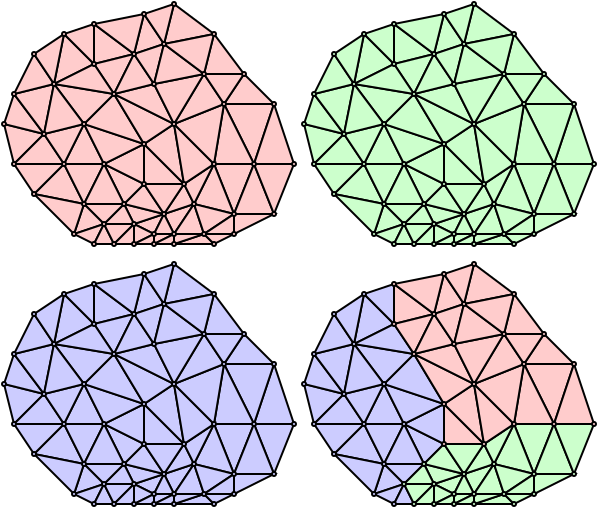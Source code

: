 <?xml version="1.0" encoding="UTF-8"?>
<dia:diagram xmlns:dia="http://www.lysator.liu.se/~alla/dia/">
  <dia:layer name="Background" visible="true">
    <dia:group>
      <dia:object type="Standard - Polygon" version="0" id="O0">
        <dia:attribute name="obj_pos">
          <dia:point val="9.5,8"/>
        </dia:attribute>
        <dia:attribute name="obj_bb">
          <dia:rectangle val="9.426,7.95;11.574,10.635"/>
        </dia:attribute>
        <dia:attribute name="poly_points">
          <dia:point val="9.5,8"/>
          <dia:point val="11.5,8"/>
          <dia:point val="10.5,10.5"/>
        </dia:attribute>
        <dia:attribute name="inner_color">
          <dia:color val="#ffcccc"/>
        </dia:attribute>
        <dia:attribute name="show_background">
          <dia:boolean val="true"/>
        </dia:attribute>
      </dia:object>
      <dia:object type="Standard - Polygon" version="0" id="O1">
        <dia:attribute name="obj_pos">
          <dia:point val="10.5,10.5"/>
        </dia:attribute>
        <dia:attribute name="obj_bb">
          <dia:rectangle val="10.426,7.865;12.574,10.55"/>
        </dia:attribute>
        <dia:attribute name="poly_points">
          <dia:point val="10.5,10.5"/>
          <dia:point val="11.5,8"/>
          <dia:point val="12.5,10.5"/>
        </dia:attribute>
        <dia:attribute name="inner_color">
          <dia:color val="#ffcccc"/>
        </dia:attribute>
        <dia:attribute name="show_background">
          <dia:boolean val="true"/>
        </dia:attribute>
      </dia:object>
      <dia:object type="Standard - Polygon" version="0" id="O2">
        <dia:attribute name="obj_pos">
          <dia:point val="11.5,8"/>
        </dia:attribute>
        <dia:attribute name="obj_bb">
          <dia:rectangle val="11.426,7.95;13.574,10.635"/>
        </dia:attribute>
        <dia:attribute name="poly_points">
          <dia:point val="11.5,8"/>
          <dia:point val="13.5,8"/>
          <dia:point val="12.5,10.5"/>
        </dia:attribute>
        <dia:attribute name="inner_color">
          <dia:color val="#ffcccc"/>
        </dia:attribute>
        <dia:attribute name="show_background">
          <dia:boolean val="true"/>
        </dia:attribute>
      </dia:object>
      <dia:object type="Standard - Polygon" version="0" id="O3">
        <dia:attribute name="obj_pos">
          <dia:point val="12.5,5"/>
        </dia:attribute>
        <dia:attribute name="obj_bb">
          <dia:rectangle val="9.919,4.95;12.569,8.13"/>
        </dia:attribute>
        <dia:attribute name="poly_points">
          <dia:point val="12.5,5"/>
          <dia:point val="10,5"/>
          <dia:point val="11.5,8"/>
        </dia:attribute>
        <dia:attribute name="inner_color">
          <dia:color val="#ffcccc"/>
        </dia:attribute>
        <dia:attribute name="show_background">
          <dia:boolean val="true"/>
        </dia:attribute>
      </dia:object>
      <dia:object type="Standard - Polygon" version="0" id="O4">
        <dia:attribute name="obj_pos">
          <dia:point val="9.5,8"/>
        </dia:attribute>
        <dia:attribute name="obj_bb">
          <dia:rectangle val="9.441,4.84;11.581,8.05"/>
        </dia:attribute>
        <dia:attribute name="poly_points">
          <dia:point val="9.5,8"/>
          <dia:point val="10,5"/>
          <dia:point val="11.5,8"/>
        </dia:attribute>
        <dia:attribute name="inner_color">
          <dia:color val="#ffcccc"/>
        </dia:attribute>
        <dia:attribute name="show_background">
          <dia:boolean val="true"/>
        </dia:attribute>
      </dia:object>
      <dia:object type="Standard - Polygon" version="0" id="O5">
        <dia:attribute name="obj_pos">
          <dia:point val="11.5,8"/>
        </dia:attribute>
        <dia:attribute name="obj_bb">
          <dia:rectangle val="11.431,4.842;13.569,8.05"/>
        </dia:attribute>
        <dia:attribute name="poly_points">
          <dia:point val="11.5,8"/>
          <dia:point val="12.5,5"/>
          <dia:point val="13.5,8"/>
        </dia:attribute>
        <dia:attribute name="inner_color">
          <dia:color val="#ffcccc"/>
        </dia:attribute>
        <dia:attribute name="show_background">
          <dia:boolean val="true"/>
        </dia:attribute>
      </dia:object>
      <dia:object type="Standard - Polygon" version="0" id="O6">
        <dia:attribute name="obj_pos">
          <dia:point val="7,10.5"/>
        </dia:attribute>
        <dia:attribute name="obj_bb">
          <dia:rectangle val="6.929,9.906;8.622,11.599"/>
        </dia:attribute>
        <dia:attribute name="poly_points">
          <dia:point val="7,10.5"/>
          <dia:point val="7.5,11.5"/>
          <dia:point val="8.5,10"/>
        </dia:attribute>
        <dia:attribute name="inner_color">
          <dia:color val="#ffcccc"/>
        </dia:attribute>
        <dia:attribute name="show_background">
          <dia:boolean val="true"/>
        </dia:attribute>
      </dia:object>
      <dia:object type="Standard - Polygon" version="0" id="O7">
        <dia:attribute name="obj_pos">
          <dia:point val="6.5,11.5"/>
        </dia:attribute>
        <dia:attribute name="obj_bb">
          <dia:rectangle val="5.37,10.414;7.099,11.567"/>
        </dia:attribute>
        <dia:attribute name="poly_points">
          <dia:point val="6.5,11.5"/>
          <dia:point val="7,10.5"/>
          <dia:point val="5.5,11"/>
        </dia:attribute>
        <dia:attribute name="inner_color">
          <dia:color val="#ffcccc"/>
        </dia:attribute>
        <dia:attribute name="show_background">
          <dia:boolean val="true"/>
        </dia:attribute>
      </dia:object>
      <dia:object type="Standard - Polygon" version="0" id="O8">
        <dia:attribute name="obj_pos">
          <dia:point val="7,10.5"/>
        </dia:attribute>
        <dia:attribute name="obj_bb">
          <dia:rectangle val="4.907,9.925;7.179,11.061"/>
        </dia:attribute>
        <dia:attribute name="poly_points">
          <dia:point val="7,10.5"/>
          <dia:point val="5,10"/>
          <dia:point val="5.5,11"/>
        </dia:attribute>
        <dia:attribute name="inner_color">
          <dia:color val="#ffcccc"/>
        </dia:attribute>
        <dia:attribute name="show_background">
          <dia:boolean val="true"/>
        </dia:attribute>
      </dia:object>
      <dia:object type="Standard - Polygon" version="0" id="O9">
        <dia:attribute name="obj_pos">
          <dia:point val="5,10"/>
        </dia:attribute>
        <dia:attribute name="obj_bb">
          <dia:rectangle val="4.902,8.922;7.113,10.58"/>
        </dia:attribute>
        <dia:attribute name="poly_points">
          <dia:point val="5,10"/>
          <dia:point val="6,9"/>
          <dia:point val="7,10.5"/>
        </dia:attribute>
        <dia:attribute name="inner_color">
          <dia:color val="#ffcccc"/>
        </dia:attribute>
        <dia:attribute name="show_background">
          <dia:boolean val="true"/>
        </dia:attribute>
      </dia:object>
      <dia:object type="Standard - Polygon" version="0" id="O10">
        <dia:attribute name="obj_pos">
          <dia:point val="6,9"/>
        </dia:attribute>
        <dia:attribute name="obj_bb">
          <dia:rectangle val="5.95,6.879;8.121,9.05"/>
        </dia:attribute>
        <dia:attribute name="poly_points">
          <dia:point val="6,9"/>
          <dia:point val="6,7"/>
          <dia:point val="8,9"/>
        </dia:attribute>
        <dia:attribute name="inner_color">
          <dia:color val="#ffcccc"/>
        </dia:attribute>
        <dia:attribute name="show_background">
          <dia:boolean val="true"/>
        </dia:attribute>
      </dia:object>
      <dia:object type="Standard - Polygon" version="0" id="O11">
        <dia:attribute name="obj_pos">
          <dia:point val="7,10.5"/>
        </dia:attribute>
        <dia:attribute name="obj_bb">
          <dia:rectangle val="6.878,8.901;8.57,10.594"/>
        </dia:attribute>
        <dia:attribute name="poly_points">
          <dia:point val="7,10.5"/>
          <dia:point val="8,9"/>
          <dia:point val="8.5,10"/>
        </dia:attribute>
        <dia:attribute name="inner_color">
          <dia:color val="#ffcccc"/>
        </dia:attribute>
        <dia:attribute name="show_background">
          <dia:boolean val="true"/>
        </dia:attribute>
      </dia:object>
      <dia:object type="Standard - Polygon" version="0" id="O12">
        <dia:attribute name="obj_pos">
          <dia:point val="6.5,11.5"/>
        </dia:attribute>
        <dia:attribute name="obj_bb">
          <dia:rectangle val="6.419,10.388;7.581,11.55"/>
        </dia:attribute>
        <dia:attribute name="poly_points">
          <dia:point val="6.5,11.5"/>
          <dia:point val="7,10.5"/>
          <dia:point val="7.5,11.5"/>
        </dia:attribute>
        <dia:attribute name="inner_color">
          <dia:color val="#ffcccc"/>
        </dia:attribute>
        <dia:attribute name="show_background">
          <dia:boolean val="true"/>
        </dia:attribute>
      </dia:object>
      <dia:object type="Standard - Polygon" version="0" id="O13">
        <dia:attribute name="obj_pos">
          <dia:point val="-0.5,8"/>
        </dia:attribute>
        <dia:attribute name="obj_bb">
          <dia:rectangle val="-1.069,5.931;1.098,8.098"/>
        </dia:attribute>
        <dia:attribute name="poly_points">
          <dia:point val="-0.5,8"/>
          <dia:point val="-1,6"/>
          <dia:point val="1,6.5"/>
        </dia:attribute>
        <dia:attribute name="inner_color">
          <dia:color val="#ffcccc"/>
        </dia:attribute>
        <dia:attribute name="show_background">
          <dia:boolean val="true"/>
        </dia:attribute>
      </dia:object>
      <dia:object type="Standard - Polygon" version="0" id="O14">
        <dia:attribute name="obj_pos">
          <dia:point val="1,6.5"/>
        </dia:attribute>
        <dia:attribute name="obj_bb">
          <dia:rectangle val="-1.065,4.394;1.125,6.583"/>
        </dia:attribute>
        <dia:attribute name="poly_points">
          <dia:point val="1,6.5"/>
          <dia:point val="-1,6"/>
          <dia:point val="-0.5,4.5"/>
        </dia:attribute>
        <dia:attribute name="inner_color">
          <dia:color val="#ffcccc"/>
        </dia:attribute>
        <dia:attribute name="show_background">
          <dia:boolean val="true"/>
        </dia:attribute>
      </dia:object>
      <dia:object type="Standard - Polygon" version="0" id="O15">
        <dia:attribute name="obj_pos">
          <dia:point val="3,10"/>
        </dia:attribute>
        <dia:attribute name="obj_bb">
          <dia:rectangle val="0.399,7.916;3.09,10.069"/>
        </dia:attribute>
        <dia:attribute name="poly_points">
          <dia:point val="3,10"/>
          <dia:point val="0.5,9.5"/>
          <dia:point val="2,8"/>
        </dia:attribute>
        <dia:attribute name="inner_color">
          <dia:color val="#ffcccc"/>
        </dia:attribute>
        <dia:attribute name="show_background">
          <dia:boolean val="true"/>
        </dia:attribute>
      </dia:object>
      <dia:object type="Standard - Polygon" version="0" id="O16">
        <dia:attribute name="obj_pos">
          <dia:point val="0.5,9.5"/>
        </dia:attribute>
        <dia:attribute name="obj_bb">
          <dia:rectangle val="-0.593,7.95;2.121,9.578"/>
        </dia:attribute>
        <dia:attribute name="poly_points">
          <dia:point val="0.5,9.5"/>
          <dia:point val="2,8"/>
          <dia:point val="-0.5,8"/>
        </dia:attribute>
        <dia:attribute name="inner_color">
          <dia:color val="#ffcccc"/>
        </dia:attribute>
        <dia:attribute name="show_background">
          <dia:boolean val="true"/>
        </dia:attribute>
      </dia:object>
      <dia:object type="Standard - Polygon" version="0" id="O17">
        <dia:attribute name="obj_pos">
          <dia:point val="1.5,4"/>
        </dia:attribute>
        <dia:attribute name="obj_bb">
          <dia:rectangle val="1.431,1.399;3.584,4.09"/>
        </dia:attribute>
        <dia:attribute name="poly_points">
          <dia:point val="1.5,4"/>
          <dia:point val="2,1.5"/>
          <dia:point val="3.5,3"/>
        </dia:attribute>
        <dia:attribute name="inner_color">
          <dia:color val="#ffcccc"/>
        </dia:attribute>
        <dia:attribute name="show_background">
          <dia:boolean val="true"/>
        </dia:attribute>
      </dia:object>
      <dia:object type="Standard - Polygon" version="0" id="O18">
        <dia:attribute name="obj_pos">
          <dia:point val="2,1.5"/>
        </dia:attribute>
        <dia:attribute name="obj_bb">
          <dia:rectangle val="1.907,0.931;3.55,3.121"/>
        </dia:attribute>
        <dia:attribute name="poly_points">
          <dia:point val="2,1.5"/>
          <dia:point val="3.5,1"/>
          <dia:point val="3.5,3"/>
        </dia:attribute>
        <dia:attribute name="inner_color">
          <dia:color val="#ffcccc"/>
        </dia:attribute>
        <dia:attribute name="show_background">
          <dia:boolean val="true"/>
        </dia:attribute>
      </dia:object>
      <dia:object type="Standard - Polygon" version="0" id="O19">
        <dia:attribute name="obj_pos">
          <dia:point val="1,6.5"/>
        </dia:attribute>
        <dia:attribute name="obj_bb">
          <dia:rectangle val="-0.585,3.932;1.565,6.619"/>
        </dia:attribute>
        <dia:attribute name="poly_points">
          <dia:point val="1,6.5"/>
          <dia:point val="-0.5,4.5"/>
          <dia:point val="1.5,4"/>
        </dia:attribute>
        <dia:attribute name="inner_color">
          <dia:color val="#ffcccc"/>
        </dia:attribute>
        <dia:attribute name="show_background">
          <dia:boolean val="true"/>
        </dia:attribute>
      </dia:object>
      <dia:object type="Standard - Polygon" version="0" id="O20">
        <dia:attribute name="obj_pos">
          <dia:point val="-0.5,4.5"/>
        </dia:attribute>
        <dia:attribute name="obj_bb">
          <dia:rectangle val="-0.593,2.401;1.581,4.575"/>
        </dia:attribute>
        <dia:attribute name="poly_points">
          <dia:point val="-0.5,4.5"/>
          <dia:point val="0.5,2.5"/>
          <dia:point val="1.5,4"/>
        </dia:attribute>
        <dia:attribute name="inner_color">
          <dia:color val="#ffcccc"/>
        </dia:attribute>
        <dia:attribute name="show_background">
          <dia:boolean val="true"/>
        </dia:attribute>
      </dia:object>
      <dia:object type="Standard - Polygon" version="0" id="O21">
        <dia:attribute name="obj_pos">
          <dia:point val="1.5,4"/>
        </dia:attribute>
        <dia:attribute name="obj_bb">
          <dia:rectangle val="0.431,1.391;2.073,4.128"/>
        </dia:attribute>
        <dia:attribute name="poly_points">
          <dia:point val="1.5,4"/>
          <dia:point val="0.5,2.5"/>
          <dia:point val="2,1.5"/>
        </dia:attribute>
        <dia:attribute name="inner_color">
          <dia:color val="#ffcccc"/>
        </dia:attribute>
        <dia:attribute name="show_background">
          <dia:boolean val="true"/>
        </dia:attribute>
      </dia:object>
      <dia:object type="Standard - Polygon" version="0" id="O22">
        <dia:attribute name="obj_pos">
          <dia:point val="7,2"/>
        </dia:attribute>
        <dia:attribute name="obj_bb">
          <dia:rectangle val="6.932,-0.085;9.619,2.065"/>
        </dia:attribute>
        <dia:attribute name="poly_points">
          <dia:point val="7,2"/>
          <dia:point val="7.5,0"/>
          <dia:point val="9.5,1.5"/>
        </dia:attribute>
        <dia:attribute name="inner_color">
          <dia:color val="#ffcccc"/>
        </dia:attribute>
        <dia:attribute name="show_background">
          <dia:boolean val="true"/>
        </dia:attribute>
      </dia:object>
      <dia:object type="Standard - Polygon" version="0" id="O23">
        <dia:attribute name="obj_pos">
          <dia:point val="5.5,2.5"/>
        </dia:attribute>
        <dia:attribute name="obj_bb">
          <dia:rectangle val="5.429,0.378;7.078,2.576"/>
        </dia:attribute>
        <dia:attribute name="poly_points">
          <dia:point val="5.5,2.5"/>
          <dia:point val="6,0.5"/>
          <dia:point val="7,2"/>
        </dia:attribute>
        <dia:attribute name="inner_color">
          <dia:color val="#ffcccc"/>
        </dia:attribute>
        <dia:attribute name="show_background">
          <dia:boolean val="true"/>
        </dia:attribute>
      </dia:object>
      <dia:object type="Standard - Polygon" version="0" id="O24">
        <dia:attribute name="obj_pos">
          <dia:point val="7,2"/>
        </dia:attribute>
        <dia:attribute name="obj_bb">
          <dia:rectangle val="5.922,-0.076;7.571,2.122"/>
        </dia:attribute>
        <dia:attribute name="poly_points">
          <dia:point val="7,2"/>
          <dia:point val="6,0.5"/>
          <dia:point val="7.5,0"/>
        </dia:attribute>
        <dia:attribute name="inner_color">
          <dia:color val="#ffcccc"/>
        </dia:attribute>
        <dia:attribute name="show_background">
          <dia:boolean val="true"/>
        </dia:attribute>
      </dia:object>
      <dia:object type="Standard - Polygon" version="0" id="O25">
        <dia:attribute name="obj_pos">
          <dia:point val="3.5,3"/>
        </dia:attribute>
        <dia:attribute name="obj_bb">
          <dia:rectangle val="3.45,0.9;5.614,3.064"/>
        </dia:attribute>
        <dia:attribute name="poly_points">
          <dia:point val="3.5,3"/>
          <dia:point val="3.5,1"/>
          <dia:point val="5.5,2.5"/>
        </dia:attribute>
        <dia:attribute name="inner_color">
          <dia:color val="#ffcccc"/>
        </dia:attribute>
        <dia:attribute name="show_background">
          <dia:boolean val="true"/>
        </dia:attribute>
      </dia:object>
      <dia:object type="Standard - Polygon" version="0" id="O26">
        <dia:attribute name="obj_pos">
          <dia:point val="8.5,10"/>
        </dia:attribute>
        <dia:attribute name="obj_bb">
          <dia:rectangle val="8.427,7.878;10.583,10.572"/>
        </dia:attribute>
        <dia:attribute name="poly_points">
          <dia:point val="8.5,10"/>
          <dia:point val="9.5,8"/>
          <dia:point val="10.5,10.5"/>
        </dia:attribute>
        <dia:attribute name="inner_color">
          <dia:color val="#ffcccc"/>
        </dia:attribute>
        <dia:attribute name="show_background">
          <dia:boolean val="true"/>
        </dia:attribute>
      </dia:object>
      <dia:object type="Standard - Polygon" version="0" id="O27">
        <dia:attribute name="obj_pos">
          <dia:point val="5.5,2.5"/>
        </dia:attribute>
        <dia:attribute name="obj_bb">
          <dia:rectangle val="3.381,0.435;6.068,2.585"/>
        </dia:attribute>
        <dia:attribute name="poly_points">
          <dia:point val="5.5,2.5"/>
          <dia:point val="6,0.5"/>
          <dia:point val="3.5,1"/>
        </dia:attribute>
        <dia:attribute name="inner_color">
          <dia:color val="#ffcccc"/>
        </dia:attribute>
        <dia:attribute name="show_background">
          <dia:boolean val="true"/>
        </dia:attribute>
      </dia:object>
      <dia:object type="Standard - Polygon" version="0" id="O28">
        <dia:attribute name="obj_pos">
          <dia:point val="4,11"/>
        </dia:attribute>
        <dia:attribute name="obj_bb">
          <dia:rectangle val="3.879,9.916;5.581,11.05"/>
        </dia:attribute>
        <dia:attribute name="poly_points">
          <dia:point val="4,11"/>
          <dia:point val="5,10"/>
          <dia:point val="5.5,11"/>
        </dia:attribute>
        <dia:attribute name="inner_color">
          <dia:color val="#ffcccc"/>
        </dia:attribute>
        <dia:attribute name="show_background">
          <dia:boolean val="true"/>
        </dia:attribute>
      </dia:object>
      <dia:object type="Standard - Polygon" version="0" id="O29">
        <dia:attribute name="obj_pos">
          <dia:point val="5,10"/>
        </dia:attribute>
        <dia:attribute name="obj_bb">
          <dia:rectangle val="2.879,9.95;5.121,11.071"/>
        </dia:attribute>
        <dia:attribute name="poly_points">
          <dia:point val="5,10"/>
          <dia:point val="3,10"/>
          <dia:point val="4,11"/>
        </dia:attribute>
        <dia:attribute name="inner_color">
          <dia:color val="#ffcccc"/>
        </dia:attribute>
        <dia:attribute name="show_background">
          <dia:boolean val="true"/>
        </dia:attribute>
      </dia:object>
      <dia:object type="Standard - Polygon" version="0" id="O30">
        <dia:attribute name="obj_pos">
          <dia:point val="2.5,11.5"/>
        </dia:attribute>
        <dia:attribute name="obj_bb">
          <dia:rectangle val="2.421,9.907;4.093,11.579"/>
        </dia:attribute>
        <dia:attribute name="poly_points">
          <dia:point val="2.5,11.5"/>
          <dia:point val="3,10"/>
          <dia:point val="4,11"/>
        </dia:attribute>
        <dia:attribute name="inner_color">
          <dia:color val="#ffcccc"/>
        </dia:attribute>
        <dia:attribute name="show_background">
          <dia:boolean val="true"/>
        </dia:attribute>
      </dia:object>
      <dia:object type="Standard - Polygon" version="0" id="O31">
        <dia:attribute name="obj_pos">
          <dia:point val="2.5,11.5"/>
        </dia:attribute>
        <dia:attribute name="obj_bb">
          <dia:rectangle val="0.348,9.419;3.065,11.593"/>
        </dia:attribute>
        <dia:attribute name="poly_points">
          <dia:point val="2.5,11.5"/>
          <dia:point val="0.5,9.5"/>
          <dia:point val="3,10"/>
        </dia:attribute>
        <dia:attribute name="inner_color">
          <dia:color val="#ffcccc"/>
        </dia:attribute>
        <dia:attribute name="show_background">
          <dia:boolean val="true"/>
        </dia:attribute>
      </dia:object>
      <dia:object type="Standard - Polygon" version="0" id="O32">
        <dia:attribute name="obj_pos">
          <dia:point val="7.5,11.5"/>
        </dia:attribute>
        <dia:attribute name="obj_bb">
          <dia:rectangle val="7.407,9.887;9.069,11.55"/>
        </dia:attribute>
        <dia:attribute name="poly_points">
          <dia:point val="7.5,11.5"/>
          <dia:point val="8.5,10"/>
          <dia:point val="9,11.5"/>
        </dia:attribute>
        <dia:attribute name="inner_color">
          <dia:color val="#ffcccc"/>
        </dia:attribute>
        <dia:attribute name="show_background">
          <dia:boolean val="true"/>
        </dia:attribute>
      </dia:object>
      <dia:object type="Standard - Polygon" version="0" id="O33">
        <dia:attribute name="obj_pos">
          <dia:point val="10.5,10.5"/>
        </dia:attribute>
        <dia:attribute name="obj_bb">
          <dia:rectangle val="8.424,9.929;10.622,11.578"/>
        </dia:attribute>
        <dia:attribute name="poly_points">
          <dia:point val="10.5,10.5"/>
          <dia:point val="8.5,10"/>
          <dia:point val="9,11.5"/>
        </dia:attribute>
        <dia:attribute name="inner_color">
          <dia:color val="#ffcccc"/>
        </dia:attribute>
        <dia:attribute name="show_background">
          <dia:boolean val="true"/>
        </dia:attribute>
      </dia:object>
      <dia:object type="Standard - Polygon" version="0" id="O34">
        <dia:attribute name="obj_pos">
          <dia:point val="2.5,11.5"/>
        </dia:attribute>
        <dia:attribute name="obj_bb">
          <dia:rectangle val="2.37,10.914;4.099,12.067"/>
        </dia:attribute>
        <dia:attribute name="poly_points">
          <dia:point val="2.5,11.5"/>
          <dia:point val="4,11"/>
          <dia:point val="3.5,12"/>
        </dia:attribute>
        <dia:attribute name="inner_color">
          <dia:color val="#ffcccc"/>
        </dia:attribute>
        <dia:attribute name="show_background">
          <dia:boolean val="true"/>
        </dia:attribute>
      </dia:object>
      <dia:object type="Standard - Polygon" version="0" id="O35">
        <dia:attribute name="obj_pos">
          <dia:point val="3.5,12"/>
        </dia:attribute>
        <dia:attribute name="obj_bb">
          <dia:rectangle val="3.419,10.888;4.581,12.05"/>
        </dia:attribute>
        <dia:attribute name="poly_points">
          <dia:point val="3.5,12"/>
          <dia:point val="4,11"/>
          <dia:point val="4.5,12"/>
        </dia:attribute>
        <dia:attribute name="inner_color">
          <dia:color val="#ffcccc"/>
        </dia:attribute>
        <dia:attribute name="show_background">
          <dia:boolean val="true"/>
        </dia:attribute>
      </dia:object>
      <dia:object type="Standard - Polygon" version="0" id="O36">
        <dia:attribute name="obj_pos">
          <dia:point val="4,11"/>
        </dia:attribute>
        <dia:attribute name="obj_bb">
          <dia:rectangle val="3.919,10.95;5.621,12.084"/>
        </dia:attribute>
        <dia:attribute name="poly_points">
          <dia:point val="4,11"/>
          <dia:point val="5.5,11"/>
          <dia:point val="4.5,12"/>
        </dia:attribute>
        <dia:attribute name="inner_color">
          <dia:color val="#ffcccc"/>
        </dia:attribute>
        <dia:attribute name="show_background">
          <dia:boolean val="true"/>
        </dia:attribute>
      </dia:object>
      <dia:object type="Standard - Polygon" version="0" id="O37">
        <dia:attribute name="obj_pos">
          <dia:point val="4.5,12"/>
        </dia:attribute>
        <dia:attribute name="obj_bb">
          <dia:rectangle val="4.379,10.879;5.55,12.05"/>
        </dia:attribute>
        <dia:attribute name="poly_points">
          <dia:point val="4.5,12"/>
          <dia:point val="5.5,11"/>
          <dia:point val="5.5,12"/>
        </dia:attribute>
        <dia:attribute name="inner_color">
          <dia:color val="#ffcccc"/>
        </dia:attribute>
        <dia:attribute name="show_background">
          <dia:boolean val="true"/>
        </dia:attribute>
      </dia:object>
      <dia:object type="Standard - Polygon" version="0" id="O38">
        <dia:attribute name="obj_pos">
          <dia:point val="5.5,12"/>
        </dia:attribute>
        <dia:attribute name="obj_bb">
          <dia:rectangle val="5.45,10.919;6.612,12.081"/>
        </dia:attribute>
        <dia:attribute name="poly_points">
          <dia:point val="5.5,12"/>
          <dia:point val="6.5,11.5"/>
          <dia:point val="5.5,11"/>
        </dia:attribute>
        <dia:attribute name="inner_color">
          <dia:color val="#ffcccc"/>
        </dia:attribute>
        <dia:attribute name="show_background">
          <dia:boolean val="true"/>
        </dia:attribute>
      </dia:object>
      <dia:object type="Standard - Polygon" version="0" id="O39">
        <dia:attribute name="obj_pos">
          <dia:point val="5.5,12"/>
        </dia:attribute>
        <dia:attribute name="obj_bb">
          <dia:rectangle val="5.288,11.419;6.55,12.05"/>
        </dia:attribute>
        <dia:attribute name="poly_points">
          <dia:point val="5.5,12"/>
          <dia:point val="6.5,11.5"/>
          <dia:point val="6.5,12"/>
        </dia:attribute>
        <dia:attribute name="inner_color">
          <dia:color val="#ffcccc"/>
        </dia:attribute>
        <dia:attribute name="show_background">
          <dia:boolean val="true"/>
        </dia:attribute>
      </dia:object>
      <dia:object type="Standard - Polygon" version="0" id="O40">
        <dia:attribute name="obj_pos">
          <dia:point val="6.5,12"/>
        </dia:attribute>
        <dia:attribute name="obj_bb">
          <dia:rectangle val="6.45,11.45;7.712,12.081"/>
        </dia:attribute>
        <dia:attribute name="poly_points">
          <dia:point val="6.5,12"/>
          <dia:point val="7.5,11.5"/>
          <dia:point val="6.5,11.5"/>
        </dia:attribute>
        <dia:attribute name="inner_color">
          <dia:color val="#ffcccc"/>
        </dia:attribute>
        <dia:attribute name="show_background">
          <dia:boolean val="true"/>
        </dia:attribute>
      </dia:object>
      <dia:object type="Standard - Polygon" version="0" id="O41">
        <dia:attribute name="obj_pos">
          <dia:point val="6.5,12"/>
        </dia:attribute>
        <dia:attribute name="obj_bb">
          <dia:rectangle val="6.288,11.419;7.55,12.05"/>
        </dia:attribute>
        <dia:attribute name="poly_points">
          <dia:point val="6.5,12"/>
          <dia:point val="7.5,11.5"/>
          <dia:point val="7.5,12"/>
        </dia:attribute>
        <dia:attribute name="inner_color">
          <dia:color val="#ffcccc"/>
        </dia:attribute>
        <dia:attribute name="show_background">
          <dia:boolean val="true"/>
        </dia:attribute>
      </dia:object>
      <dia:object type="Standard - Polygon" version="0" id="O42">
        <dia:attribute name="obj_pos">
          <dia:point val="7.5,12"/>
        </dia:attribute>
        <dia:attribute name="obj_bb">
          <dia:rectangle val="7.192,11.443;9.621,12.05"/>
        </dia:attribute>
        <dia:attribute name="poly_points">
          <dia:point val="7.5,12"/>
          <dia:point val="9,11.5"/>
          <dia:point val="9.5,12"/>
        </dia:attribute>
        <dia:attribute name="inner_color">
          <dia:color val="#ffcccc"/>
        </dia:attribute>
        <dia:attribute name="show_background">
          <dia:boolean val="true"/>
        </dia:attribute>
      </dia:object>
      <dia:object type="Standard - Polygon" version="0" id="O43">
        <dia:attribute name="obj_pos">
          <dia:point val="9,11.5"/>
        </dia:attribute>
        <dia:attribute name="obj_bb">
          <dia:rectangle val="8.879,11.45;10.712,12.061"/>
        </dia:attribute>
        <dia:attribute name="poly_points">
          <dia:point val="9,11.5"/>
          <dia:point val="10.5,11.5"/>
          <dia:point val="9.5,12"/>
        </dia:attribute>
        <dia:attribute name="inner_color">
          <dia:color val="#ffcccc"/>
        </dia:attribute>
        <dia:attribute name="show_background">
          <dia:boolean val="true"/>
        </dia:attribute>
      </dia:object>
      <dia:object type="Standard - Polygon" version="0" id="O44">
        <dia:attribute name="obj_pos">
          <dia:point val="9,11.5"/>
        </dia:attribute>
        <dia:attribute name="obj_bb">
          <dia:rectangle val="8.835,10.407;10.55,11.55"/>
        </dia:attribute>
        <dia:attribute name="poly_points">
          <dia:point val="9,11.5"/>
          <dia:point val="10.5,10.5"/>
          <dia:point val="10.5,11.5"/>
        </dia:attribute>
        <dia:attribute name="inner_color">
          <dia:color val="#ffcccc"/>
        </dia:attribute>
        <dia:attribute name="show_background">
          <dia:boolean val="true"/>
        </dia:attribute>
      </dia:object>
      <dia:object type="Standard - Polygon" version="0" id="O45">
        <dia:attribute name="obj_pos">
          <dia:point val="7.5,11.5"/>
        </dia:attribute>
        <dia:attribute name="obj_bb">
          <dia:rectangle val="7.45,11.45;9.308,12.069"/>
        </dia:attribute>
        <dia:attribute name="poly_points">
          <dia:point val="7.5,11.5"/>
          <dia:point val="9,11.5"/>
          <dia:point val="7.5,12"/>
        </dia:attribute>
        <dia:attribute name="inner_color">
          <dia:color val="#ffcccc"/>
        </dia:attribute>
        <dia:attribute name="show_background">
          <dia:boolean val="true"/>
        </dia:attribute>
      </dia:object>
      <dia:object type="Standard - Polygon" version="0" id="O46">
        <dia:attribute name="obj_pos">
          <dia:point val="10.5,11.5"/>
        </dia:attribute>
        <dia:attribute name="obj_bb">
          <dia:rectangle val="10.45,10.45;12.712,11.581"/>
        </dia:attribute>
        <dia:attribute name="poly_points">
          <dia:point val="10.5,11.5"/>
          <dia:point val="10.5,10.5"/>
          <dia:point val="12.5,10.5"/>
        </dia:attribute>
        <dia:attribute name="inner_color">
          <dia:color val="#ffcccc"/>
        </dia:attribute>
        <dia:attribute name="show_background">
          <dia:boolean val="true"/>
        </dia:attribute>
      </dia:object>
      <dia:object type="Standard - Polygon" version="0" id="O47">
        <dia:attribute name="obj_pos">
          <dia:point val="2,8"/>
        </dia:attribute>
        <dia:attribute name="obj_bb">
          <dia:rectangle val="-0.621,6.422;2.093,8.05"/>
        </dia:attribute>
        <dia:attribute name="poly_points">
          <dia:point val="2,8"/>
          <dia:point val="-0.5,8"/>
          <dia:point val="1,6.5"/>
        </dia:attribute>
        <dia:attribute name="inner_color">
          <dia:color val="#ffcccc"/>
        </dia:attribute>
        <dia:attribute name="show_background">
          <dia:boolean val="true"/>
        </dia:attribute>
      </dia:object>
      <dia:object type="Standard - Polygon" version="0" id="O48">
        <dia:attribute name="obj_pos">
          <dia:point val="12.5,5"/>
        </dia:attribute>
        <dia:attribute name="obj_bb">
          <dia:rectangle val="9.907,3.422;12.621,5.05"/>
        </dia:attribute>
        <dia:attribute name="poly_points">
          <dia:point val="12.5,5"/>
          <dia:point val="10,5"/>
          <dia:point val="11,3.5"/>
        </dia:attribute>
        <dia:attribute name="inner_color">
          <dia:color val="#ffcccc"/>
        </dia:attribute>
        <dia:attribute name="show_background">
          <dia:boolean val="true"/>
        </dia:attribute>
      </dia:object>
      <dia:object type="Standard - Polygon" version="0" id="O49">
        <dia:attribute name="obj_pos">
          <dia:point val="2,8"/>
        </dia:attribute>
        <dia:attribute name="obj_bb">
          <dia:rectangle val="1.919,7.95;4.081,10.112"/>
        </dia:attribute>
        <dia:attribute name="poly_points">
          <dia:point val="2,8"/>
          <dia:point val="4,8"/>
          <dia:point val="3,10"/>
        </dia:attribute>
        <dia:attribute name="inner_color">
          <dia:color val="#ffcccc"/>
        </dia:attribute>
        <dia:attribute name="show_background">
          <dia:boolean val="true"/>
        </dia:attribute>
      </dia:object>
      <dia:object type="Standard - Polygon" version="0" id="O50">
        <dia:attribute name="obj_pos">
          <dia:point val="4,8"/>
        </dia:attribute>
        <dia:attribute name="obj_bb">
          <dia:rectangle val="3.888,7.888;6.084,10.084"/>
        </dia:attribute>
        <dia:attribute name="poly_points">
          <dia:point val="4,8"/>
          <dia:point val="6,9"/>
          <dia:point val="5,10"/>
        </dia:attribute>
        <dia:attribute name="inner_color">
          <dia:color val="#ffcccc"/>
        </dia:attribute>
        <dia:attribute name="show_background">
          <dia:boolean val="true"/>
        </dia:attribute>
      </dia:object>
      <dia:object type="Standard - Polygon" version="0" id="O51">
        <dia:attribute name="obj_pos">
          <dia:point val="3,10"/>
        </dia:attribute>
        <dia:attribute name="obj_bb">
          <dia:rectangle val="2.919,7.888;5.081,10.05"/>
        </dia:attribute>
        <dia:attribute name="poly_points">
          <dia:point val="3,10"/>
          <dia:point val="4,8"/>
          <dia:point val="5,10"/>
        </dia:attribute>
        <dia:attribute name="inner_color">
          <dia:color val="#ffcccc"/>
        </dia:attribute>
        <dia:attribute name="show_background">
          <dia:boolean val="true"/>
        </dia:attribute>
      </dia:object>
      <dia:object type="Standard - Polygon" version="0" id="O52">
        <dia:attribute name="obj_pos">
          <dia:point val="6,9"/>
        </dia:attribute>
        <dia:attribute name="obj_bb">
          <dia:rectangle val="5.907,8.95;8.093,10.59"/>
        </dia:attribute>
        <dia:attribute name="poly_points">
          <dia:point val="6,9"/>
          <dia:point val="8,9"/>
          <dia:point val="7,10.5"/>
        </dia:attribute>
        <dia:attribute name="inner_color">
          <dia:color val="#ffcccc"/>
        </dia:attribute>
        <dia:attribute name="show_background">
          <dia:boolean val="true"/>
        </dia:attribute>
      </dia:object>
      <dia:object type="Standard - Polygon" version="0" id="O53">
        <dia:attribute name="obj_pos">
          <dia:point val="3,6"/>
        </dia:attribute>
        <dia:attribute name="obj_bb">
          <dia:rectangle val="1.919,5.888;4.081,8.05"/>
        </dia:attribute>
        <dia:attribute name="poly_points">
          <dia:point val="3,6"/>
          <dia:point val="4,8"/>
          <dia:point val="2,8"/>
        </dia:attribute>
        <dia:attribute name="inner_color">
          <dia:color val="#ffcccc"/>
        </dia:attribute>
        <dia:attribute name="show_background">
          <dia:boolean val="true"/>
        </dia:attribute>
      </dia:object>
      <dia:object type="Standard - Polygon" version="0" id="O54">
        <dia:attribute name="obj_pos">
          <dia:point val="4,8"/>
        </dia:attribute>
        <dia:attribute name="obj_bb">
          <dia:rectangle val="3.888,6.919;6.05,9.081"/>
        </dia:attribute>
        <dia:attribute name="poly_points">
          <dia:point val="4,8"/>
          <dia:point val="6,7"/>
          <dia:point val="6,9"/>
        </dia:attribute>
        <dia:attribute name="inner_color">
          <dia:color val="#ffcccc"/>
        </dia:attribute>
        <dia:attribute name="show_background">
          <dia:boolean val="true"/>
        </dia:attribute>
      </dia:object>
      <dia:object type="Standard - Polygon" version="0" id="O55">
        <dia:attribute name="obj_pos">
          <dia:point val="3,6"/>
        </dia:attribute>
        <dia:attribute name="obj_bb">
          <dia:rectangle val="2.901,5.914;6.13,8.067"/>
        </dia:attribute>
        <dia:attribute name="poly_points">
          <dia:point val="3,6"/>
          <dia:point val="6,7"/>
          <dia:point val="4,8"/>
        </dia:attribute>
        <dia:attribute name="inner_color">
          <dia:color val="#ffcccc"/>
        </dia:attribute>
        <dia:attribute name="show_background">
          <dia:boolean val="true"/>
        </dia:attribute>
      </dia:object>
      <dia:object type="Standard - Polygon" version="0" id="O56">
        <dia:attribute name="obj_pos">
          <dia:point val="3,6"/>
        </dia:attribute>
        <dia:attribute name="obj_bb">
          <dia:rectangle val="2.907,4.419;6.112,7.09"/>
        </dia:attribute>
        <dia:attribute name="poly_points">
          <dia:point val="3,6"/>
          <dia:point val="4.5,4.5"/>
          <dia:point val="6,7"/>
        </dia:attribute>
        <dia:attribute name="inner_color">
          <dia:color val="#ffcccc"/>
        </dia:attribute>
        <dia:attribute name="show_background">
          <dia:boolean val="true"/>
        </dia:attribute>
      </dia:object>
      <dia:object type="Standard - Polygon" version="0" id="O57">
        <dia:attribute name="obj_pos">
          <dia:point val="6,7"/>
        </dia:attribute>
        <dia:attribute name="obj_bb">
          <dia:rectangle val="5.922,5.915;8.075,9.146"/>
        </dia:attribute>
        <dia:attribute name="poly_points">
          <dia:point val="6,7"/>
          <dia:point val="7.5,6"/>
          <dia:point val="8,9"/>
        </dia:attribute>
        <dia:attribute name="inner_color">
          <dia:color val="#ffcccc"/>
        </dia:attribute>
        <dia:attribute name="show_background">
          <dia:boolean val="true"/>
        </dia:attribute>
      </dia:object>
      <dia:object type="Standard - Polygon" version="0" id="O58">
        <dia:attribute name="obj_pos">
          <dia:point val="4.5,4.5"/>
        </dia:attribute>
        <dia:attribute name="obj_bb">
          <dia:rectangle val="4.369,4.378;7.599,7.071"/>
        </dia:attribute>
        <dia:attribute name="poly_points">
          <dia:point val="4.5,4.5"/>
          <dia:point val="7.5,6"/>
          <dia:point val="6,7"/>
        </dia:attribute>
        <dia:attribute name="inner_color">
          <dia:color val="#ffcccc"/>
        </dia:attribute>
        <dia:attribute name="show_background">
          <dia:boolean val="true"/>
        </dia:attribute>
      </dia:object>
      <dia:object type="Standard - Polygon" version="0" id="O59">
        <dia:attribute name="obj_pos">
          <dia:point val="8,9"/>
        </dia:attribute>
        <dia:attribute name="obj_bb">
          <dia:rectangle val="7.936,7.854;9.629,10.112"/>
        </dia:attribute>
        <dia:attribute name="poly_points">
          <dia:point val="8,9"/>
          <dia:point val="9.5,8"/>
          <dia:point val="8.5,10"/>
        </dia:attribute>
        <dia:attribute name="inner_color">
          <dia:color val="#ffcccc"/>
        </dia:attribute>
        <dia:attribute name="show_background">
          <dia:boolean val="true"/>
        </dia:attribute>
      </dia:object>
      <dia:object type="Standard - Polygon" version="0" id="O60">
        <dia:attribute name="obj_pos">
          <dia:point val="8,9"/>
        </dia:attribute>
        <dia:attribute name="obj_bb">
          <dia:rectangle val="7.425,5.854;9.578,9.085"/>
        </dia:attribute>
        <dia:attribute name="poly_points">
          <dia:point val="8,9"/>
          <dia:point val="7.5,6"/>
          <dia:point val="9.5,8"/>
        </dia:attribute>
        <dia:attribute name="inner_color">
          <dia:color val="#ffcccc"/>
        </dia:attribute>
        <dia:attribute name="show_background">
          <dia:boolean val="true"/>
        </dia:attribute>
      </dia:object>
      <dia:object type="Standard - Polygon" version="0" id="O61">
        <dia:attribute name="obj_pos">
          <dia:point val="7.5,6"/>
        </dia:attribute>
        <dia:attribute name="obj_bb">
          <dia:rectangle val="7.411,4.921;10.064,8.104"/>
        </dia:attribute>
        <dia:attribute name="poly_points">
          <dia:point val="7.5,6"/>
          <dia:point val="10,5"/>
          <dia:point val="9.5,8"/>
        </dia:attribute>
        <dia:attribute name="inner_color">
          <dia:color val="#ffcccc"/>
        </dia:attribute>
        <dia:attribute name="show_background">
          <dia:boolean val="true"/>
        </dia:attribute>
      </dia:object>
      <dia:object type="Standard - Polygon" version="0" id="O62">
        <dia:attribute name="obj_pos">
          <dia:point val="7.5,6"/>
        </dia:attribute>
        <dia:attribute name="obj_bb">
          <dia:rectangle val="7.381,3.407;10.076,6.102"/>
        </dia:attribute>
        <dia:attribute name="poly_points">
          <dia:point val="7.5,6"/>
          <dia:point val="9,3.5"/>
          <dia:point val="10,5"/>
        </dia:attribute>
        <dia:attribute name="inner_color">
          <dia:color val="#ffcccc"/>
        </dia:attribute>
        <dia:attribute name="show_background">
          <dia:boolean val="true"/>
        </dia:attribute>
      </dia:object>
      <dia:object type="Standard - Polygon" version="0" id="O63">
        <dia:attribute name="obj_pos">
          <dia:point val="4.5,4.5"/>
        </dia:attribute>
        <dia:attribute name="obj_bb">
          <dia:rectangle val="4.357,3.942;7.612,6.112"/>
        </dia:attribute>
        <dia:attribute name="poly_points">
          <dia:point val="4.5,4.5"/>
          <dia:point val="6.5,4"/>
          <dia:point val="7.5,6"/>
        </dia:attribute>
        <dia:attribute name="inner_color">
          <dia:color val="#ffcccc"/>
        </dia:attribute>
        <dia:attribute name="show_background">
          <dia:boolean val="true"/>
        </dia:attribute>
      </dia:object>
      <dia:object type="Standard - Polygon" version="0" id="O64">
        <dia:attribute name="obj_pos">
          <dia:point val="6.5,4"/>
        </dia:attribute>
        <dia:attribute name="obj_bb">
          <dia:rectangle val="6.426,3.429;9.101,6.104"/>
        </dia:attribute>
        <dia:attribute name="poly_points">
          <dia:point val="6.5,4"/>
          <dia:point val="9,3.5"/>
          <dia:point val="7.5,6"/>
        </dia:attribute>
        <dia:attribute name="inner_color">
          <dia:color val="#ffcccc"/>
        </dia:attribute>
        <dia:attribute name="show_background">
          <dia:boolean val="true"/>
        </dia:attribute>
      </dia:object>
      <dia:object type="Standard - Polygon" version="0" id="O65">
        <dia:attribute name="obj_pos">
          <dia:point val="1.5,4"/>
        </dia:attribute>
        <dia:attribute name="obj_bb">
          <dia:rectangle val="1.385,3.93;4.604,6.076"/>
        </dia:attribute>
        <dia:attribute name="poly_points">
          <dia:point val="1.5,4"/>
          <dia:point val="4.5,4.5"/>
          <dia:point val="3,6"/>
        </dia:attribute>
        <dia:attribute name="inner_color">
          <dia:color val="#ffcccc"/>
        </dia:attribute>
        <dia:attribute name="show_background">
          <dia:boolean val="true"/>
        </dia:attribute>
      </dia:object>
      <dia:object type="Standard - Polygon" version="0" id="O66">
        <dia:attribute name="obj_pos">
          <dia:point val="1,6.5"/>
        </dia:attribute>
        <dia:attribute name="obj_bb">
          <dia:rectangle val="0.919,5.925;3.093,8.099"/>
        </dia:attribute>
        <dia:attribute name="poly_points">
          <dia:point val="1,6.5"/>
          <dia:point val="3,6"/>
          <dia:point val="2,8"/>
        </dia:attribute>
        <dia:attribute name="inner_color">
          <dia:color val="#ffcccc"/>
        </dia:attribute>
        <dia:attribute name="show_background">
          <dia:boolean val="true"/>
        </dia:attribute>
      </dia:object>
      <dia:object type="Standard - Polygon" version="0" id="O67">
        <dia:attribute name="obj_pos">
          <dia:point val="1,6.5"/>
        </dia:attribute>
        <dia:attribute name="obj_bb">
          <dia:rectangle val="0.935,3.881;3.085,6.568"/>
        </dia:attribute>
        <dia:attribute name="poly_points">
          <dia:point val="1,6.5"/>
          <dia:point val="1.5,4"/>
          <dia:point val="3,6"/>
        </dia:attribute>
        <dia:attribute name="inner_color">
          <dia:color val="#ffcccc"/>
        </dia:attribute>
        <dia:attribute name="show_background">
          <dia:boolean val="true"/>
        </dia:attribute>
      </dia:object>
      <dia:object type="Standard - Polygon" version="0" id="O68">
        <dia:attribute name="obj_pos">
          <dia:point val="3.5,3"/>
        </dia:attribute>
        <dia:attribute name="obj_bb">
          <dia:rectangle val="3.419,2.425;5.593,4.599"/>
        </dia:attribute>
        <dia:attribute name="poly_points">
          <dia:point val="3.5,3"/>
          <dia:point val="5.5,2.5"/>
          <dia:point val="4.5,4.5"/>
        </dia:attribute>
        <dia:attribute name="inner_color">
          <dia:color val="#ffcccc"/>
        </dia:attribute>
        <dia:attribute name="show_background">
          <dia:boolean val="true"/>
        </dia:attribute>
      </dia:object>
      <dia:object type="Standard - Polygon" version="0" id="O69">
        <dia:attribute name="obj_pos">
          <dia:point val="1.5,4"/>
        </dia:attribute>
        <dia:attribute name="obj_bb">
          <dia:rectangle val="1.34,2.936;4.606,4.568"/>
        </dia:attribute>
        <dia:attribute name="poly_points">
          <dia:point val="1.5,4"/>
          <dia:point val="3.5,3"/>
          <dia:point val="4.5,4.5"/>
        </dia:attribute>
        <dia:attribute name="inner_color">
          <dia:color val="#ffcccc"/>
        </dia:attribute>
        <dia:attribute name="show_background">
          <dia:boolean val="true"/>
        </dia:attribute>
      </dia:object>
      <dia:object type="Standard - Polygon" version="0" id="O70">
        <dia:attribute name="obj_pos">
          <dia:point val="4.5,4.5"/>
        </dia:attribute>
        <dia:attribute name="obj_bb">
          <dia:rectangle val="4.407,2.401;6.581,4.575"/>
        </dia:attribute>
        <dia:attribute name="poly_points">
          <dia:point val="4.5,4.5"/>
          <dia:point val="5.5,2.5"/>
          <dia:point val="6.5,4"/>
        </dia:attribute>
        <dia:attribute name="inner_color">
          <dia:color val="#ffcccc"/>
        </dia:attribute>
        <dia:attribute name="show_background">
          <dia:boolean val="true"/>
        </dia:attribute>
      </dia:object>
      <dia:object type="Standard - Polygon" version="0" id="O71">
        <dia:attribute name="obj_pos">
          <dia:point val="5.5,2.5"/>
        </dia:attribute>
        <dia:attribute name="obj_bb">
          <dia:rectangle val="5.422,1.924;7.071,4.122"/>
        </dia:attribute>
        <dia:attribute name="poly_points">
          <dia:point val="5.5,2.5"/>
          <dia:point val="7,2"/>
          <dia:point val="6.5,4"/>
        </dia:attribute>
        <dia:attribute name="inner_color">
          <dia:color val="#ffcccc"/>
        </dia:attribute>
        <dia:attribute name="show_background">
          <dia:boolean val="true"/>
        </dia:attribute>
      </dia:object>
      <dia:object type="Standard - Polygon" version="0" id="O72">
        <dia:attribute name="obj_pos">
          <dia:point val="6.5,4"/>
        </dia:attribute>
        <dia:attribute name="obj_bb">
          <dia:rectangle val="6.432,1.915;9.119,4.065"/>
        </dia:attribute>
        <dia:attribute name="poly_points">
          <dia:point val="6.5,4"/>
          <dia:point val="7,2"/>
          <dia:point val="9,3.5"/>
        </dia:attribute>
        <dia:attribute name="inner_color">
          <dia:color val="#ffcccc"/>
        </dia:attribute>
        <dia:attribute name="show_background">
          <dia:boolean val="true"/>
        </dia:attribute>
      </dia:object>
      <dia:object type="Standard - Polygon" version="0" id="O73">
        <dia:attribute name="obj_pos">
          <dia:point val="9,3.5"/>
        </dia:attribute>
        <dia:attribute name="obj_bb">
          <dia:rectangle val="8.907,3.45;11.093,5.09"/>
        </dia:attribute>
        <dia:attribute name="poly_points">
          <dia:point val="9,3.5"/>
          <dia:point val="11,3.5"/>
          <dia:point val="10,5"/>
        </dia:attribute>
        <dia:attribute name="inner_color">
          <dia:color val="#ffcccc"/>
        </dia:attribute>
        <dia:attribute name="show_background">
          <dia:boolean val="true"/>
        </dia:attribute>
      </dia:object>
      <dia:object type="Standard - Polygon" version="0" id="O74">
        <dia:attribute name="obj_pos">
          <dia:point val="9,3.5"/>
        </dia:attribute>
        <dia:attribute name="obj_bb">
          <dia:rectangle val="8.936,1.386;11.1,3.55"/>
        </dia:attribute>
        <dia:attribute name="poly_points">
          <dia:point val="9,3.5"/>
          <dia:point val="9.5,1.5"/>
          <dia:point val="11,3.5"/>
        </dia:attribute>
        <dia:attribute name="inner_color">
          <dia:color val="#ffcccc"/>
        </dia:attribute>
        <dia:attribute name="show_background">
          <dia:boolean val="true"/>
        </dia:attribute>
      </dia:object>
      <dia:object type="Standard - Polygon" version="0" id="O75">
        <dia:attribute name="obj_pos">
          <dia:point val="7,2"/>
        </dia:attribute>
        <dia:attribute name="obj_bb">
          <dia:rectangle val="6.881,1.435;9.568,3.585"/>
        </dia:attribute>
        <dia:attribute name="poly_points">
          <dia:point val="7,2"/>
          <dia:point val="9.5,1.5"/>
          <dia:point val="9,3.5"/>
        </dia:attribute>
        <dia:attribute name="inner_color">
          <dia:color val="#ffcccc"/>
        </dia:attribute>
        <dia:attribute name="show_background">
          <dia:boolean val="true"/>
        </dia:attribute>
      </dia:object>
      <dia:object type="Standard - Ellipse" version="0" id="O76">
        <dia:attribute name="obj_pos">
          <dia:point val="11.4,7.9"/>
        </dia:attribute>
        <dia:attribute name="obj_bb">
          <dia:rectangle val="11.35,7.85;11.65,8.15"/>
        </dia:attribute>
        <dia:attribute name="elem_corner">
          <dia:point val="11.4,7.9"/>
        </dia:attribute>
        <dia:attribute name="elem_width">
          <dia:real val="0.2"/>
        </dia:attribute>
        <dia:attribute name="elem_height">
          <dia:real val="0.2"/>
        </dia:attribute>
        <dia:attribute name="inner_color">
          <dia:color val="#ffcccc"/>
        </dia:attribute>
      </dia:object>
      <dia:object type="Standard - Ellipse" version="0" id="O77">
        <dia:attribute name="obj_pos">
          <dia:point val="10.4,10.4"/>
        </dia:attribute>
        <dia:attribute name="obj_bb">
          <dia:rectangle val="10.35,10.35;10.65,10.65"/>
        </dia:attribute>
        <dia:attribute name="elem_corner">
          <dia:point val="10.4,10.4"/>
        </dia:attribute>
        <dia:attribute name="elem_width">
          <dia:real val="0.2"/>
        </dia:attribute>
        <dia:attribute name="elem_height">
          <dia:real val="0.2"/>
        </dia:attribute>
        <dia:attribute name="inner_color">
          <dia:color val="#ffcccc"/>
        </dia:attribute>
      </dia:object>
      <dia:object type="Standard - Ellipse" version="0" id="O78">
        <dia:attribute name="obj_pos">
          <dia:point val="8.4,9.9"/>
        </dia:attribute>
        <dia:attribute name="obj_bb">
          <dia:rectangle val="8.35,9.85;8.65,10.15"/>
        </dia:attribute>
        <dia:attribute name="elem_corner">
          <dia:point val="8.4,9.9"/>
        </dia:attribute>
        <dia:attribute name="elem_width">
          <dia:real val="0.2"/>
        </dia:attribute>
        <dia:attribute name="elem_height">
          <dia:real val="0.2"/>
        </dia:attribute>
        <dia:attribute name="inner_color">
          <dia:color val="#ffcccc"/>
        </dia:attribute>
      </dia:object>
      <dia:object type="Standard - Ellipse" version="0" id="O79">
        <dia:attribute name="obj_pos">
          <dia:point val="9.4,7.9"/>
        </dia:attribute>
        <dia:attribute name="obj_bb">
          <dia:rectangle val="9.35,7.85;9.65,8.15"/>
        </dia:attribute>
        <dia:attribute name="elem_corner">
          <dia:point val="9.4,7.9"/>
        </dia:attribute>
        <dia:attribute name="elem_width">
          <dia:real val="0.2"/>
        </dia:attribute>
        <dia:attribute name="elem_height">
          <dia:real val="0.2"/>
        </dia:attribute>
        <dia:attribute name="inner_color">
          <dia:color val="#ffcccc"/>
        </dia:attribute>
      </dia:object>
      <dia:object type="Standard - Ellipse" version="0" id="O80">
        <dia:attribute name="obj_pos">
          <dia:point val="9.9,4.9"/>
        </dia:attribute>
        <dia:attribute name="obj_bb">
          <dia:rectangle val="9.85,4.85;10.15,5.15"/>
        </dia:attribute>
        <dia:attribute name="elem_corner">
          <dia:point val="9.9,4.9"/>
        </dia:attribute>
        <dia:attribute name="elem_width">
          <dia:real val="0.2"/>
        </dia:attribute>
        <dia:attribute name="elem_height">
          <dia:real val="0.2"/>
        </dia:attribute>
        <dia:attribute name="inner_color">
          <dia:color val="#ffcccc"/>
        </dia:attribute>
      </dia:object>
      <dia:object type="Standard - Ellipse" version="0" id="O81">
        <dia:attribute name="obj_pos">
          <dia:point val="10.9,3.4"/>
        </dia:attribute>
        <dia:attribute name="obj_bb">
          <dia:rectangle val="10.85,3.35;11.15,3.65"/>
        </dia:attribute>
        <dia:attribute name="elem_corner">
          <dia:point val="10.9,3.4"/>
        </dia:attribute>
        <dia:attribute name="elem_width">
          <dia:real val="0.2"/>
        </dia:attribute>
        <dia:attribute name="elem_height">
          <dia:real val="0.2"/>
        </dia:attribute>
        <dia:attribute name="inner_color">
          <dia:color val="#ffcccc"/>
        </dia:attribute>
      </dia:object>
      <dia:object type="Standard - Ellipse" version="0" id="O82">
        <dia:attribute name="obj_pos">
          <dia:point val="9.4,1.4"/>
        </dia:attribute>
        <dia:attribute name="obj_bb">
          <dia:rectangle val="9.35,1.35;9.65,1.65"/>
        </dia:attribute>
        <dia:attribute name="elem_corner">
          <dia:point val="9.4,1.4"/>
        </dia:attribute>
        <dia:attribute name="elem_width">
          <dia:real val="0.2"/>
        </dia:attribute>
        <dia:attribute name="elem_height">
          <dia:real val="0.2"/>
        </dia:attribute>
        <dia:attribute name="inner_color">
          <dia:color val="#ffcccc"/>
        </dia:attribute>
      </dia:object>
      <dia:object type="Standard - Ellipse" version="0" id="O83">
        <dia:attribute name="obj_pos">
          <dia:point val="8.9,3.4"/>
        </dia:attribute>
        <dia:attribute name="obj_bb">
          <dia:rectangle val="8.85,3.35;9.15,3.65"/>
        </dia:attribute>
        <dia:attribute name="elem_corner">
          <dia:point val="8.9,3.4"/>
        </dia:attribute>
        <dia:attribute name="elem_width">
          <dia:real val="0.2"/>
        </dia:attribute>
        <dia:attribute name="elem_height">
          <dia:real val="0.2"/>
        </dia:attribute>
        <dia:attribute name="inner_color">
          <dia:color val="#ffcccc"/>
        </dia:attribute>
      </dia:object>
      <dia:object type="Standard - Ellipse" version="0" id="O84">
        <dia:attribute name="obj_pos">
          <dia:point val="6.9,1.9"/>
        </dia:attribute>
        <dia:attribute name="obj_bb">
          <dia:rectangle val="6.85,1.85;7.15,2.15"/>
        </dia:attribute>
        <dia:attribute name="elem_corner">
          <dia:point val="6.9,1.9"/>
        </dia:attribute>
        <dia:attribute name="elem_width">
          <dia:real val="0.2"/>
        </dia:attribute>
        <dia:attribute name="elem_height">
          <dia:real val="0.2"/>
        </dia:attribute>
        <dia:attribute name="inner_color">
          <dia:color val="#ffcccc"/>
        </dia:attribute>
      </dia:object>
      <dia:object type="Standard - Ellipse" version="0" id="O85">
        <dia:attribute name="obj_pos">
          <dia:point val="5.4,2.4"/>
        </dia:attribute>
        <dia:attribute name="obj_bb">
          <dia:rectangle val="5.35,2.35;5.65,2.65"/>
        </dia:attribute>
        <dia:attribute name="elem_corner">
          <dia:point val="5.4,2.4"/>
        </dia:attribute>
        <dia:attribute name="elem_width">
          <dia:real val="0.2"/>
        </dia:attribute>
        <dia:attribute name="elem_height">
          <dia:real val="0.2"/>
        </dia:attribute>
        <dia:attribute name="inner_color">
          <dia:color val="#ffcccc"/>
        </dia:attribute>
      </dia:object>
      <dia:object type="Standard - Ellipse" version="0" id="O86">
        <dia:attribute name="obj_pos">
          <dia:point val="3.4,2.9"/>
        </dia:attribute>
        <dia:attribute name="obj_bb">
          <dia:rectangle val="3.35,2.85;3.65,3.15"/>
        </dia:attribute>
        <dia:attribute name="elem_corner">
          <dia:point val="3.4,2.9"/>
        </dia:attribute>
        <dia:attribute name="elem_width">
          <dia:real val="0.2"/>
        </dia:attribute>
        <dia:attribute name="elem_height">
          <dia:real val="0.2"/>
        </dia:attribute>
        <dia:attribute name="inner_color">
          <dia:color val="#ffcccc"/>
        </dia:attribute>
      </dia:object>
      <dia:object type="Standard - Ellipse" version="0" id="O87">
        <dia:attribute name="obj_pos">
          <dia:point val="1.4,3.9"/>
        </dia:attribute>
        <dia:attribute name="obj_bb">
          <dia:rectangle val="1.35,3.85;1.65,4.15"/>
        </dia:attribute>
        <dia:attribute name="elem_corner">
          <dia:point val="1.4,3.9"/>
        </dia:attribute>
        <dia:attribute name="elem_width">
          <dia:real val="0.2"/>
        </dia:attribute>
        <dia:attribute name="elem_height">
          <dia:real val="0.2"/>
        </dia:attribute>
        <dia:attribute name="inner_color">
          <dia:color val="#ffcccc"/>
        </dia:attribute>
      </dia:object>
      <dia:object type="Standard - Ellipse" version="0" id="O88">
        <dia:attribute name="obj_pos">
          <dia:point val="0.9,6.4"/>
        </dia:attribute>
        <dia:attribute name="obj_bb">
          <dia:rectangle val="0.85,6.35;1.15,6.65"/>
        </dia:attribute>
        <dia:attribute name="elem_corner">
          <dia:point val="0.9,6.4"/>
        </dia:attribute>
        <dia:attribute name="elem_width">
          <dia:real val="0.2"/>
        </dia:attribute>
        <dia:attribute name="elem_height">
          <dia:real val="0.2"/>
        </dia:attribute>
        <dia:attribute name="inner_color">
          <dia:color val="#ffcccc"/>
        </dia:attribute>
      </dia:object>
      <dia:object type="Standard - Ellipse" version="0" id="O89">
        <dia:attribute name="obj_pos">
          <dia:point val="2.9,5.9"/>
        </dia:attribute>
        <dia:attribute name="obj_bb">
          <dia:rectangle val="2.85,5.85;3.15,6.15"/>
        </dia:attribute>
        <dia:attribute name="elem_corner">
          <dia:point val="2.9,5.9"/>
        </dia:attribute>
        <dia:attribute name="elem_width">
          <dia:real val="0.2"/>
        </dia:attribute>
        <dia:attribute name="elem_height">
          <dia:real val="0.2"/>
        </dia:attribute>
        <dia:attribute name="inner_color">
          <dia:color val="#ffcccc"/>
        </dia:attribute>
      </dia:object>
      <dia:object type="Standard - Ellipse" version="0" id="O90">
        <dia:attribute name="obj_pos">
          <dia:point val="4.4,4.4"/>
        </dia:attribute>
        <dia:attribute name="obj_bb">
          <dia:rectangle val="4.35,4.35;4.65,4.65"/>
        </dia:attribute>
        <dia:attribute name="elem_corner">
          <dia:point val="4.4,4.4"/>
        </dia:attribute>
        <dia:attribute name="elem_width">
          <dia:real val="0.2"/>
        </dia:attribute>
        <dia:attribute name="elem_height">
          <dia:real val="0.2"/>
        </dia:attribute>
        <dia:attribute name="inner_color">
          <dia:color val="#ffcccc"/>
        </dia:attribute>
      </dia:object>
      <dia:object type="Standard - Ellipse" version="0" id="O91">
        <dia:attribute name="obj_pos">
          <dia:point val="6.4,3.9"/>
        </dia:attribute>
        <dia:attribute name="obj_bb">
          <dia:rectangle val="6.35,3.85;6.65,4.15"/>
        </dia:attribute>
        <dia:attribute name="elem_corner">
          <dia:point val="6.4,3.9"/>
        </dia:attribute>
        <dia:attribute name="elem_width">
          <dia:real val="0.2"/>
        </dia:attribute>
        <dia:attribute name="elem_height">
          <dia:real val="0.2"/>
        </dia:attribute>
        <dia:attribute name="inner_color">
          <dia:color val="#ffcccc"/>
        </dia:attribute>
      </dia:object>
      <dia:object type="Standard - Ellipse" version="0" id="O92">
        <dia:attribute name="obj_pos">
          <dia:point val="1.9,7.9"/>
        </dia:attribute>
        <dia:attribute name="obj_bb">
          <dia:rectangle val="1.85,7.85;2.15,8.15"/>
        </dia:attribute>
        <dia:attribute name="elem_corner">
          <dia:point val="1.9,7.9"/>
        </dia:attribute>
        <dia:attribute name="elem_width">
          <dia:real val="0.2"/>
        </dia:attribute>
        <dia:attribute name="elem_height">
          <dia:real val="0.2"/>
        </dia:attribute>
        <dia:attribute name="inner_color">
          <dia:color val="#ffcccc"/>
        </dia:attribute>
      </dia:object>
      <dia:object type="Standard - Ellipse" version="0" id="O93">
        <dia:attribute name="obj_pos">
          <dia:point val="3.9,7.9"/>
        </dia:attribute>
        <dia:attribute name="obj_bb">
          <dia:rectangle val="3.85,7.85;4.15,8.15"/>
        </dia:attribute>
        <dia:attribute name="elem_corner">
          <dia:point val="3.9,7.9"/>
        </dia:attribute>
        <dia:attribute name="elem_width">
          <dia:real val="0.2"/>
        </dia:attribute>
        <dia:attribute name="elem_height">
          <dia:real val="0.2"/>
        </dia:attribute>
        <dia:attribute name="inner_color">
          <dia:color val="#ffcccc"/>
        </dia:attribute>
      </dia:object>
      <dia:object type="Standard - Ellipse" version="0" id="O94">
        <dia:attribute name="obj_pos">
          <dia:point val="5.9,6.9"/>
        </dia:attribute>
        <dia:attribute name="obj_bb">
          <dia:rectangle val="5.85,6.85;6.15,7.15"/>
        </dia:attribute>
        <dia:attribute name="elem_corner">
          <dia:point val="5.9,6.9"/>
        </dia:attribute>
        <dia:attribute name="elem_width">
          <dia:real val="0.2"/>
        </dia:attribute>
        <dia:attribute name="elem_height">
          <dia:real val="0.2"/>
        </dia:attribute>
        <dia:attribute name="inner_color">
          <dia:color val="#ffcccc"/>
        </dia:attribute>
      </dia:object>
      <dia:object type="Standard - Ellipse" version="0" id="O95">
        <dia:attribute name="obj_pos">
          <dia:point val="7.4,5.9"/>
        </dia:attribute>
        <dia:attribute name="obj_bb">
          <dia:rectangle val="7.35,5.85;7.65,6.15"/>
        </dia:attribute>
        <dia:attribute name="elem_corner">
          <dia:point val="7.4,5.9"/>
        </dia:attribute>
        <dia:attribute name="elem_width">
          <dia:real val="0.2"/>
        </dia:attribute>
        <dia:attribute name="elem_height">
          <dia:real val="0.2"/>
        </dia:attribute>
        <dia:attribute name="inner_color">
          <dia:color val="#ffcccc"/>
        </dia:attribute>
      </dia:object>
      <dia:object type="Standard - Ellipse" version="0" id="O96">
        <dia:attribute name="obj_pos">
          <dia:point val="7.9,8.9"/>
        </dia:attribute>
        <dia:attribute name="obj_bb">
          <dia:rectangle val="7.85,8.85;8.15,9.15"/>
        </dia:attribute>
        <dia:attribute name="elem_corner">
          <dia:point val="7.9,8.9"/>
        </dia:attribute>
        <dia:attribute name="elem_width">
          <dia:real val="0.2"/>
        </dia:attribute>
        <dia:attribute name="elem_height">
          <dia:real val="0.2"/>
        </dia:attribute>
        <dia:attribute name="inner_color">
          <dia:color val="#ffcccc"/>
        </dia:attribute>
      </dia:object>
      <dia:object type="Standard - Ellipse" version="0" id="O97">
        <dia:attribute name="obj_pos">
          <dia:point val="5.9,8.9"/>
        </dia:attribute>
        <dia:attribute name="obj_bb">
          <dia:rectangle val="5.85,8.85;6.15,9.15"/>
        </dia:attribute>
        <dia:attribute name="elem_corner">
          <dia:point val="5.9,8.9"/>
        </dia:attribute>
        <dia:attribute name="elem_width">
          <dia:real val="0.2"/>
        </dia:attribute>
        <dia:attribute name="elem_height">
          <dia:real val="0.2"/>
        </dia:attribute>
        <dia:attribute name="inner_color">
          <dia:color val="#ffcccc"/>
        </dia:attribute>
      </dia:object>
      <dia:object type="Standard - Ellipse" version="0" id="O98">
        <dia:attribute name="obj_pos">
          <dia:point val="2.9,9.9"/>
        </dia:attribute>
        <dia:attribute name="obj_bb">
          <dia:rectangle val="2.85,9.85;3.15,10.15"/>
        </dia:attribute>
        <dia:attribute name="elem_corner">
          <dia:point val="2.9,9.9"/>
        </dia:attribute>
        <dia:attribute name="elem_width">
          <dia:real val="0.2"/>
        </dia:attribute>
        <dia:attribute name="elem_height">
          <dia:real val="0.2"/>
        </dia:attribute>
        <dia:attribute name="inner_color">
          <dia:color val="#ffcccc"/>
        </dia:attribute>
      </dia:object>
      <dia:object type="Standard - Ellipse" version="0" id="O99">
        <dia:attribute name="obj_pos">
          <dia:point val="4.9,9.9"/>
        </dia:attribute>
        <dia:attribute name="obj_bb">
          <dia:rectangle val="4.85,9.85;5.15,10.15"/>
        </dia:attribute>
        <dia:attribute name="elem_corner">
          <dia:point val="4.9,9.9"/>
        </dia:attribute>
        <dia:attribute name="elem_width">
          <dia:real val="0.2"/>
        </dia:attribute>
        <dia:attribute name="elem_height">
          <dia:real val="0.2"/>
        </dia:attribute>
        <dia:attribute name="inner_color">
          <dia:color val="#ffcccc"/>
        </dia:attribute>
      </dia:object>
      <dia:object type="Standard - Ellipse" version="0" id="O100">
        <dia:attribute name="obj_pos">
          <dia:point val="6.9,10.4"/>
        </dia:attribute>
        <dia:attribute name="obj_bb">
          <dia:rectangle val="6.85,10.35;7.15,10.65"/>
        </dia:attribute>
        <dia:attribute name="elem_corner">
          <dia:point val="6.9,10.4"/>
        </dia:attribute>
        <dia:attribute name="elem_width">
          <dia:real val="0.2"/>
        </dia:attribute>
        <dia:attribute name="elem_height">
          <dia:real val="0.2"/>
        </dia:attribute>
        <dia:attribute name="inner_color">
          <dia:color val="#ffcccc"/>
        </dia:attribute>
      </dia:object>
      <dia:object type="Standard - Ellipse" version="0" id="O101">
        <dia:attribute name="obj_pos">
          <dia:point val="7.4,-0.1"/>
        </dia:attribute>
        <dia:attribute name="obj_bb">
          <dia:rectangle val="7.35,-0.15;7.65,0.15"/>
        </dia:attribute>
        <dia:attribute name="elem_corner">
          <dia:point val="7.4,-0.1"/>
        </dia:attribute>
        <dia:attribute name="elem_width">
          <dia:real val="0.2"/>
        </dia:attribute>
        <dia:attribute name="elem_height">
          <dia:real val="0.2"/>
        </dia:attribute>
        <dia:attribute name="inner_color">
          <dia:color val="#ffcccc"/>
        </dia:attribute>
      </dia:object>
      <dia:object type="Standard - Ellipse" version="0" id="O102">
        <dia:attribute name="obj_pos">
          <dia:point val="5.9,0.4"/>
        </dia:attribute>
        <dia:attribute name="obj_bb">
          <dia:rectangle val="5.85,0.35;6.15,0.65"/>
        </dia:attribute>
        <dia:attribute name="elem_corner">
          <dia:point val="5.9,0.4"/>
        </dia:attribute>
        <dia:attribute name="elem_width">
          <dia:real val="0.2"/>
        </dia:attribute>
        <dia:attribute name="elem_height">
          <dia:real val="0.2"/>
        </dia:attribute>
        <dia:attribute name="inner_color">
          <dia:color val="#ffcccc"/>
        </dia:attribute>
      </dia:object>
      <dia:object type="Standard - Ellipse" version="0" id="O103">
        <dia:attribute name="obj_pos">
          <dia:point val="3.4,0.9"/>
        </dia:attribute>
        <dia:attribute name="obj_bb">
          <dia:rectangle val="3.35,0.85;3.65,1.15"/>
        </dia:attribute>
        <dia:attribute name="elem_corner">
          <dia:point val="3.4,0.9"/>
        </dia:attribute>
        <dia:attribute name="elem_width">
          <dia:real val="0.2"/>
        </dia:attribute>
        <dia:attribute name="elem_height">
          <dia:real val="0.2"/>
        </dia:attribute>
        <dia:attribute name="inner_color">
          <dia:color val="#ffcccc"/>
        </dia:attribute>
      </dia:object>
      <dia:object type="Standard - Ellipse" version="0" id="O104">
        <dia:attribute name="obj_pos">
          <dia:point val="1.9,1.4"/>
        </dia:attribute>
        <dia:attribute name="obj_bb">
          <dia:rectangle val="1.85,1.35;2.15,1.65"/>
        </dia:attribute>
        <dia:attribute name="elem_corner">
          <dia:point val="1.9,1.4"/>
        </dia:attribute>
        <dia:attribute name="elem_width">
          <dia:real val="0.2"/>
        </dia:attribute>
        <dia:attribute name="elem_height">
          <dia:real val="0.2"/>
        </dia:attribute>
        <dia:attribute name="inner_color">
          <dia:color val="#ffcccc"/>
        </dia:attribute>
      </dia:object>
      <dia:object type="Standard - Ellipse" version="0" id="O105">
        <dia:attribute name="obj_pos">
          <dia:point val="12.4,4.9"/>
        </dia:attribute>
        <dia:attribute name="obj_bb">
          <dia:rectangle val="12.35,4.85;12.65,5.15"/>
        </dia:attribute>
        <dia:attribute name="elem_corner">
          <dia:point val="12.4,4.9"/>
        </dia:attribute>
        <dia:attribute name="elem_width">
          <dia:real val="0.2"/>
        </dia:attribute>
        <dia:attribute name="elem_height">
          <dia:real val="0.2"/>
        </dia:attribute>
        <dia:attribute name="inner_color">
          <dia:color val="#ffcccc"/>
        </dia:attribute>
      </dia:object>
      <dia:object type="Standard - Ellipse" version="0" id="O106">
        <dia:attribute name="obj_pos">
          <dia:point val="13.4,7.9"/>
        </dia:attribute>
        <dia:attribute name="obj_bb">
          <dia:rectangle val="13.35,7.85;13.65,8.15"/>
        </dia:attribute>
        <dia:attribute name="elem_corner">
          <dia:point val="13.4,7.9"/>
        </dia:attribute>
        <dia:attribute name="elem_width">
          <dia:real val="0.2"/>
        </dia:attribute>
        <dia:attribute name="elem_height">
          <dia:real val="0.2"/>
        </dia:attribute>
        <dia:attribute name="inner_color">
          <dia:color val="#ffcccc"/>
        </dia:attribute>
      </dia:object>
      <dia:object type="Standard - Ellipse" version="0" id="O107">
        <dia:attribute name="obj_pos">
          <dia:point val="12.4,10.4"/>
        </dia:attribute>
        <dia:attribute name="obj_bb">
          <dia:rectangle val="12.35,10.35;12.65,10.65"/>
        </dia:attribute>
        <dia:attribute name="elem_corner">
          <dia:point val="12.4,10.4"/>
        </dia:attribute>
        <dia:attribute name="elem_width">
          <dia:real val="0.2"/>
        </dia:attribute>
        <dia:attribute name="elem_height">
          <dia:real val="0.2"/>
        </dia:attribute>
        <dia:attribute name="inner_color">
          <dia:color val="#ffcccc"/>
        </dia:attribute>
      </dia:object>
      <dia:object type="Standard - Ellipse" version="0" id="O108">
        <dia:attribute name="obj_pos">
          <dia:point val="10.4,11.4"/>
        </dia:attribute>
        <dia:attribute name="obj_bb">
          <dia:rectangle val="10.35,11.35;10.65,11.65"/>
        </dia:attribute>
        <dia:attribute name="elem_corner">
          <dia:point val="10.4,11.4"/>
        </dia:attribute>
        <dia:attribute name="elem_width">
          <dia:real val="0.2"/>
        </dia:attribute>
        <dia:attribute name="elem_height">
          <dia:real val="0.2"/>
        </dia:attribute>
        <dia:attribute name="inner_color">
          <dia:color val="#ffcccc"/>
        </dia:attribute>
      </dia:object>
      <dia:object type="Standard - Ellipse" version="0" id="O109">
        <dia:attribute name="obj_pos">
          <dia:point val="9.4,11.9"/>
        </dia:attribute>
        <dia:attribute name="obj_bb">
          <dia:rectangle val="9.35,11.85;9.65,12.15"/>
        </dia:attribute>
        <dia:attribute name="elem_corner">
          <dia:point val="9.4,11.9"/>
        </dia:attribute>
        <dia:attribute name="elem_width">
          <dia:real val="0.2"/>
        </dia:attribute>
        <dia:attribute name="elem_height">
          <dia:real val="0.2"/>
        </dia:attribute>
        <dia:attribute name="inner_color">
          <dia:color val="#ffcccc"/>
        </dia:attribute>
      </dia:object>
      <dia:object type="Standard - Ellipse" version="0" id="O110">
        <dia:attribute name="obj_pos">
          <dia:point val="7.4,11.9"/>
        </dia:attribute>
        <dia:attribute name="obj_bb">
          <dia:rectangle val="7.35,11.85;7.65,12.15"/>
        </dia:attribute>
        <dia:attribute name="elem_corner">
          <dia:point val="7.4,11.9"/>
        </dia:attribute>
        <dia:attribute name="elem_width">
          <dia:real val="0.2"/>
        </dia:attribute>
        <dia:attribute name="elem_height">
          <dia:real val="0.2"/>
        </dia:attribute>
        <dia:attribute name="inner_color">
          <dia:color val="#ffcccc"/>
        </dia:attribute>
      </dia:object>
      <dia:object type="Standard - Ellipse" version="0" id="O111">
        <dia:attribute name="obj_pos">
          <dia:point val="8.9,11.4"/>
        </dia:attribute>
        <dia:attribute name="obj_bb">
          <dia:rectangle val="8.85,11.35;9.15,11.65"/>
        </dia:attribute>
        <dia:attribute name="elem_corner">
          <dia:point val="8.9,11.4"/>
        </dia:attribute>
        <dia:attribute name="elem_width">
          <dia:real val="0.2"/>
        </dia:attribute>
        <dia:attribute name="elem_height">
          <dia:real val="0.2"/>
        </dia:attribute>
        <dia:attribute name="inner_color">
          <dia:color val="#ffcccc"/>
        </dia:attribute>
      </dia:object>
      <dia:object type="Standard - Ellipse" version="0" id="O112">
        <dia:attribute name="obj_pos">
          <dia:point val="7.4,11.4"/>
        </dia:attribute>
        <dia:attribute name="obj_bb">
          <dia:rectangle val="7.35,11.35;7.65,11.65"/>
        </dia:attribute>
        <dia:attribute name="elem_corner">
          <dia:point val="7.4,11.4"/>
        </dia:attribute>
        <dia:attribute name="elem_width">
          <dia:real val="0.2"/>
        </dia:attribute>
        <dia:attribute name="elem_height">
          <dia:real val="0.2"/>
        </dia:attribute>
        <dia:attribute name="inner_color">
          <dia:color val="#ffcccc"/>
        </dia:attribute>
      </dia:object>
      <dia:object type="Standard - Ellipse" version="0" id="O113">
        <dia:attribute name="obj_pos">
          <dia:point val="6.4,11.4"/>
        </dia:attribute>
        <dia:attribute name="obj_bb">
          <dia:rectangle val="6.35,11.35;6.65,11.65"/>
        </dia:attribute>
        <dia:attribute name="elem_corner">
          <dia:point val="6.4,11.4"/>
        </dia:attribute>
        <dia:attribute name="elem_width">
          <dia:real val="0.2"/>
        </dia:attribute>
        <dia:attribute name="elem_height">
          <dia:real val="0.2"/>
        </dia:attribute>
        <dia:attribute name="inner_color">
          <dia:color val="#ffcccc"/>
        </dia:attribute>
      </dia:object>
      <dia:object type="Standard - Ellipse" version="0" id="O114">
        <dia:attribute name="obj_pos">
          <dia:point val="6.4,11.9"/>
        </dia:attribute>
        <dia:attribute name="obj_bb">
          <dia:rectangle val="6.35,11.85;6.65,12.15"/>
        </dia:attribute>
        <dia:attribute name="elem_corner">
          <dia:point val="6.4,11.9"/>
        </dia:attribute>
        <dia:attribute name="elem_width">
          <dia:real val="0.2"/>
        </dia:attribute>
        <dia:attribute name="elem_height">
          <dia:real val="0.2"/>
        </dia:attribute>
        <dia:attribute name="inner_color">
          <dia:color val="#ffcccc"/>
        </dia:attribute>
      </dia:object>
      <dia:object type="Standard - Ellipse" version="0" id="O115">
        <dia:attribute name="obj_pos">
          <dia:point val="5.4,11.9"/>
        </dia:attribute>
        <dia:attribute name="obj_bb">
          <dia:rectangle val="5.35,11.85;5.65,12.15"/>
        </dia:attribute>
        <dia:attribute name="elem_corner">
          <dia:point val="5.4,11.9"/>
        </dia:attribute>
        <dia:attribute name="elem_width">
          <dia:real val="0.2"/>
        </dia:attribute>
        <dia:attribute name="elem_height">
          <dia:real val="0.2"/>
        </dia:attribute>
        <dia:attribute name="inner_color">
          <dia:color val="#ffcccc"/>
        </dia:attribute>
      </dia:object>
      <dia:object type="Standard - Ellipse" version="0" id="O116">
        <dia:attribute name="obj_pos">
          <dia:point val="4.4,11.9"/>
        </dia:attribute>
        <dia:attribute name="obj_bb">
          <dia:rectangle val="4.35,11.85;4.65,12.15"/>
        </dia:attribute>
        <dia:attribute name="elem_corner">
          <dia:point val="4.4,11.9"/>
        </dia:attribute>
        <dia:attribute name="elem_width">
          <dia:real val="0.2"/>
        </dia:attribute>
        <dia:attribute name="elem_height">
          <dia:real val="0.2"/>
        </dia:attribute>
        <dia:attribute name="inner_color">
          <dia:color val="#ffcccc"/>
        </dia:attribute>
      </dia:object>
      <dia:object type="Standard - Ellipse" version="0" id="O117">
        <dia:attribute name="obj_pos">
          <dia:point val="5.4,10.9"/>
        </dia:attribute>
        <dia:attribute name="obj_bb">
          <dia:rectangle val="5.35,10.85;5.65,11.15"/>
        </dia:attribute>
        <dia:attribute name="elem_corner">
          <dia:point val="5.4,10.9"/>
        </dia:attribute>
        <dia:attribute name="elem_width">
          <dia:real val="0.2"/>
        </dia:attribute>
        <dia:attribute name="elem_height">
          <dia:real val="0.2"/>
        </dia:attribute>
        <dia:attribute name="inner_color">
          <dia:color val="#ffcccc"/>
        </dia:attribute>
      </dia:object>
      <dia:object type="Standard - Ellipse" version="0" id="O118">
        <dia:attribute name="obj_pos">
          <dia:point val="3.9,10.9"/>
        </dia:attribute>
        <dia:attribute name="obj_bb">
          <dia:rectangle val="3.85,10.85;4.15,11.15"/>
        </dia:attribute>
        <dia:attribute name="elem_corner">
          <dia:point val="3.9,10.9"/>
        </dia:attribute>
        <dia:attribute name="elem_width">
          <dia:real val="0.2"/>
        </dia:attribute>
        <dia:attribute name="elem_height">
          <dia:real val="0.2"/>
        </dia:attribute>
        <dia:attribute name="inner_color">
          <dia:color val="#ffcccc"/>
        </dia:attribute>
      </dia:object>
      <dia:object type="Standard - Ellipse" version="0" id="O119">
        <dia:attribute name="obj_pos">
          <dia:point val="0.4,2.4"/>
        </dia:attribute>
        <dia:attribute name="obj_bb">
          <dia:rectangle val="0.35,2.35;0.65,2.65"/>
        </dia:attribute>
        <dia:attribute name="elem_corner">
          <dia:point val="0.4,2.4"/>
        </dia:attribute>
        <dia:attribute name="elem_width">
          <dia:real val="0.2"/>
        </dia:attribute>
        <dia:attribute name="elem_height">
          <dia:real val="0.2"/>
        </dia:attribute>
        <dia:attribute name="inner_color">
          <dia:color val="#ffcccc"/>
        </dia:attribute>
      </dia:object>
      <dia:object type="Standard - Ellipse" version="0" id="O120">
        <dia:attribute name="obj_pos">
          <dia:point val="-0.6,4.4"/>
        </dia:attribute>
        <dia:attribute name="obj_bb">
          <dia:rectangle val="-0.65,4.35;-0.35,4.65"/>
        </dia:attribute>
        <dia:attribute name="elem_corner">
          <dia:point val="-0.6,4.4"/>
        </dia:attribute>
        <dia:attribute name="elem_width">
          <dia:real val="0.2"/>
        </dia:attribute>
        <dia:attribute name="elem_height">
          <dia:real val="0.2"/>
        </dia:attribute>
        <dia:attribute name="inner_color">
          <dia:color val="#ffcccc"/>
        </dia:attribute>
      </dia:object>
      <dia:object type="Standard - Ellipse" version="0" id="O121">
        <dia:attribute name="obj_pos">
          <dia:point val="-1.1,5.9"/>
        </dia:attribute>
        <dia:attribute name="obj_bb">
          <dia:rectangle val="-1.15,5.85;-0.85,6.15"/>
        </dia:attribute>
        <dia:attribute name="elem_corner">
          <dia:point val="-1.1,5.9"/>
        </dia:attribute>
        <dia:attribute name="elem_width">
          <dia:real val="0.2"/>
        </dia:attribute>
        <dia:attribute name="elem_height">
          <dia:real val="0.2"/>
        </dia:attribute>
        <dia:attribute name="inner_color">
          <dia:color val="#ffcccc"/>
        </dia:attribute>
      </dia:object>
      <dia:object type="Standard - Ellipse" version="0" id="O122">
        <dia:attribute name="obj_pos">
          <dia:point val="-0.6,7.9"/>
        </dia:attribute>
        <dia:attribute name="obj_bb">
          <dia:rectangle val="-0.65,7.85;-0.35,8.15"/>
        </dia:attribute>
        <dia:attribute name="elem_corner">
          <dia:point val="-0.6,7.9"/>
        </dia:attribute>
        <dia:attribute name="elem_width">
          <dia:real val="0.2"/>
        </dia:attribute>
        <dia:attribute name="elem_height">
          <dia:real val="0.2"/>
        </dia:attribute>
        <dia:attribute name="inner_color">
          <dia:color val="#ffcccc"/>
        </dia:attribute>
      </dia:object>
      <dia:object type="Standard - Ellipse" version="0" id="O123">
        <dia:attribute name="obj_pos">
          <dia:point val="0.4,9.4"/>
        </dia:attribute>
        <dia:attribute name="obj_bb">
          <dia:rectangle val="0.35,9.35;0.65,9.65"/>
        </dia:attribute>
        <dia:attribute name="elem_corner">
          <dia:point val="0.4,9.4"/>
        </dia:attribute>
        <dia:attribute name="elem_width">
          <dia:real val="0.2"/>
        </dia:attribute>
        <dia:attribute name="elem_height">
          <dia:real val="0.2"/>
        </dia:attribute>
        <dia:attribute name="inner_color">
          <dia:color val="#ffcccc"/>
        </dia:attribute>
      </dia:object>
      <dia:object type="Standard - Ellipse" version="0" id="O124">
        <dia:attribute name="obj_pos">
          <dia:point val="2.4,11.4"/>
        </dia:attribute>
        <dia:attribute name="obj_bb">
          <dia:rectangle val="2.35,11.35;2.65,11.65"/>
        </dia:attribute>
        <dia:attribute name="elem_corner">
          <dia:point val="2.4,11.4"/>
        </dia:attribute>
        <dia:attribute name="elem_width">
          <dia:real val="0.2"/>
        </dia:attribute>
        <dia:attribute name="elem_height">
          <dia:real val="0.2"/>
        </dia:attribute>
        <dia:attribute name="inner_color">
          <dia:color val="#ffcccc"/>
        </dia:attribute>
      </dia:object>
      <dia:object type="Standard - Ellipse" version="0" id="O125">
        <dia:attribute name="obj_pos">
          <dia:point val="3.4,11.9"/>
        </dia:attribute>
        <dia:attribute name="obj_bb">
          <dia:rectangle val="3.35,11.85;3.65,12.15"/>
        </dia:attribute>
        <dia:attribute name="elem_corner">
          <dia:point val="3.4,11.9"/>
        </dia:attribute>
        <dia:attribute name="elem_width">
          <dia:real val="0.2"/>
        </dia:attribute>
        <dia:attribute name="elem_height">
          <dia:real val="0.2"/>
        </dia:attribute>
        <dia:attribute name="inner_color">
          <dia:color val="#ffcccc"/>
        </dia:attribute>
      </dia:object>
    </dia:group>
    <dia:group>
      <dia:object type="Standard - Polygon" version="0" id="O126">
        <dia:attribute name="obj_pos">
          <dia:point val="26.5,8"/>
        </dia:attribute>
        <dia:attribute name="obj_bb">
          <dia:rectangle val="26.426,7.95;28.574,10.635"/>
        </dia:attribute>
        <dia:attribute name="poly_points">
          <dia:point val="26.5,8"/>
          <dia:point val="28.5,8"/>
          <dia:point val="27.5,10.5"/>
        </dia:attribute>
        <dia:attribute name="inner_color">
          <dia:color val="#ccffcc"/>
        </dia:attribute>
        <dia:attribute name="show_background">
          <dia:boolean val="true"/>
        </dia:attribute>
      </dia:object>
      <dia:object type="Standard - Polygon" version="0" id="O127">
        <dia:attribute name="obj_pos">
          <dia:point val="26.5,8"/>
        </dia:attribute>
        <dia:attribute name="obj_bb">
          <dia:rectangle val="26.431,4.842;28.569,8.05"/>
        </dia:attribute>
        <dia:attribute name="poly_points">
          <dia:point val="26.5,8"/>
          <dia:point val="27.5,5"/>
          <dia:point val="28.5,8"/>
        </dia:attribute>
        <dia:attribute name="inner_color">
          <dia:color val="#ccffcc"/>
        </dia:attribute>
        <dia:attribute name="show_background">
          <dia:boolean val="true"/>
        </dia:attribute>
      </dia:object>
      <dia:object type="Standard - Ellipse" version="0" id="O128">
        <dia:attribute name="obj_pos">
          <dia:point val="28.4,7.9"/>
        </dia:attribute>
        <dia:attribute name="obj_bb">
          <dia:rectangle val="28.35,7.85;28.65,8.15"/>
        </dia:attribute>
        <dia:attribute name="elem_corner">
          <dia:point val="28.4,7.9"/>
        </dia:attribute>
        <dia:attribute name="elem_width">
          <dia:real val="0.2"/>
        </dia:attribute>
        <dia:attribute name="elem_height">
          <dia:real val="0.2"/>
        </dia:attribute>
        <dia:attribute name="inner_color">
          <dia:color val="#ccffcc"/>
        </dia:attribute>
      </dia:object>
      <dia:object type="Standard - Polygon" version="0" id="O129">
        <dia:attribute name="obj_pos">
          <dia:point val="24.5,8"/>
        </dia:attribute>
        <dia:attribute name="obj_bb">
          <dia:rectangle val="24.426,7.95;26.574,10.635"/>
        </dia:attribute>
        <dia:attribute name="poly_points">
          <dia:point val="24.5,8"/>
          <dia:point val="26.5,8"/>
          <dia:point val="25.5,10.5"/>
        </dia:attribute>
        <dia:attribute name="inner_color">
          <dia:color val="#ccffcc"/>
        </dia:attribute>
        <dia:attribute name="show_background">
          <dia:boolean val="true"/>
        </dia:attribute>
      </dia:object>
      <dia:object type="Standard - Polygon" version="0" id="O130">
        <dia:attribute name="obj_pos">
          <dia:point val="25.5,10.5"/>
        </dia:attribute>
        <dia:attribute name="obj_bb">
          <dia:rectangle val="25.426,7.865;27.574,10.55"/>
        </dia:attribute>
        <dia:attribute name="poly_points">
          <dia:point val="25.5,10.5"/>
          <dia:point val="26.5,8"/>
          <dia:point val="27.5,10.5"/>
        </dia:attribute>
        <dia:attribute name="inner_color">
          <dia:color val="#ccffcc"/>
        </dia:attribute>
        <dia:attribute name="show_background">
          <dia:boolean val="true"/>
        </dia:attribute>
      </dia:object>
      <dia:object type="Standard - Polygon" version="0" id="O131">
        <dia:attribute name="obj_pos">
          <dia:point val="27.5,5"/>
        </dia:attribute>
        <dia:attribute name="obj_bb">
          <dia:rectangle val="24.919,4.95;27.569,8.13"/>
        </dia:attribute>
        <dia:attribute name="poly_points">
          <dia:point val="27.5,5"/>
          <dia:point val="25,5"/>
          <dia:point val="26.5,8"/>
        </dia:attribute>
        <dia:attribute name="inner_color">
          <dia:color val="#ccffcc"/>
        </dia:attribute>
        <dia:attribute name="show_background">
          <dia:boolean val="true"/>
        </dia:attribute>
      </dia:object>
      <dia:object type="Standard - Polygon" version="0" id="O132">
        <dia:attribute name="obj_pos">
          <dia:point val="24.5,8"/>
        </dia:attribute>
        <dia:attribute name="obj_bb">
          <dia:rectangle val="24.441,4.84;26.581,8.05"/>
        </dia:attribute>
        <dia:attribute name="poly_points">
          <dia:point val="24.5,8"/>
          <dia:point val="25,5"/>
          <dia:point val="26.5,8"/>
        </dia:attribute>
        <dia:attribute name="inner_color">
          <dia:color val="#ccffcc"/>
        </dia:attribute>
        <dia:attribute name="show_background">
          <dia:boolean val="true"/>
        </dia:attribute>
      </dia:object>
      <dia:object type="Standard - Polygon" version="0" id="O133">
        <dia:attribute name="obj_pos">
          <dia:point val="22,10.5"/>
        </dia:attribute>
        <dia:attribute name="obj_bb">
          <dia:rectangle val="21.93,9.906;23.622,11.599"/>
        </dia:attribute>
        <dia:attribute name="poly_points">
          <dia:point val="22,10.5"/>
          <dia:point val="22.5,11.5"/>
          <dia:point val="23.5,10"/>
        </dia:attribute>
        <dia:attribute name="inner_color">
          <dia:color val="#ccffcc"/>
        </dia:attribute>
        <dia:attribute name="show_background">
          <dia:boolean val="true"/>
        </dia:attribute>
      </dia:object>
      <dia:object type="Standard - Polygon" version="0" id="O134">
        <dia:attribute name="obj_pos">
          <dia:point val="21.5,11.5"/>
        </dia:attribute>
        <dia:attribute name="obj_bb">
          <dia:rectangle val="20.37,10.414;22.099,11.567"/>
        </dia:attribute>
        <dia:attribute name="poly_points">
          <dia:point val="21.5,11.5"/>
          <dia:point val="22,10.5"/>
          <dia:point val="20.5,11"/>
        </dia:attribute>
        <dia:attribute name="inner_color">
          <dia:color val="#ccffcc"/>
        </dia:attribute>
        <dia:attribute name="show_background">
          <dia:boolean val="true"/>
        </dia:attribute>
      </dia:object>
      <dia:object type="Standard - Polygon" version="0" id="O135">
        <dia:attribute name="obj_pos">
          <dia:point val="22,10.5"/>
        </dia:attribute>
        <dia:attribute name="obj_bb">
          <dia:rectangle val="19.907,9.925;22.179,11.061"/>
        </dia:attribute>
        <dia:attribute name="poly_points">
          <dia:point val="22,10.5"/>
          <dia:point val="20,10"/>
          <dia:point val="20.5,11"/>
        </dia:attribute>
        <dia:attribute name="inner_color">
          <dia:color val="#ccffcc"/>
        </dia:attribute>
        <dia:attribute name="show_background">
          <dia:boolean val="true"/>
        </dia:attribute>
      </dia:object>
      <dia:object type="Standard - Polygon" version="0" id="O136">
        <dia:attribute name="obj_pos">
          <dia:point val="20,10"/>
        </dia:attribute>
        <dia:attribute name="obj_bb">
          <dia:rectangle val="19.902,8.922;22.113,10.58"/>
        </dia:attribute>
        <dia:attribute name="poly_points">
          <dia:point val="20,10"/>
          <dia:point val="21,9"/>
          <dia:point val="22,10.5"/>
        </dia:attribute>
        <dia:attribute name="inner_color">
          <dia:color val="#ccffcc"/>
        </dia:attribute>
        <dia:attribute name="show_background">
          <dia:boolean val="true"/>
        </dia:attribute>
      </dia:object>
      <dia:object type="Standard - Polygon" version="0" id="O137">
        <dia:attribute name="obj_pos">
          <dia:point val="21,9"/>
        </dia:attribute>
        <dia:attribute name="obj_bb">
          <dia:rectangle val="20.95,6.879;23.121,9.05"/>
        </dia:attribute>
        <dia:attribute name="poly_points">
          <dia:point val="21,9"/>
          <dia:point val="21,7"/>
          <dia:point val="23,9"/>
        </dia:attribute>
        <dia:attribute name="inner_color">
          <dia:color val="#ccffcc"/>
        </dia:attribute>
        <dia:attribute name="show_background">
          <dia:boolean val="true"/>
        </dia:attribute>
      </dia:object>
      <dia:object type="Standard - Polygon" version="0" id="O138">
        <dia:attribute name="obj_pos">
          <dia:point val="22,10.5"/>
        </dia:attribute>
        <dia:attribute name="obj_bb">
          <dia:rectangle val="21.878,8.901;23.57,10.594"/>
        </dia:attribute>
        <dia:attribute name="poly_points">
          <dia:point val="22,10.5"/>
          <dia:point val="23,9"/>
          <dia:point val="23.5,10"/>
        </dia:attribute>
        <dia:attribute name="inner_color">
          <dia:color val="#ccffcc"/>
        </dia:attribute>
        <dia:attribute name="show_background">
          <dia:boolean val="true"/>
        </dia:attribute>
      </dia:object>
      <dia:object type="Standard - Polygon" version="0" id="O139">
        <dia:attribute name="obj_pos">
          <dia:point val="21.5,11.5"/>
        </dia:attribute>
        <dia:attribute name="obj_bb">
          <dia:rectangle val="21.419,10.388;22.581,11.55"/>
        </dia:attribute>
        <dia:attribute name="poly_points">
          <dia:point val="21.5,11.5"/>
          <dia:point val="22,10.5"/>
          <dia:point val="22.5,11.5"/>
        </dia:attribute>
        <dia:attribute name="inner_color">
          <dia:color val="#ccffcc"/>
        </dia:attribute>
        <dia:attribute name="show_background">
          <dia:boolean val="true"/>
        </dia:attribute>
      </dia:object>
      <dia:object type="Standard - Polygon" version="0" id="O140">
        <dia:attribute name="obj_pos">
          <dia:point val="14.5,8"/>
        </dia:attribute>
        <dia:attribute name="obj_bb">
          <dia:rectangle val="13.931,5.931;16.098,8.098"/>
        </dia:attribute>
        <dia:attribute name="poly_points">
          <dia:point val="14.5,8"/>
          <dia:point val="14,6"/>
          <dia:point val="16,6.5"/>
        </dia:attribute>
        <dia:attribute name="inner_color">
          <dia:color val="#ccffcc"/>
        </dia:attribute>
        <dia:attribute name="show_background">
          <dia:boolean val="true"/>
        </dia:attribute>
      </dia:object>
      <dia:object type="Standard - Polygon" version="0" id="O141">
        <dia:attribute name="obj_pos">
          <dia:point val="16,6.5"/>
        </dia:attribute>
        <dia:attribute name="obj_bb">
          <dia:rectangle val="13.935,4.394;16.125,6.583"/>
        </dia:attribute>
        <dia:attribute name="poly_points">
          <dia:point val="16,6.5"/>
          <dia:point val="14,6"/>
          <dia:point val="14.5,4.5"/>
        </dia:attribute>
        <dia:attribute name="inner_color">
          <dia:color val="#ccffcc"/>
        </dia:attribute>
        <dia:attribute name="show_background">
          <dia:boolean val="true"/>
        </dia:attribute>
      </dia:object>
      <dia:object type="Standard - Polygon" version="0" id="O142">
        <dia:attribute name="obj_pos">
          <dia:point val="18,10"/>
        </dia:attribute>
        <dia:attribute name="obj_bb">
          <dia:rectangle val="15.399,7.916;18.09,10.069"/>
        </dia:attribute>
        <dia:attribute name="poly_points">
          <dia:point val="18,10"/>
          <dia:point val="15.5,9.5"/>
          <dia:point val="17,8"/>
        </dia:attribute>
        <dia:attribute name="inner_color">
          <dia:color val="#ccffcc"/>
        </dia:attribute>
        <dia:attribute name="show_background">
          <dia:boolean val="true"/>
        </dia:attribute>
      </dia:object>
      <dia:object type="Standard - Polygon" version="0" id="O143">
        <dia:attribute name="obj_pos">
          <dia:point val="15.5,9.5"/>
        </dia:attribute>
        <dia:attribute name="obj_bb">
          <dia:rectangle val="14.407,7.95;17.121,9.578"/>
        </dia:attribute>
        <dia:attribute name="poly_points">
          <dia:point val="15.5,9.5"/>
          <dia:point val="17,8"/>
          <dia:point val="14.5,8"/>
        </dia:attribute>
        <dia:attribute name="inner_color">
          <dia:color val="#ccffcc"/>
        </dia:attribute>
        <dia:attribute name="show_background">
          <dia:boolean val="true"/>
        </dia:attribute>
      </dia:object>
      <dia:object type="Standard - Polygon" version="0" id="O144">
        <dia:attribute name="obj_pos">
          <dia:point val="16.5,4"/>
        </dia:attribute>
        <dia:attribute name="obj_bb">
          <dia:rectangle val="16.431,1.399;18.584,4.09"/>
        </dia:attribute>
        <dia:attribute name="poly_points">
          <dia:point val="16.5,4"/>
          <dia:point val="17,1.5"/>
          <dia:point val="18.5,3"/>
        </dia:attribute>
        <dia:attribute name="inner_color">
          <dia:color val="#ccffcc"/>
        </dia:attribute>
        <dia:attribute name="show_background">
          <dia:boolean val="true"/>
        </dia:attribute>
      </dia:object>
      <dia:object type="Standard - Polygon" version="0" id="O145">
        <dia:attribute name="obj_pos">
          <dia:point val="17,1.5"/>
        </dia:attribute>
        <dia:attribute name="obj_bb">
          <dia:rectangle val="16.907,0.931;18.55,3.121"/>
        </dia:attribute>
        <dia:attribute name="poly_points">
          <dia:point val="17,1.5"/>
          <dia:point val="18.5,1"/>
          <dia:point val="18.5,3"/>
        </dia:attribute>
        <dia:attribute name="inner_color">
          <dia:color val="#ccffcc"/>
        </dia:attribute>
        <dia:attribute name="show_background">
          <dia:boolean val="true"/>
        </dia:attribute>
      </dia:object>
      <dia:object type="Standard - Polygon" version="0" id="O146">
        <dia:attribute name="obj_pos">
          <dia:point val="16,6.5"/>
        </dia:attribute>
        <dia:attribute name="obj_bb">
          <dia:rectangle val="14.415,3.932;16.564,6.619"/>
        </dia:attribute>
        <dia:attribute name="poly_points">
          <dia:point val="16,6.5"/>
          <dia:point val="14.5,4.5"/>
          <dia:point val="16.5,4"/>
        </dia:attribute>
        <dia:attribute name="inner_color">
          <dia:color val="#ccffcc"/>
        </dia:attribute>
        <dia:attribute name="show_background">
          <dia:boolean val="true"/>
        </dia:attribute>
      </dia:object>
      <dia:object type="Standard - Polygon" version="0" id="O147">
        <dia:attribute name="obj_pos">
          <dia:point val="14.5,4.5"/>
        </dia:attribute>
        <dia:attribute name="obj_bb">
          <dia:rectangle val="14.407,2.401;16.581,4.575"/>
        </dia:attribute>
        <dia:attribute name="poly_points">
          <dia:point val="14.5,4.5"/>
          <dia:point val="15.5,2.5"/>
          <dia:point val="16.5,4"/>
        </dia:attribute>
        <dia:attribute name="inner_color">
          <dia:color val="#ccffcc"/>
        </dia:attribute>
        <dia:attribute name="show_background">
          <dia:boolean val="true"/>
        </dia:attribute>
      </dia:object>
      <dia:object type="Standard - Polygon" version="0" id="O148">
        <dia:attribute name="obj_pos">
          <dia:point val="16.5,4"/>
        </dia:attribute>
        <dia:attribute name="obj_bb">
          <dia:rectangle val="15.431,1.391;17.073,4.128"/>
        </dia:attribute>
        <dia:attribute name="poly_points">
          <dia:point val="16.5,4"/>
          <dia:point val="15.5,2.5"/>
          <dia:point val="17,1.5"/>
        </dia:attribute>
        <dia:attribute name="inner_color">
          <dia:color val="#ccffcc"/>
        </dia:attribute>
        <dia:attribute name="show_background">
          <dia:boolean val="true"/>
        </dia:attribute>
      </dia:object>
      <dia:object type="Standard - Polygon" version="0" id="O149">
        <dia:attribute name="obj_pos">
          <dia:point val="22,2"/>
        </dia:attribute>
        <dia:attribute name="obj_bb">
          <dia:rectangle val="21.932,-0.085;24.619,2.065"/>
        </dia:attribute>
        <dia:attribute name="poly_points">
          <dia:point val="22,2"/>
          <dia:point val="22.5,0"/>
          <dia:point val="24.5,1.5"/>
        </dia:attribute>
        <dia:attribute name="inner_color">
          <dia:color val="#ccffcc"/>
        </dia:attribute>
        <dia:attribute name="show_background">
          <dia:boolean val="true"/>
        </dia:attribute>
      </dia:object>
      <dia:object type="Standard - Polygon" version="0" id="O150">
        <dia:attribute name="obj_pos">
          <dia:point val="20.5,2.5"/>
        </dia:attribute>
        <dia:attribute name="obj_bb">
          <dia:rectangle val="20.429,0.378;22.078,2.576"/>
        </dia:attribute>
        <dia:attribute name="poly_points">
          <dia:point val="20.5,2.5"/>
          <dia:point val="21,0.5"/>
          <dia:point val="22,2"/>
        </dia:attribute>
        <dia:attribute name="inner_color">
          <dia:color val="#ccffcc"/>
        </dia:attribute>
        <dia:attribute name="show_background">
          <dia:boolean val="true"/>
        </dia:attribute>
      </dia:object>
      <dia:object type="Standard - Polygon" version="0" id="O151">
        <dia:attribute name="obj_pos">
          <dia:point val="22,2"/>
        </dia:attribute>
        <dia:attribute name="obj_bb">
          <dia:rectangle val="20.922,-0.076;22.571,2.122"/>
        </dia:attribute>
        <dia:attribute name="poly_points">
          <dia:point val="22,2"/>
          <dia:point val="21,0.5"/>
          <dia:point val="22.5,0"/>
        </dia:attribute>
        <dia:attribute name="inner_color">
          <dia:color val="#ccffcc"/>
        </dia:attribute>
        <dia:attribute name="show_background">
          <dia:boolean val="true"/>
        </dia:attribute>
      </dia:object>
      <dia:object type="Standard - Polygon" version="0" id="O152">
        <dia:attribute name="obj_pos">
          <dia:point val="18.5,3"/>
        </dia:attribute>
        <dia:attribute name="obj_bb">
          <dia:rectangle val="18.45,0.9;20.614,3.064"/>
        </dia:attribute>
        <dia:attribute name="poly_points">
          <dia:point val="18.5,3"/>
          <dia:point val="18.5,1"/>
          <dia:point val="20.5,2.5"/>
        </dia:attribute>
        <dia:attribute name="inner_color">
          <dia:color val="#ccffcc"/>
        </dia:attribute>
        <dia:attribute name="show_background">
          <dia:boolean val="true"/>
        </dia:attribute>
      </dia:object>
      <dia:object type="Standard - Polygon" version="0" id="O153">
        <dia:attribute name="obj_pos">
          <dia:point val="23.5,10"/>
        </dia:attribute>
        <dia:attribute name="obj_bb">
          <dia:rectangle val="23.427,7.878;25.583,10.572"/>
        </dia:attribute>
        <dia:attribute name="poly_points">
          <dia:point val="23.5,10"/>
          <dia:point val="24.5,8"/>
          <dia:point val="25.5,10.5"/>
        </dia:attribute>
        <dia:attribute name="inner_color">
          <dia:color val="#ccffcc"/>
        </dia:attribute>
        <dia:attribute name="show_background">
          <dia:boolean val="true"/>
        </dia:attribute>
      </dia:object>
      <dia:object type="Standard - Polygon" version="0" id="O154">
        <dia:attribute name="obj_pos">
          <dia:point val="20.5,2.5"/>
        </dia:attribute>
        <dia:attribute name="obj_bb">
          <dia:rectangle val="18.381,0.435;21.068,2.585"/>
        </dia:attribute>
        <dia:attribute name="poly_points">
          <dia:point val="20.5,2.5"/>
          <dia:point val="21,0.5"/>
          <dia:point val="18.5,1"/>
        </dia:attribute>
        <dia:attribute name="inner_color">
          <dia:color val="#ccffcc"/>
        </dia:attribute>
        <dia:attribute name="show_background">
          <dia:boolean val="true"/>
        </dia:attribute>
      </dia:object>
      <dia:object type="Standard - Polygon" version="0" id="O155">
        <dia:attribute name="obj_pos">
          <dia:point val="19,11"/>
        </dia:attribute>
        <dia:attribute name="obj_bb">
          <dia:rectangle val="18.879,9.916;20.581,11.05"/>
        </dia:attribute>
        <dia:attribute name="poly_points">
          <dia:point val="19,11"/>
          <dia:point val="20,10"/>
          <dia:point val="20.5,11"/>
        </dia:attribute>
        <dia:attribute name="inner_color">
          <dia:color val="#ccffcc"/>
        </dia:attribute>
        <dia:attribute name="show_background">
          <dia:boolean val="true"/>
        </dia:attribute>
      </dia:object>
      <dia:object type="Standard - Polygon" version="0" id="O156">
        <dia:attribute name="obj_pos">
          <dia:point val="20,10"/>
        </dia:attribute>
        <dia:attribute name="obj_bb">
          <dia:rectangle val="17.879,9.95;20.121,11.071"/>
        </dia:attribute>
        <dia:attribute name="poly_points">
          <dia:point val="20,10"/>
          <dia:point val="18,10"/>
          <dia:point val="19,11"/>
        </dia:attribute>
        <dia:attribute name="inner_color">
          <dia:color val="#ccffcc"/>
        </dia:attribute>
        <dia:attribute name="show_background">
          <dia:boolean val="true"/>
        </dia:attribute>
      </dia:object>
      <dia:object type="Standard - Polygon" version="0" id="O157">
        <dia:attribute name="obj_pos">
          <dia:point val="17.5,11.5"/>
        </dia:attribute>
        <dia:attribute name="obj_bb">
          <dia:rectangle val="17.421,9.907;19.093,11.579"/>
        </dia:attribute>
        <dia:attribute name="poly_points">
          <dia:point val="17.5,11.5"/>
          <dia:point val="18,10"/>
          <dia:point val="19,11"/>
        </dia:attribute>
        <dia:attribute name="inner_color">
          <dia:color val="#ccffcc"/>
        </dia:attribute>
        <dia:attribute name="show_background">
          <dia:boolean val="true"/>
        </dia:attribute>
      </dia:object>
      <dia:object type="Standard - Polygon" version="0" id="O158">
        <dia:attribute name="obj_pos">
          <dia:point val="17.5,11.5"/>
        </dia:attribute>
        <dia:attribute name="obj_bb">
          <dia:rectangle val="15.348,9.419;18.065,11.593"/>
        </dia:attribute>
        <dia:attribute name="poly_points">
          <dia:point val="17.5,11.5"/>
          <dia:point val="15.5,9.5"/>
          <dia:point val="18,10"/>
        </dia:attribute>
        <dia:attribute name="inner_color">
          <dia:color val="#ccffcc"/>
        </dia:attribute>
        <dia:attribute name="show_background">
          <dia:boolean val="true"/>
        </dia:attribute>
      </dia:object>
      <dia:object type="Standard - Polygon" version="0" id="O159">
        <dia:attribute name="obj_pos">
          <dia:point val="22.5,11.5"/>
        </dia:attribute>
        <dia:attribute name="obj_bb">
          <dia:rectangle val="22.407,9.887;24.069,11.55"/>
        </dia:attribute>
        <dia:attribute name="poly_points">
          <dia:point val="22.5,11.5"/>
          <dia:point val="23.5,10"/>
          <dia:point val="24,11.5"/>
        </dia:attribute>
        <dia:attribute name="inner_color">
          <dia:color val="#ccffcc"/>
        </dia:attribute>
        <dia:attribute name="show_background">
          <dia:boolean val="true"/>
        </dia:attribute>
      </dia:object>
      <dia:object type="Standard - Polygon" version="0" id="O160">
        <dia:attribute name="obj_pos">
          <dia:point val="25.5,10.5"/>
        </dia:attribute>
        <dia:attribute name="obj_bb">
          <dia:rectangle val="23.424,9.929;25.622,11.578"/>
        </dia:attribute>
        <dia:attribute name="poly_points">
          <dia:point val="25.5,10.5"/>
          <dia:point val="23.5,10"/>
          <dia:point val="24,11.5"/>
        </dia:attribute>
        <dia:attribute name="inner_color">
          <dia:color val="#ccffcc"/>
        </dia:attribute>
        <dia:attribute name="show_background">
          <dia:boolean val="true"/>
        </dia:attribute>
      </dia:object>
      <dia:object type="Standard - Polygon" version="0" id="O161">
        <dia:attribute name="obj_pos">
          <dia:point val="17.5,11.5"/>
        </dia:attribute>
        <dia:attribute name="obj_bb">
          <dia:rectangle val="17.37,10.914;19.099,12.067"/>
        </dia:attribute>
        <dia:attribute name="poly_points">
          <dia:point val="17.5,11.5"/>
          <dia:point val="19,11"/>
          <dia:point val="18.5,12"/>
        </dia:attribute>
        <dia:attribute name="inner_color">
          <dia:color val="#ccffcc"/>
        </dia:attribute>
        <dia:attribute name="show_background">
          <dia:boolean val="true"/>
        </dia:attribute>
      </dia:object>
      <dia:object type="Standard - Polygon" version="0" id="O162">
        <dia:attribute name="obj_pos">
          <dia:point val="18.5,12"/>
        </dia:attribute>
        <dia:attribute name="obj_bb">
          <dia:rectangle val="18.419,10.888;19.581,12.05"/>
        </dia:attribute>
        <dia:attribute name="poly_points">
          <dia:point val="18.5,12"/>
          <dia:point val="19,11"/>
          <dia:point val="19.5,12"/>
        </dia:attribute>
        <dia:attribute name="inner_color">
          <dia:color val="#ccffcc"/>
        </dia:attribute>
        <dia:attribute name="show_background">
          <dia:boolean val="true"/>
        </dia:attribute>
      </dia:object>
      <dia:object type="Standard - Polygon" version="0" id="O163">
        <dia:attribute name="obj_pos">
          <dia:point val="19,11"/>
        </dia:attribute>
        <dia:attribute name="obj_bb">
          <dia:rectangle val="18.919,10.95;20.621,12.084"/>
        </dia:attribute>
        <dia:attribute name="poly_points">
          <dia:point val="19,11"/>
          <dia:point val="20.5,11"/>
          <dia:point val="19.5,12"/>
        </dia:attribute>
        <dia:attribute name="inner_color">
          <dia:color val="#ccffcc"/>
        </dia:attribute>
        <dia:attribute name="show_background">
          <dia:boolean val="true"/>
        </dia:attribute>
      </dia:object>
      <dia:object type="Standard - Polygon" version="0" id="O164">
        <dia:attribute name="obj_pos">
          <dia:point val="19.5,12"/>
        </dia:attribute>
        <dia:attribute name="obj_bb">
          <dia:rectangle val="19.379,10.879;20.55,12.05"/>
        </dia:attribute>
        <dia:attribute name="poly_points">
          <dia:point val="19.5,12"/>
          <dia:point val="20.5,11"/>
          <dia:point val="20.5,12"/>
        </dia:attribute>
        <dia:attribute name="inner_color">
          <dia:color val="#ccffcc"/>
        </dia:attribute>
        <dia:attribute name="show_background">
          <dia:boolean val="true"/>
        </dia:attribute>
      </dia:object>
      <dia:object type="Standard - Polygon" version="0" id="O165">
        <dia:attribute name="obj_pos">
          <dia:point val="20.5,12"/>
        </dia:attribute>
        <dia:attribute name="obj_bb">
          <dia:rectangle val="20.45,10.919;21.612,12.081"/>
        </dia:attribute>
        <dia:attribute name="poly_points">
          <dia:point val="20.5,12"/>
          <dia:point val="21.5,11.5"/>
          <dia:point val="20.5,11"/>
        </dia:attribute>
        <dia:attribute name="inner_color">
          <dia:color val="#ccffcc"/>
        </dia:attribute>
        <dia:attribute name="show_background">
          <dia:boolean val="true"/>
        </dia:attribute>
      </dia:object>
      <dia:object type="Standard - Polygon" version="0" id="O166">
        <dia:attribute name="obj_pos">
          <dia:point val="20.5,12"/>
        </dia:attribute>
        <dia:attribute name="obj_bb">
          <dia:rectangle val="20.288,11.419;21.55,12.05"/>
        </dia:attribute>
        <dia:attribute name="poly_points">
          <dia:point val="20.5,12"/>
          <dia:point val="21.5,11.5"/>
          <dia:point val="21.5,12"/>
        </dia:attribute>
        <dia:attribute name="inner_color">
          <dia:color val="#ccffcc"/>
        </dia:attribute>
        <dia:attribute name="show_background">
          <dia:boolean val="true"/>
        </dia:attribute>
      </dia:object>
      <dia:object type="Standard - Polygon" version="0" id="O167">
        <dia:attribute name="obj_pos">
          <dia:point val="21.5,12"/>
        </dia:attribute>
        <dia:attribute name="obj_bb">
          <dia:rectangle val="21.45,11.45;22.712,12.081"/>
        </dia:attribute>
        <dia:attribute name="poly_points">
          <dia:point val="21.5,12"/>
          <dia:point val="22.5,11.5"/>
          <dia:point val="21.5,11.5"/>
        </dia:attribute>
        <dia:attribute name="inner_color">
          <dia:color val="#ccffcc"/>
        </dia:attribute>
        <dia:attribute name="show_background">
          <dia:boolean val="true"/>
        </dia:attribute>
      </dia:object>
      <dia:object type="Standard - Polygon" version="0" id="O168">
        <dia:attribute name="obj_pos">
          <dia:point val="21.5,12"/>
        </dia:attribute>
        <dia:attribute name="obj_bb">
          <dia:rectangle val="21.288,11.419;22.55,12.05"/>
        </dia:attribute>
        <dia:attribute name="poly_points">
          <dia:point val="21.5,12"/>
          <dia:point val="22.5,11.5"/>
          <dia:point val="22.5,12"/>
        </dia:attribute>
        <dia:attribute name="inner_color">
          <dia:color val="#ccffcc"/>
        </dia:attribute>
        <dia:attribute name="show_background">
          <dia:boolean val="true"/>
        </dia:attribute>
      </dia:object>
      <dia:object type="Standard - Polygon" version="0" id="O169">
        <dia:attribute name="obj_pos">
          <dia:point val="22.5,12"/>
        </dia:attribute>
        <dia:attribute name="obj_bb">
          <dia:rectangle val="22.192,11.443;24.621,12.05"/>
        </dia:attribute>
        <dia:attribute name="poly_points">
          <dia:point val="22.5,12"/>
          <dia:point val="24,11.5"/>
          <dia:point val="24.5,12"/>
        </dia:attribute>
        <dia:attribute name="inner_color">
          <dia:color val="#ccffcc"/>
        </dia:attribute>
        <dia:attribute name="show_background">
          <dia:boolean val="true"/>
        </dia:attribute>
      </dia:object>
      <dia:object type="Standard - Polygon" version="0" id="O170">
        <dia:attribute name="obj_pos">
          <dia:point val="24,11.5"/>
        </dia:attribute>
        <dia:attribute name="obj_bb">
          <dia:rectangle val="23.879,11.45;25.712,12.061"/>
        </dia:attribute>
        <dia:attribute name="poly_points">
          <dia:point val="24,11.5"/>
          <dia:point val="25.5,11.5"/>
          <dia:point val="24.5,12"/>
        </dia:attribute>
        <dia:attribute name="inner_color">
          <dia:color val="#ccffcc"/>
        </dia:attribute>
        <dia:attribute name="show_background">
          <dia:boolean val="true"/>
        </dia:attribute>
      </dia:object>
      <dia:object type="Standard - Polygon" version="0" id="O171">
        <dia:attribute name="obj_pos">
          <dia:point val="24,11.5"/>
        </dia:attribute>
        <dia:attribute name="obj_bb">
          <dia:rectangle val="23.835,10.407;25.55,11.55"/>
        </dia:attribute>
        <dia:attribute name="poly_points">
          <dia:point val="24,11.5"/>
          <dia:point val="25.5,10.5"/>
          <dia:point val="25.5,11.5"/>
        </dia:attribute>
        <dia:attribute name="inner_color">
          <dia:color val="#ccffcc"/>
        </dia:attribute>
        <dia:attribute name="show_background">
          <dia:boolean val="true"/>
        </dia:attribute>
      </dia:object>
      <dia:object type="Standard - Polygon" version="0" id="O172">
        <dia:attribute name="obj_pos">
          <dia:point val="22.5,11.5"/>
        </dia:attribute>
        <dia:attribute name="obj_bb">
          <dia:rectangle val="22.45,11.45;24.308,12.069"/>
        </dia:attribute>
        <dia:attribute name="poly_points">
          <dia:point val="22.5,11.5"/>
          <dia:point val="24,11.5"/>
          <dia:point val="22.5,12"/>
        </dia:attribute>
        <dia:attribute name="inner_color">
          <dia:color val="#ccffcc"/>
        </dia:attribute>
        <dia:attribute name="show_background">
          <dia:boolean val="true"/>
        </dia:attribute>
      </dia:object>
      <dia:object type="Standard - Polygon" version="0" id="O173">
        <dia:attribute name="obj_pos">
          <dia:point val="25.5,11.5"/>
        </dia:attribute>
        <dia:attribute name="obj_bb">
          <dia:rectangle val="25.45,10.45;27.712,11.581"/>
        </dia:attribute>
        <dia:attribute name="poly_points">
          <dia:point val="25.5,11.5"/>
          <dia:point val="25.5,10.5"/>
          <dia:point val="27.5,10.5"/>
        </dia:attribute>
        <dia:attribute name="inner_color">
          <dia:color val="#ccffcc"/>
        </dia:attribute>
        <dia:attribute name="show_background">
          <dia:boolean val="true"/>
        </dia:attribute>
      </dia:object>
      <dia:object type="Standard - Polygon" version="0" id="O174">
        <dia:attribute name="obj_pos">
          <dia:point val="17,8"/>
        </dia:attribute>
        <dia:attribute name="obj_bb">
          <dia:rectangle val="14.379,6.422;17.093,8.05"/>
        </dia:attribute>
        <dia:attribute name="poly_points">
          <dia:point val="17,8"/>
          <dia:point val="14.5,8"/>
          <dia:point val="16,6.5"/>
        </dia:attribute>
        <dia:attribute name="inner_color">
          <dia:color val="#ccffcc"/>
        </dia:attribute>
        <dia:attribute name="show_background">
          <dia:boolean val="true"/>
        </dia:attribute>
      </dia:object>
      <dia:object type="Standard - Polygon" version="0" id="O175">
        <dia:attribute name="obj_pos">
          <dia:point val="27.5,5"/>
        </dia:attribute>
        <dia:attribute name="obj_bb">
          <dia:rectangle val="24.907,3.422;27.621,5.05"/>
        </dia:attribute>
        <dia:attribute name="poly_points">
          <dia:point val="27.5,5"/>
          <dia:point val="25,5"/>
          <dia:point val="26,3.5"/>
        </dia:attribute>
        <dia:attribute name="inner_color">
          <dia:color val="#ccffcc"/>
        </dia:attribute>
        <dia:attribute name="show_background">
          <dia:boolean val="true"/>
        </dia:attribute>
      </dia:object>
      <dia:object type="Standard - Polygon" version="0" id="O176">
        <dia:attribute name="obj_pos">
          <dia:point val="17,8"/>
        </dia:attribute>
        <dia:attribute name="obj_bb">
          <dia:rectangle val="16.919,7.95;19.081,10.112"/>
        </dia:attribute>
        <dia:attribute name="poly_points">
          <dia:point val="17,8"/>
          <dia:point val="19,8"/>
          <dia:point val="18,10"/>
        </dia:attribute>
        <dia:attribute name="inner_color">
          <dia:color val="#ccffcc"/>
        </dia:attribute>
        <dia:attribute name="show_background">
          <dia:boolean val="true"/>
        </dia:attribute>
      </dia:object>
      <dia:object type="Standard - Polygon" version="0" id="O177">
        <dia:attribute name="obj_pos">
          <dia:point val="19,8"/>
        </dia:attribute>
        <dia:attribute name="obj_bb">
          <dia:rectangle val="18.888,7.888;21.084,10.084"/>
        </dia:attribute>
        <dia:attribute name="poly_points">
          <dia:point val="19,8"/>
          <dia:point val="21,9"/>
          <dia:point val="20,10"/>
        </dia:attribute>
        <dia:attribute name="inner_color">
          <dia:color val="#ccffcc"/>
        </dia:attribute>
        <dia:attribute name="show_background">
          <dia:boolean val="true"/>
        </dia:attribute>
      </dia:object>
      <dia:object type="Standard - Polygon" version="0" id="O178">
        <dia:attribute name="obj_pos">
          <dia:point val="18,10"/>
        </dia:attribute>
        <dia:attribute name="obj_bb">
          <dia:rectangle val="17.919,7.888;20.081,10.05"/>
        </dia:attribute>
        <dia:attribute name="poly_points">
          <dia:point val="18,10"/>
          <dia:point val="19,8"/>
          <dia:point val="20,10"/>
        </dia:attribute>
        <dia:attribute name="inner_color">
          <dia:color val="#ccffcc"/>
        </dia:attribute>
        <dia:attribute name="show_background">
          <dia:boolean val="true"/>
        </dia:attribute>
      </dia:object>
      <dia:object type="Standard - Polygon" version="0" id="O179">
        <dia:attribute name="obj_pos">
          <dia:point val="21,9"/>
        </dia:attribute>
        <dia:attribute name="obj_bb">
          <dia:rectangle val="20.907,8.95;23.093,10.59"/>
        </dia:attribute>
        <dia:attribute name="poly_points">
          <dia:point val="21,9"/>
          <dia:point val="23,9"/>
          <dia:point val="22,10.5"/>
        </dia:attribute>
        <dia:attribute name="inner_color">
          <dia:color val="#ccffcc"/>
        </dia:attribute>
        <dia:attribute name="show_background">
          <dia:boolean val="true"/>
        </dia:attribute>
      </dia:object>
      <dia:object type="Standard - Polygon" version="0" id="O180">
        <dia:attribute name="obj_pos">
          <dia:point val="18,6"/>
        </dia:attribute>
        <dia:attribute name="obj_bb">
          <dia:rectangle val="16.919,5.888;19.081,8.05"/>
        </dia:attribute>
        <dia:attribute name="poly_points">
          <dia:point val="18,6"/>
          <dia:point val="19,8"/>
          <dia:point val="17,8"/>
        </dia:attribute>
        <dia:attribute name="inner_color">
          <dia:color val="#ccffcc"/>
        </dia:attribute>
        <dia:attribute name="show_background">
          <dia:boolean val="true"/>
        </dia:attribute>
      </dia:object>
      <dia:object type="Standard - Polygon" version="0" id="O181">
        <dia:attribute name="obj_pos">
          <dia:point val="19,8"/>
        </dia:attribute>
        <dia:attribute name="obj_bb">
          <dia:rectangle val="18.888,6.919;21.05,9.081"/>
        </dia:attribute>
        <dia:attribute name="poly_points">
          <dia:point val="19,8"/>
          <dia:point val="21,7"/>
          <dia:point val="21,9"/>
        </dia:attribute>
        <dia:attribute name="inner_color">
          <dia:color val="#ccffcc"/>
        </dia:attribute>
        <dia:attribute name="show_background">
          <dia:boolean val="true"/>
        </dia:attribute>
      </dia:object>
      <dia:object type="Standard - Polygon" version="0" id="O182">
        <dia:attribute name="obj_pos">
          <dia:point val="18,6"/>
        </dia:attribute>
        <dia:attribute name="obj_bb">
          <dia:rectangle val="17.901,5.914;21.13,8.067"/>
        </dia:attribute>
        <dia:attribute name="poly_points">
          <dia:point val="18,6"/>
          <dia:point val="21,7"/>
          <dia:point val="19,8"/>
        </dia:attribute>
        <dia:attribute name="inner_color">
          <dia:color val="#ccffcc"/>
        </dia:attribute>
        <dia:attribute name="show_background">
          <dia:boolean val="true"/>
        </dia:attribute>
      </dia:object>
      <dia:object type="Standard - Polygon" version="0" id="O183">
        <dia:attribute name="obj_pos">
          <dia:point val="18,6"/>
        </dia:attribute>
        <dia:attribute name="obj_bb">
          <dia:rectangle val="17.907,4.419;21.112,7.09"/>
        </dia:attribute>
        <dia:attribute name="poly_points">
          <dia:point val="18,6"/>
          <dia:point val="19.5,4.5"/>
          <dia:point val="21,7"/>
        </dia:attribute>
        <dia:attribute name="inner_color">
          <dia:color val="#ccffcc"/>
        </dia:attribute>
        <dia:attribute name="show_background">
          <dia:boolean val="true"/>
        </dia:attribute>
      </dia:object>
      <dia:object type="Standard - Polygon" version="0" id="O184">
        <dia:attribute name="obj_pos">
          <dia:point val="21,7"/>
        </dia:attribute>
        <dia:attribute name="obj_bb">
          <dia:rectangle val="20.922,5.915;23.075,9.146"/>
        </dia:attribute>
        <dia:attribute name="poly_points">
          <dia:point val="21,7"/>
          <dia:point val="22.5,6"/>
          <dia:point val="23,9"/>
        </dia:attribute>
        <dia:attribute name="inner_color">
          <dia:color val="#ccffcc"/>
        </dia:attribute>
        <dia:attribute name="show_background">
          <dia:boolean val="true"/>
        </dia:attribute>
      </dia:object>
      <dia:object type="Standard - Polygon" version="0" id="O185">
        <dia:attribute name="obj_pos">
          <dia:point val="19.5,4.5"/>
        </dia:attribute>
        <dia:attribute name="obj_bb">
          <dia:rectangle val="19.369,4.378;22.599,7.071"/>
        </dia:attribute>
        <dia:attribute name="poly_points">
          <dia:point val="19.5,4.5"/>
          <dia:point val="22.5,6"/>
          <dia:point val="21,7"/>
        </dia:attribute>
        <dia:attribute name="inner_color">
          <dia:color val="#ccffcc"/>
        </dia:attribute>
        <dia:attribute name="show_background">
          <dia:boolean val="true"/>
        </dia:attribute>
      </dia:object>
      <dia:object type="Standard - Polygon" version="0" id="O186">
        <dia:attribute name="obj_pos">
          <dia:point val="23,9"/>
        </dia:attribute>
        <dia:attribute name="obj_bb">
          <dia:rectangle val="22.936,7.854;24.629,10.112"/>
        </dia:attribute>
        <dia:attribute name="poly_points">
          <dia:point val="23,9"/>
          <dia:point val="24.5,8"/>
          <dia:point val="23.5,10"/>
        </dia:attribute>
        <dia:attribute name="inner_color">
          <dia:color val="#ccffcc"/>
        </dia:attribute>
        <dia:attribute name="show_background">
          <dia:boolean val="true"/>
        </dia:attribute>
      </dia:object>
      <dia:object type="Standard - Polygon" version="0" id="O187">
        <dia:attribute name="obj_pos">
          <dia:point val="23,9"/>
        </dia:attribute>
        <dia:attribute name="obj_bb">
          <dia:rectangle val="22.425,5.854;24.578,9.085"/>
        </dia:attribute>
        <dia:attribute name="poly_points">
          <dia:point val="23,9"/>
          <dia:point val="22.5,6"/>
          <dia:point val="24.5,8"/>
        </dia:attribute>
        <dia:attribute name="inner_color">
          <dia:color val="#ccffcc"/>
        </dia:attribute>
        <dia:attribute name="show_background">
          <dia:boolean val="true"/>
        </dia:attribute>
      </dia:object>
      <dia:object type="Standard - Polygon" version="0" id="O188">
        <dia:attribute name="obj_pos">
          <dia:point val="22.5,6"/>
        </dia:attribute>
        <dia:attribute name="obj_bb">
          <dia:rectangle val="22.411,4.921;25.064,8.104"/>
        </dia:attribute>
        <dia:attribute name="poly_points">
          <dia:point val="22.5,6"/>
          <dia:point val="25,5"/>
          <dia:point val="24.5,8"/>
        </dia:attribute>
        <dia:attribute name="inner_color">
          <dia:color val="#ccffcc"/>
        </dia:attribute>
        <dia:attribute name="show_background">
          <dia:boolean val="true"/>
        </dia:attribute>
      </dia:object>
      <dia:object type="Standard - Polygon" version="0" id="O189">
        <dia:attribute name="obj_pos">
          <dia:point val="22.5,6"/>
        </dia:attribute>
        <dia:attribute name="obj_bb">
          <dia:rectangle val="22.381,3.407;25.076,6.102"/>
        </dia:attribute>
        <dia:attribute name="poly_points">
          <dia:point val="22.5,6"/>
          <dia:point val="24,3.5"/>
          <dia:point val="25,5"/>
        </dia:attribute>
        <dia:attribute name="inner_color">
          <dia:color val="#ccffcc"/>
        </dia:attribute>
        <dia:attribute name="show_background">
          <dia:boolean val="true"/>
        </dia:attribute>
      </dia:object>
      <dia:object type="Standard - Polygon" version="0" id="O190">
        <dia:attribute name="obj_pos">
          <dia:point val="19.5,4.5"/>
        </dia:attribute>
        <dia:attribute name="obj_bb">
          <dia:rectangle val="19.357,3.942;22.612,6.112"/>
        </dia:attribute>
        <dia:attribute name="poly_points">
          <dia:point val="19.5,4.5"/>
          <dia:point val="21.5,4"/>
          <dia:point val="22.5,6"/>
        </dia:attribute>
        <dia:attribute name="inner_color">
          <dia:color val="#ccffcc"/>
        </dia:attribute>
        <dia:attribute name="show_background">
          <dia:boolean val="true"/>
        </dia:attribute>
      </dia:object>
      <dia:object type="Standard - Polygon" version="0" id="O191">
        <dia:attribute name="obj_pos">
          <dia:point val="21.5,4"/>
        </dia:attribute>
        <dia:attribute name="obj_bb">
          <dia:rectangle val="21.426,3.429;24.101,6.104"/>
        </dia:attribute>
        <dia:attribute name="poly_points">
          <dia:point val="21.5,4"/>
          <dia:point val="24,3.5"/>
          <dia:point val="22.5,6"/>
        </dia:attribute>
        <dia:attribute name="inner_color">
          <dia:color val="#ccffcc"/>
        </dia:attribute>
        <dia:attribute name="show_background">
          <dia:boolean val="true"/>
        </dia:attribute>
      </dia:object>
      <dia:object type="Standard - Polygon" version="0" id="O192">
        <dia:attribute name="obj_pos">
          <dia:point val="16.5,4"/>
        </dia:attribute>
        <dia:attribute name="obj_bb">
          <dia:rectangle val="16.385,3.93;19.604,6.076"/>
        </dia:attribute>
        <dia:attribute name="poly_points">
          <dia:point val="16.5,4"/>
          <dia:point val="19.5,4.5"/>
          <dia:point val="18,6"/>
        </dia:attribute>
        <dia:attribute name="inner_color">
          <dia:color val="#ccffcc"/>
        </dia:attribute>
        <dia:attribute name="show_background">
          <dia:boolean val="true"/>
        </dia:attribute>
      </dia:object>
      <dia:object type="Standard - Polygon" version="0" id="O193">
        <dia:attribute name="obj_pos">
          <dia:point val="16,6.5"/>
        </dia:attribute>
        <dia:attribute name="obj_bb">
          <dia:rectangle val="15.919,5.925;18.093,8.099"/>
        </dia:attribute>
        <dia:attribute name="poly_points">
          <dia:point val="16,6.5"/>
          <dia:point val="18,6"/>
          <dia:point val="17,8"/>
        </dia:attribute>
        <dia:attribute name="inner_color">
          <dia:color val="#ccffcc"/>
        </dia:attribute>
        <dia:attribute name="show_background">
          <dia:boolean val="true"/>
        </dia:attribute>
      </dia:object>
      <dia:object type="Standard - Polygon" version="0" id="O194">
        <dia:attribute name="obj_pos">
          <dia:point val="16,6.5"/>
        </dia:attribute>
        <dia:attribute name="obj_bb">
          <dia:rectangle val="15.935,3.881;18.085,6.568"/>
        </dia:attribute>
        <dia:attribute name="poly_points">
          <dia:point val="16,6.5"/>
          <dia:point val="16.5,4"/>
          <dia:point val="18,6"/>
        </dia:attribute>
        <dia:attribute name="inner_color">
          <dia:color val="#ccffcc"/>
        </dia:attribute>
        <dia:attribute name="show_background">
          <dia:boolean val="true"/>
        </dia:attribute>
      </dia:object>
      <dia:object type="Standard - Polygon" version="0" id="O195">
        <dia:attribute name="obj_pos">
          <dia:point val="18.5,3"/>
        </dia:attribute>
        <dia:attribute name="obj_bb">
          <dia:rectangle val="18.419,2.425;20.593,4.599"/>
        </dia:attribute>
        <dia:attribute name="poly_points">
          <dia:point val="18.5,3"/>
          <dia:point val="20.5,2.5"/>
          <dia:point val="19.5,4.5"/>
        </dia:attribute>
        <dia:attribute name="inner_color">
          <dia:color val="#ccffcc"/>
        </dia:attribute>
        <dia:attribute name="show_background">
          <dia:boolean val="true"/>
        </dia:attribute>
      </dia:object>
      <dia:object type="Standard - Polygon" version="0" id="O196">
        <dia:attribute name="obj_pos">
          <dia:point val="16.5,4"/>
        </dia:attribute>
        <dia:attribute name="obj_bb">
          <dia:rectangle val="16.34,2.936;19.606,4.568"/>
        </dia:attribute>
        <dia:attribute name="poly_points">
          <dia:point val="16.5,4"/>
          <dia:point val="18.5,3"/>
          <dia:point val="19.5,4.5"/>
        </dia:attribute>
        <dia:attribute name="inner_color">
          <dia:color val="#ccffcc"/>
        </dia:attribute>
        <dia:attribute name="show_background">
          <dia:boolean val="true"/>
        </dia:attribute>
      </dia:object>
      <dia:object type="Standard - Polygon" version="0" id="O197">
        <dia:attribute name="obj_pos">
          <dia:point val="19.5,4.5"/>
        </dia:attribute>
        <dia:attribute name="obj_bb">
          <dia:rectangle val="19.407,2.401;21.581,4.575"/>
        </dia:attribute>
        <dia:attribute name="poly_points">
          <dia:point val="19.5,4.5"/>
          <dia:point val="20.5,2.5"/>
          <dia:point val="21.5,4"/>
        </dia:attribute>
        <dia:attribute name="inner_color">
          <dia:color val="#ccffcc"/>
        </dia:attribute>
        <dia:attribute name="show_background">
          <dia:boolean val="true"/>
        </dia:attribute>
      </dia:object>
      <dia:object type="Standard - Polygon" version="0" id="O198">
        <dia:attribute name="obj_pos">
          <dia:point val="20.5,2.5"/>
        </dia:attribute>
        <dia:attribute name="obj_bb">
          <dia:rectangle val="20.422,1.924;22.071,4.122"/>
        </dia:attribute>
        <dia:attribute name="poly_points">
          <dia:point val="20.5,2.5"/>
          <dia:point val="22,2"/>
          <dia:point val="21.5,4"/>
        </dia:attribute>
        <dia:attribute name="inner_color">
          <dia:color val="#ccffcc"/>
        </dia:attribute>
        <dia:attribute name="show_background">
          <dia:boolean val="true"/>
        </dia:attribute>
      </dia:object>
      <dia:object type="Standard - Polygon" version="0" id="O199">
        <dia:attribute name="obj_pos">
          <dia:point val="21.5,4"/>
        </dia:attribute>
        <dia:attribute name="obj_bb">
          <dia:rectangle val="21.432,1.915;24.119,4.065"/>
        </dia:attribute>
        <dia:attribute name="poly_points">
          <dia:point val="21.5,4"/>
          <dia:point val="22,2"/>
          <dia:point val="24,3.5"/>
        </dia:attribute>
        <dia:attribute name="inner_color">
          <dia:color val="#ccffcc"/>
        </dia:attribute>
        <dia:attribute name="show_background">
          <dia:boolean val="true"/>
        </dia:attribute>
      </dia:object>
      <dia:object type="Standard - Polygon" version="0" id="O200">
        <dia:attribute name="obj_pos">
          <dia:point val="24,3.5"/>
        </dia:attribute>
        <dia:attribute name="obj_bb">
          <dia:rectangle val="23.907,3.45;26.093,5.09"/>
        </dia:attribute>
        <dia:attribute name="poly_points">
          <dia:point val="24,3.5"/>
          <dia:point val="26,3.5"/>
          <dia:point val="25,5"/>
        </dia:attribute>
        <dia:attribute name="inner_color">
          <dia:color val="#ccffcc"/>
        </dia:attribute>
        <dia:attribute name="show_background">
          <dia:boolean val="true"/>
        </dia:attribute>
      </dia:object>
      <dia:object type="Standard - Polygon" version="0" id="O201">
        <dia:attribute name="obj_pos">
          <dia:point val="24,3.5"/>
        </dia:attribute>
        <dia:attribute name="obj_bb">
          <dia:rectangle val="23.936,1.386;26.1,3.55"/>
        </dia:attribute>
        <dia:attribute name="poly_points">
          <dia:point val="24,3.5"/>
          <dia:point val="24.5,1.5"/>
          <dia:point val="26,3.5"/>
        </dia:attribute>
        <dia:attribute name="inner_color">
          <dia:color val="#ccffcc"/>
        </dia:attribute>
        <dia:attribute name="show_background">
          <dia:boolean val="true"/>
        </dia:attribute>
      </dia:object>
      <dia:object type="Standard - Polygon" version="0" id="O202">
        <dia:attribute name="obj_pos">
          <dia:point val="22,2"/>
        </dia:attribute>
        <dia:attribute name="obj_bb">
          <dia:rectangle val="21.881,1.435;24.568,3.585"/>
        </dia:attribute>
        <dia:attribute name="poly_points">
          <dia:point val="22,2"/>
          <dia:point val="24.5,1.5"/>
          <dia:point val="24,3.5"/>
        </dia:attribute>
        <dia:attribute name="inner_color">
          <dia:color val="#ccffcc"/>
        </dia:attribute>
        <dia:attribute name="show_background">
          <dia:boolean val="true"/>
        </dia:attribute>
      </dia:object>
      <dia:object type="Standard - Ellipse" version="0" id="O203">
        <dia:attribute name="obj_pos">
          <dia:point val="26.4,7.9"/>
        </dia:attribute>
        <dia:attribute name="obj_bb">
          <dia:rectangle val="26.35,7.85;26.65,8.15"/>
        </dia:attribute>
        <dia:attribute name="elem_corner">
          <dia:point val="26.4,7.9"/>
        </dia:attribute>
        <dia:attribute name="elem_width">
          <dia:real val="0.2"/>
        </dia:attribute>
        <dia:attribute name="elem_height">
          <dia:real val="0.2"/>
        </dia:attribute>
        <dia:attribute name="inner_color">
          <dia:color val="#ccffcc"/>
        </dia:attribute>
      </dia:object>
      <dia:object type="Standard - Ellipse" version="0" id="O204">
        <dia:attribute name="obj_pos">
          <dia:point val="25.4,10.4"/>
        </dia:attribute>
        <dia:attribute name="obj_bb">
          <dia:rectangle val="25.35,10.35;25.65,10.65"/>
        </dia:attribute>
        <dia:attribute name="elem_corner">
          <dia:point val="25.4,10.4"/>
        </dia:attribute>
        <dia:attribute name="elem_width">
          <dia:real val="0.2"/>
        </dia:attribute>
        <dia:attribute name="elem_height">
          <dia:real val="0.2"/>
        </dia:attribute>
        <dia:attribute name="inner_color">
          <dia:color val="#ccffcc"/>
        </dia:attribute>
      </dia:object>
      <dia:object type="Standard - Ellipse" version="0" id="O205">
        <dia:attribute name="obj_pos">
          <dia:point val="23.4,9.9"/>
        </dia:attribute>
        <dia:attribute name="obj_bb">
          <dia:rectangle val="23.35,9.85;23.65,10.15"/>
        </dia:attribute>
        <dia:attribute name="elem_corner">
          <dia:point val="23.4,9.9"/>
        </dia:attribute>
        <dia:attribute name="elem_width">
          <dia:real val="0.2"/>
        </dia:attribute>
        <dia:attribute name="elem_height">
          <dia:real val="0.2"/>
        </dia:attribute>
        <dia:attribute name="inner_color">
          <dia:color val="#ccffcc"/>
        </dia:attribute>
      </dia:object>
      <dia:object type="Standard - Ellipse" version="0" id="O206">
        <dia:attribute name="obj_pos">
          <dia:point val="24.4,7.9"/>
        </dia:attribute>
        <dia:attribute name="obj_bb">
          <dia:rectangle val="24.35,7.85;24.65,8.15"/>
        </dia:attribute>
        <dia:attribute name="elem_corner">
          <dia:point val="24.4,7.9"/>
        </dia:attribute>
        <dia:attribute name="elem_width">
          <dia:real val="0.2"/>
        </dia:attribute>
        <dia:attribute name="elem_height">
          <dia:real val="0.2"/>
        </dia:attribute>
        <dia:attribute name="inner_color">
          <dia:color val="#ccffcc"/>
        </dia:attribute>
      </dia:object>
      <dia:object type="Standard - Ellipse" version="0" id="O207">
        <dia:attribute name="obj_pos">
          <dia:point val="24.9,4.9"/>
        </dia:attribute>
        <dia:attribute name="obj_bb">
          <dia:rectangle val="24.85,4.85;25.15,5.15"/>
        </dia:attribute>
        <dia:attribute name="elem_corner">
          <dia:point val="24.9,4.9"/>
        </dia:attribute>
        <dia:attribute name="elem_width">
          <dia:real val="0.2"/>
        </dia:attribute>
        <dia:attribute name="elem_height">
          <dia:real val="0.2"/>
        </dia:attribute>
        <dia:attribute name="inner_color">
          <dia:color val="#ccffcc"/>
        </dia:attribute>
      </dia:object>
      <dia:object type="Standard - Ellipse" version="0" id="O208">
        <dia:attribute name="obj_pos">
          <dia:point val="25.9,3.4"/>
        </dia:attribute>
        <dia:attribute name="obj_bb">
          <dia:rectangle val="25.85,3.35;26.15,3.65"/>
        </dia:attribute>
        <dia:attribute name="elem_corner">
          <dia:point val="25.9,3.4"/>
        </dia:attribute>
        <dia:attribute name="elem_width">
          <dia:real val="0.2"/>
        </dia:attribute>
        <dia:attribute name="elem_height">
          <dia:real val="0.2"/>
        </dia:attribute>
        <dia:attribute name="inner_color">
          <dia:color val="#ccffcc"/>
        </dia:attribute>
      </dia:object>
      <dia:object type="Standard - Ellipse" version="0" id="O209">
        <dia:attribute name="obj_pos">
          <dia:point val="24.4,1.4"/>
        </dia:attribute>
        <dia:attribute name="obj_bb">
          <dia:rectangle val="24.35,1.35;24.65,1.65"/>
        </dia:attribute>
        <dia:attribute name="elem_corner">
          <dia:point val="24.4,1.4"/>
        </dia:attribute>
        <dia:attribute name="elem_width">
          <dia:real val="0.2"/>
        </dia:attribute>
        <dia:attribute name="elem_height">
          <dia:real val="0.2"/>
        </dia:attribute>
        <dia:attribute name="inner_color">
          <dia:color val="#ccffcc"/>
        </dia:attribute>
      </dia:object>
      <dia:object type="Standard - Ellipse" version="0" id="O210">
        <dia:attribute name="obj_pos">
          <dia:point val="23.9,3.4"/>
        </dia:attribute>
        <dia:attribute name="obj_bb">
          <dia:rectangle val="23.85,3.35;24.15,3.65"/>
        </dia:attribute>
        <dia:attribute name="elem_corner">
          <dia:point val="23.9,3.4"/>
        </dia:attribute>
        <dia:attribute name="elem_width">
          <dia:real val="0.2"/>
        </dia:attribute>
        <dia:attribute name="elem_height">
          <dia:real val="0.2"/>
        </dia:attribute>
        <dia:attribute name="inner_color">
          <dia:color val="#ccffcc"/>
        </dia:attribute>
      </dia:object>
      <dia:object type="Standard - Ellipse" version="0" id="O211">
        <dia:attribute name="obj_pos">
          <dia:point val="21.9,1.9"/>
        </dia:attribute>
        <dia:attribute name="obj_bb">
          <dia:rectangle val="21.85,1.85;22.15,2.15"/>
        </dia:attribute>
        <dia:attribute name="elem_corner">
          <dia:point val="21.9,1.9"/>
        </dia:attribute>
        <dia:attribute name="elem_width">
          <dia:real val="0.2"/>
        </dia:attribute>
        <dia:attribute name="elem_height">
          <dia:real val="0.2"/>
        </dia:attribute>
        <dia:attribute name="inner_color">
          <dia:color val="#ccffcc"/>
        </dia:attribute>
      </dia:object>
      <dia:object type="Standard - Ellipse" version="0" id="O212">
        <dia:attribute name="obj_pos">
          <dia:point val="20.4,2.4"/>
        </dia:attribute>
        <dia:attribute name="obj_bb">
          <dia:rectangle val="20.35,2.35;20.65,2.65"/>
        </dia:attribute>
        <dia:attribute name="elem_corner">
          <dia:point val="20.4,2.4"/>
        </dia:attribute>
        <dia:attribute name="elem_width">
          <dia:real val="0.2"/>
        </dia:attribute>
        <dia:attribute name="elem_height">
          <dia:real val="0.2"/>
        </dia:attribute>
        <dia:attribute name="inner_color">
          <dia:color val="#ccffcc"/>
        </dia:attribute>
      </dia:object>
      <dia:object type="Standard - Ellipse" version="0" id="O213">
        <dia:attribute name="obj_pos">
          <dia:point val="18.4,2.9"/>
        </dia:attribute>
        <dia:attribute name="obj_bb">
          <dia:rectangle val="18.35,2.85;18.65,3.15"/>
        </dia:attribute>
        <dia:attribute name="elem_corner">
          <dia:point val="18.4,2.9"/>
        </dia:attribute>
        <dia:attribute name="elem_width">
          <dia:real val="0.2"/>
        </dia:attribute>
        <dia:attribute name="elem_height">
          <dia:real val="0.2"/>
        </dia:attribute>
        <dia:attribute name="inner_color">
          <dia:color val="#ccffcc"/>
        </dia:attribute>
      </dia:object>
      <dia:object type="Standard - Ellipse" version="0" id="O214">
        <dia:attribute name="obj_pos">
          <dia:point val="16.4,3.9"/>
        </dia:attribute>
        <dia:attribute name="obj_bb">
          <dia:rectangle val="16.35,3.85;16.65,4.15"/>
        </dia:attribute>
        <dia:attribute name="elem_corner">
          <dia:point val="16.4,3.9"/>
        </dia:attribute>
        <dia:attribute name="elem_width">
          <dia:real val="0.2"/>
        </dia:attribute>
        <dia:attribute name="elem_height">
          <dia:real val="0.2"/>
        </dia:attribute>
        <dia:attribute name="inner_color">
          <dia:color val="#ccffcc"/>
        </dia:attribute>
      </dia:object>
      <dia:object type="Standard - Ellipse" version="0" id="O215">
        <dia:attribute name="obj_pos">
          <dia:point val="15.9,6.4"/>
        </dia:attribute>
        <dia:attribute name="obj_bb">
          <dia:rectangle val="15.85,6.35;16.15,6.65"/>
        </dia:attribute>
        <dia:attribute name="elem_corner">
          <dia:point val="15.9,6.4"/>
        </dia:attribute>
        <dia:attribute name="elem_width">
          <dia:real val="0.2"/>
        </dia:attribute>
        <dia:attribute name="elem_height">
          <dia:real val="0.2"/>
        </dia:attribute>
        <dia:attribute name="inner_color">
          <dia:color val="#ccffcc"/>
        </dia:attribute>
      </dia:object>
      <dia:object type="Standard - Ellipse" version="0" id="O216">
        <dia:attribute name="obj_pos">
          <dia:point val="17.9,5.9"/>
        </dia:attribute>
        <dia:attribute name="obj_bb">
          <dia:rectangle val="17.85,5.85;18.15,6.15"/>
        </dia:attribute>
        <dia:attribute name="elem_corner">
          <dia:point val="17.9,5.9"/>
        </dia:attribute>
        <dia:attribute name="elem_width">
          <dia:real val="0.2"/>
        </dia:attribute>
        <dia:attribute name="elem_height">
          <dia:real val="0.2"/>
        </dia:attribute>
        <dia:attribute name="inner_color">
          <dia:color val="#ccffcc"/>
        </dia:attribute>
      </dia:object>
      <dia:object type="Standard - Ellipse" version="0" id="O217">
        <dia:attribute name="obj_pos">
          <dia:point val="19.4,4.4"/>
        </dia:attribute>
        <dia:attribute name="obj_bb">
          <dia:rectangle val="19.35,4.35;19.65,4.65"/>
        </dia:attribute>
        <dia:attribute name="elem_corner">
          <dia:point val="19.4,4.4"/>
        </dia:attribute>
        <dia:attribute name="elem_width">
          <dia:real val="0.2"/>
        </dia:attribute>
        <dia:attribute name="elem_height">
          <dia:real val="0.2"/>
        </dia:attribute>
        <dia:attribute name="inner_color">
          <dia:color val="#ccffcc"/>
        </dia:attribute>
      </dia:object>
      <dia:object type="Standard - Ellipse" version="0" id="O218">
        <dia:attribute name="obj_pos">
          <dia:point val="21.4,3.9"/>
        </dia:attribute>
        <dia:attribute name="obj_bb">
          <dia:rectangle val="21.35,3.85;21.65,4.15"/>
        </dia:attribute>
        <dia:attribute name="elem_corner">
          <dia:point val="21.4,3.9"/>
        </dia:attribute>
        <dia:attribute name="elem_width">
          <dia:real val="0.2"/>
        </dia:attribute>
        <dia:attribute name="elem_height">
          <dia:real val="0.2"/>
        </dia:attribute>
        <dia:attribute name="inner_color">
          <dia:color val="#ccffcc"/>
        </dia:attribute>
      </dia:object>
      <dia:object type="Standard - Ellipse" version="0" id="O219">
        <dia:attribute name="obj_pos">
          <dia:point val="16.9,7.9"/>
        </dia:attribute>
        <dia:attribute name="obj_bb">
          <dia:rectangle val="16.85,7.85;17.15,8.15"/>
        </dia:attribute>
        <dia:attribute name="elem_corner">
          <dia:point val="16.9,7.9"/>
        </dia:attribute>
        <dia:attribute name="elem_width">
          <dia:real val="0.2"/>
        </dia:attribute>
        <dia:attribute name="elem_height">
          <dia:real val="0.2"/>
        </dia:attribute>
        <dia:attribute name="inner_color">
          <dia:color val="#ccffcc"/>
        </dia:attribute>
      </dia:object>
      <dia:object type="Standard - Ellipse" version="0" id="O220">
        <dia:attribute name="obj_pos">
          <dia:point val="18.9,7.9"/>
        </dia:attribute>
        <dia:attribute name="obj_bb">
          <dia:rectangle val="18.85,7.85;19.15,8.15"/>
        </dia:attribute>
        <dia:attribute name="elem_corner">
          <dia:point val="18.9,7.9"/>
        </dia:attribute>
        <dia:attribute name="elem_width">
          <dia:real val="0.2"/>
        </dia:attribute>
        <dia:attribute name="elem_height">
          <dia:real val="0.2"/>
        </dia:attribute>
        <dia:attribute name="inner_color">
          <dia:color val="#ccffcc"/>
        </dia:attribute>
      </dia:object>
      <dia:object type="Standard - Ellipse" version="0" id="O221">
        <dia:attribute name="obj_pos">
          <dia:point val="20.9,6.9"/>
        </dia:attribute>
        <dia:attribute name="obj_bb">
          <dia:rectangle val="20.85,6.85;21.15,7.15"/>
        </dia:attribute>
        <dia:attribute name="elem_corner">
          <dia:point val="20.9,6.9"/>
        </dia:attribute>
        <dia:attribute name="elem_width">
          <dia:real val="0.2"/>
        </dia:attribute>
        <dia:attribute name="elem_height">
          <dia:real val="0.2"/>
        </dia:attribute>
        <dia:attribute name="inner_color">
          <dia:color val="#ccffcc"/>
        </dia:attribute>
      </dia:object>
      <dia:object type="Standard - Ellipse" version="0" id="O222">
        <dia:attribute name="obj_pos">
          <dia:point val="22.4,5.9"/>
        </dia:attribute>
        <dia:attribute name="obj_bb">
          <dia:rectangle val="22.35,5.85;22.65,6.15"/>
        </dia:attribute>
        <dia:attribute name="elem_corner">
          <dia:point val="22.4,5.9"/>
        </dia:attribute>
        <dia:attribute name="elem_width">
          <dia:real val="0.2"/>
        </dia:attribute>
        <dia:attribute name="elem_height">
          <dia:real val="0.2"/>
        </dia:attribute>
        <dia:attribute name="inner_color">
          <dia:color val="#ccffcc"/>
        </dia:attribute>
      </dia:object>
      <dia:object type="Standard - Ellipse" version="0" id="O223">
        <dia:attribute name="obj_pos">
          <dia:point val="22.9,8.9"/>
        </dia:attribute>
        <dia:attribute name="obj_bb">
          <dia:rectangle val="22.85,8.85;23.15,9.15"/>
        </dia:attribute>
        <dia:attribute name="elem_corner">
          <dia:point val="22.9,8.9"/>
        </dia:attribute>
        <dia:attribute name="elem_width">
          <dia:real val="0.2"/>
        </dia:attribute>
        <dia:attribute name="elem_height">
          <dia:real val="0.2"/>
        </dia:attribute>
        <dia:attribute name="inner_color">
          <dia:color val="#ccffcc"/>
        </dia:attribute>
      </dia:object>
      <dia:object type="Standard - Ellipse" version="0" id="O224">
        <dia:attribute name="obj_pos">
          <dia:point val="20.9,8.9"/>
        </dia:attribute>
        <dia:attribute name="obj_bb">
          <dia:rectangle val="20.85,8.85;21.15,9.15"/>
        </dia:attribute>
        <dia:attribute name="elem_corner">
          <dia:point val="20.9,8.9"/>
        </dia:attribute>
        <dia:attribute name="elem_width">
          <dia:real val="0.2"/>
        </dia:attribute>
        <dia:attribute name="elem_height">
          <dia:real val="0.2"/>
        </dia:attribute>
        <dia:attribute name="inner_color">
          <dia:color val="#ccffcc"/>
        </dia:attribute>
      </dia:object>
      <dia:object type="Standard - Ellipse" version="0" id="O225">
        <dia:attribute name="obj_pos">
          <dia:point val="17.9,9.9"/>
        </dia:attribute>
        <dia:attribute name="obj_bb">
          <dia:rectangle val="17.85,9.85;18.15,10.15"/>
        </dia:attribute>
        <dia:attribute name="elem_corner">
          <dia:point val="17.9,9.9"/>
        </dia:attribute>
        <dia:attribute name="elem_width">
          <dia:real val="0.2"/>
        </dia:attribute>
        <dia:attribute name="elem_height">
          <dia:real val="0.2"/>
        </dia:attribute>
        <dia:attribute name="inner_color">
          <dia:color val="#ccffcc"/>
        </dia:attribute>
      </dia:object>
      <dia:object type="Standard - Ellipse" version="0" id="O226">
        <dia:attribute name="obj_pos">
          <dia:point val="19.9,9.9"/>
        </dia:attribute>
        <dia:attribute name="obj_bb">
          <dia:rectangle val="19.85,9.85;20.15,10.15"/>
        </dia:attribute>
        <dia:attribute name="elem_corner">
          <dia:point val="19.9,9.9"/>
        </dia:attribute>
        <dia:attribute name="elem_width">
          <dia:real val="0.2"/>
        </dia:attribute>
        <dia:attribute name="elem_height">
          <dia:real val="0.2"/>
        </dia:attribute>
        <dia:attribute name="inner_color">
          <dia:color val="#ccffcc"/>
        </dia:attribute>
      </dia:object>
      <dia:object type="Standard - Ellipse" version="0" id="O227">
        <dia:attribute name="obj_pos">
          <dia:point val="21.9,10.4"/>
        </dia:attribute>
        <dia:attribute name="obj_bb">
          <dia:rectangle val="21.85,10.35;22.15,10.65"/>
        </dia:attribute>
        <dia:attribute name="elem_corner">
          <dia:point val="21.9,10.4"/>
        </dia:attribute>
        <dia:attribute name="elem_width">
          <dia:real val="0.2"/>
        </dia:attribute>
        <dia:attribute name="elem_height">
          <dia:real val="0.2"/>
        </dia:attribute>
        <dia:attribute name="inner_color">
          <dia:color val="#ccffcc"/>
        </dia:attribute>
      </dia:object>
      <dia:object type="Standard - Ellipse" version="0" id="O228">
        <dia:attribute name="obj_pos">
          <dia:point val="22.4,-0.1"/>
        </dia:attribute>
        <dia:attribute name="obj_bb">
          <dia:rectangle val="22.35,-0.15;22.65,0.15"/>
        </dia:attribute>
        <dia:attribute name="elem_corner">
          <dia:point val="22.4,-0.1"/>
        </dia:attribute>
        <dia:attribute name="elem_width">
          <dia:real val="0.2"/>
        </dia:attribute>
        <dia:attribute name="elem_height">
          <dia:real val="0.2"/>
        </dia:attribute>
        <dia:attribute name="inner_color">
          <dia:color val="#ccffcc"/>
        </dia:attribute>
      </dia:object>
      <dia:object type="Standard - Ellipse" version="0" id="O229">
        <dia:attribute name="obj_pos">
          <dia:point val="20.9,0.4"/>
        </dia:attribute>
        <dia:attribute name="obj_bb">
          <dia:rectangle val="20.85,0.35;21.15,0.65"/>
        </dia:attribute>
        <dia:attribute name="elem_corner">
          <dia:point val="20.9,0.4"/>
        </dia:attribute>
        <dia:attribute name="elem_width">
          <dia:real val="0.2"/>
        </dia:attribute>
        <dia:attribute name="elem_height">
          <dia:real val="0.2"/>
        </dia:attribute>
        <dia:attribute name="inner_color">
          <dia:color val="#ccffcc"/>
        </dia:attribute>
      </dia:object>
      <dia:object type="Standard - Ellipse" version="0" id="O230">
        <dia:attribute name="obj_pos">
          <dia:point val="18.4,0.9"/>
        </dia:attribute>
        <dia:attribute name="obj_bb">
          <dia:rectangle val="18.35,0.85;18.65,1.15"/>
        </dia:attribute>
        <dia:attribute name="elem_corner">
          <dia:point val="18.4,0.9"/>
        </dia:attribute>
        <dia:attribute name="elem_width">
          <dia:real val="0.2"/>
        </dia:attribute>
        <dia:attribute name="elem_height">
          <dia:real val="0.2"/>
        </dia:attribute>
        <dia:attribute name="inner_color">
          <dia:color val="#ccffcc"/>
        </dia:attribute>
      </dia:object>
      <dia:object type="Standard - Ellipse" version="0" id="O231">
        <dia:attribute name="obj_pos">
          <dia:point val="16.9,1.4"/>
        </dia:attribute>
        <dia:attribute name="obj_bb">
          <dia:rectangle val="16.85,1.35;17.15,1.65"/>
        </dia:attribute>
        <dia:attribute name="elem_corner">
          <dia:point val="16.9,1.4"/>
        </dia:attribute>
        <dia:attribute name="elem_width">
          <dia:real val="0.2"/>
        </dia:attribute>
        <dia:attribute name="elem_height">
          <dia:real val="0.2"/>
        </dia:attribute>
        <dia:attribute name="inner_color">
          <dia:color val="#ccffcc"/>
        </dia:attribute>
      </dia:object>
      <dia:object type="Standard - Ellipse" version="0" id="O232">
        <dia:attribute name="obj_pos">
          <dia:point val="27.4,4.9"/>
        </dia:attribute>
        <dia:attribute name="obj_bb">
          <dia:rectangle val="27.35,4.85;27.65,5.15"/>
        </dia:attribute>
        <dia:attribute name="elem_corner">
          <dia:point val="27.4,4.9"/>
        </dia:attribute>
        <dia:attribute name="elem_width">
          <dia:real val="0.2"/>
        </dia:attribute>
        <dia:attribute name="elem_height">
          <dia:real val="0.2"/>
        </dia:attribute>
        <dia:attribute name="inner_color">
          <dia:color val="#ccffcc"/>
        </dia:attribute>
      </dia:object>
      <dia:object type="Standard - Ellipse" version="0" id="O233">
        <dia:attribute name="obj_pos">
          <dia:point val="27.4,10.4"/>
        </dia:attribute>
        <dia:attribute name="obj_bb">
          <dia:rectangle val="27.35,10.35;27.65,10.65"/>
        </dia:attribute>
        <dia:attribute name="elem_corner">
          <dia:point val="27.4,10.4"/>
        </dia:attribute>
        <dia:attribute name="elem_width">
          <dia:real val="0.2"/>
        </dia:attribute>
        <dia:attribute name="elem_height">
          <dia:real val="0.2"/>
        </dia:attribute>
        <dia:attribute name="inner_color">
          <dia:color val="#ccffcc"/>
        </dia:attribute>
      </dia:object>
      <dia:object type="Standard - Ellipse" version="0" id="O234">
        <dia:attribute name="obj_pos">
          <dia:point val="25.4,11.4"/>
        </dia:attribute>
        <dia:attribute name="obj_bb">
          <dia:rectangle val="25.35,11.35;25.65,11.65"/>
        </dia:attribute>
        <dia:attribute name="elem_corner">
          <dia:point val="25.4,11.4"/>
        </dia:attribute>
        <dia:attribute name="elem_width">
          <dia:real val="0.2"/>
        </dia:attribute>
        <dia:attribute name="elem_height">
          <dia:real val="0.2"/>
        </dia:attribute>
        <dia:attribute name="inner_color">
          <dia:color val="#ccffcc"/>
        </dia:attribute>
      </dia:object>
      <dia:object type="Standard - Ellipse" version="0" id="O235">
        <dia:attribute name="obj_pos">
          <dia:point val="24.4,11.9"/>
        </dia:attribute>
        <dia:attribute name="obj_bb">
          <dia:rectangle val="24.35,11.85;24.65,12.15"/>
        </dia:attribute>
        <dia:attribute name="elem_corner">
          <dia:point val="24.4,11.9"/>
        </dia:attribute>
        <dia:attribute name="elem_width">
          <dia:real val="0.2"/>
        </dia:attribute>
        <dia:attribute name="elem_height">
          <dia:real val="0.2"/>
        </dia:attribute>
        <dia:attribute name="inner_color">
          <dia:color val="#ccffcc"/>
        </dia:attribute>
      </dia:object>
      <dia:object type="Standard - Ellipse" version="0" id="O236">
        <dia:attribute name="obj_pos">
          <dia:point val="22.4,11.9"/>
        </dia:attribute>
        <dia:attribute name="obj_bb">
          <dia:rectangle val="22.35,11.85;22.65,12.15"/>
        </dia:attribute>
        <dia:attribute name="elem_corner">
          <dia:point val="22.4,11.9"/>
        </dia:attribute>
        <dia:attribute name="elem_width">
          <dia:real val="0.2"/>
        </dia:attribute>
        <dia:attribute name="elem_height">
          <dia:real val="0.2"/>
        </dia:attribute>
        <dia:attribute name="inner_color">
          <dia:color val="#ccffcc"/>
        </dia:attribute>
      </dia:object>
      <dia:object type="Standard - Ellipse" version="0" id="O237">
        <dia:attribute name="obj_pos">
          <dia:point val="23.9,11.4"/>
        </dia:attribute>
        <dia:attribute name="obj_bb">
          <dia:rectangle val="23.85,11.35;24.15,11.65"/>
        </dia:attribute>
        <dia:attribute name="elem_corner">
          <dia:point val="23.9,11.4"/>
        </dia:attribute>
        <dia:attribute name="elem_width">
          <dia:real val="0.2"/>
        </dia:attribute>
        <dia:attribute name="elem_height">
          <dia:real val="0.2"/>
        </dia:attribute>
        <dia:attribute name="inner_color">
          <dia:color val="#ccffcc"/>
        </dia:attribute>
      </dia:object>
      <dia:object type="Standard - Ellipse" version="0" id="O238">
        <dia:attribute name="obj_pos">
          <dia:point val="22.4,11.4"/>
        </dia:attribute>
        <dia:attribute name="obj_bb">
          <dia:rectangle val="22.35,11.35;22.65,11.65"/>
        </dia:attribute>
        <dia:attribute name="elem_corner">
          <dia:point val="22.4,11.4"/>
        </dia:attribute>
        <dia:attribute name="elem_width">
          <dia:real val="0.2"/>
        </dia:attribute>
        <dia:attribute name="elem_height">
          <dia:real val="0.2"/>
        </dia:attribute>
        <dia:attribute name="inner_color">
          <dia:color val="#ccffcc"/>
        </dia:attribute>
      </dia:object>
      <dia:object type="Standard - Ellipse" version="0" id="O239">
        <dia:attribute name="obj_pos">
          <dia:point val="21.4,11.4"/>
        </dia:attribute>
        <dia:attribute name="obj_bb">
          <dia:rectangle val="21.35,11.35;21.65,11.65"/>
        </dia:attribute>
        <dia:attribute name="elem_corner">
          <dia:point val="21.4,11.4"/>
        </dia:attribute>
        <dia:attribute name="elem_width">
          <dia:real val="0.2"/>
        </dia:attribute>
        <dia:attribute name="elem_height">
          <dia:real val="0.2"/>
        </dia:attribute>
        <dia:attribute name="inner_color">
          <dia:color val="#ccffcc"/>
        </dia:attribute>
      </dia:object>
      <dia:object type="Standard - Ellipse" version="0" id="O240">
        <dia:attribute name="obj_pos">
          <dia:point val="21.4,11.9"/>
        </dia:attribute>
        <dia:attribute name="obj_bb">
          <dia:rectangle val="21.35,11.85;21.65,12.15"/>
        </dia:attribute>
        <dia:attribute name="elem_corner">
          <dia:point val="21.4,11.9"/>
        </dia:attribute>
        <dia:attribute name="elem_width">
          <dia:real val="0.2"/>
        </dia:attribute>
        <dia:attribute name="elem_height">
          <dia:real val="0.2"/>
        </dia:attribute>
        <dia:attribute name="inner_color">
          <dia:color val="#ccffcc"/>
        </dia:attribute>
      </dia:object>
      <dia:object type="Standard - Ellipse" version="0" id="O241">
        <dia:attribute name="obj_pos">
          <dia:point val="20.4,11.9"/>
        </dia:attribute>
        <dia:attribute name="obj_bb">
          <dia:rectangle val="20.35,11.85;20.65,12.15"/>
        </dia:attribute>
        <dia:attribute name="elem_corner">
          <dia:point val="20.4,11.9"/>
        </dia:attribute>
        <dia:attribute name="elem_width">
          <dia:real val="0.2"/>
        </dia:attribute>
        <dia:attribute name="elem_height">
          <dia:real val="0.2"/>
        </dia:attribute>
        <dia:attribute name="inner_color">
          <dia:color val="#ccffcc"/>
        </dia:attribute>
      </dia:object>
      <dia:object type="Standard - Ellipse" version="0" id="O242">
        <dia:attribute name="obj_pos">
          <dia:point val="19.4,11.9"/>
        </dia:attribute>
        <dia:attribute name="obj_bb">
          <dia:rectangle val="19.35,11.85;19.65,12.15"/>
        </dia:attribute>
        <dia:attribute name="elem_corner">
          <dia:point val="19.4,11.9"/>
        </dia:attribute>
        <dia:attribute name="elem_width">
          <dia:real val="0.2"/>
        </dia:attribute>
        <dia:attribute name="elem_height">
          <dia:real val="0.2"/>
        </dia:attribute>
        <dia:attribute name="inner_color">
          <dia:color val="#ccffcc"/>
        </dia:attribute>
      </dia:object>
      <dia:object type="Standard - Ellipse" version="0" id="O243">
        <dia:attribute name="obj_pos">
          <dia:point val="20.4,10.9"/>
        </dia:attribute>
        <dia:attribute name="obj_bb">
          <dia:rectangle val="20.35,10.85;20.65,11.15"/>
        </dia:attribute>
        <dia:attribute name="elem_corner">
          <dia:point val="20.4,10.9"/>
        </dia:attribute>
        <dia:attribute name="elem_width">
          <dia:real val="0.2"/>
        </dia:attribute>
        <dia:attribute name="elem_height">
          <dia:real val="0.2"/>
        </dia:attribute>
        <dia:attribute name="inner_color">
          <dia:color val="#ccffcc"/>
        </dia:attribute>
      </dia:object>
      <dia:object type="Standard - Ellipse" version="0" id="O244">
        <dia:attribute name="obj_pos">
          <dia:point val="18.9,10.9"/>
        </dia:attribute>
        <dia:attribute name="obj_bb">
          <dia:rectangle val="18.85,10.85;19.15,11.15"/>
        </dia:attribute>
        <dia:attribute name="elem_corner">
          <dia:point val="18.9,10.9"/>
        </dia:attribute>
        <dia:attribute name="elem_width">
          <dia:real val="0.2"/>
        </dia:attribute>
        <dia:attribute name="elem_height">
          <dia:real val="0.2"/>
        </dia:attribute>
        <dia:attribute name="inner_color">
          <dia:color val="#ccffcc"/>
        </dia:attribute>
      </dia:object>
      <dia:object type="Standard - Ellipse" version="0" id="O245">
        <dia:attribute name="obj_pos">
          <dia:point val="15.4,2.4"/>
        </dia:attribute>
        <dia:attribute name="obj_bb">
          <dia:rectangle val="15.35,2.35;15.65,2.65"/>
        </dia:attribute>
        <dia:attribute name="elem_corner">
          <dia:point val="15.4,2.4"/>
        </dia:attribute>
        <dia:attribute name="elem_width">
          <dia:real val="0.2"/>
        </dia:attribute>
        <dia:attribute name="elem_height">
          <dia:real val="0.2"/>
        </dia:attribute>
        <dia:attribute name="inner_color">
          <dia:color val="#ccffcc"/>
        </dia:attribute>
      </dia:object>
      <dia:object type="Standard - Ellipse" version="0" id="O246">
        <dia:attribute name="obj_pos">
          <dia:point val="14.4,4.4"/>
        </dia:attribute>
        <dia:attribute name="obj_bb">
          <dia:rectangle val="14.35,4.35;14.65,4.65"/>
        </dia:attribute>
        <dia:attribute name="elem_corner">
          <dia:point val="14.4,4.4"/>
        </dia:attribute>
        <dia:attribute name="elem_width">
          <dia:real val="0.2"/>
        </dia:attribute>
        <dia:attribute name="elem_height">
          <dia:real val="0.2"/>
        </dia:attribute>
        <dia:attribute name="inner_color">
          <dia:color val="#ccffcc"/>
        </dia:attribute>
      </dia:object>
      <dia:object type="Standard - Ellipse" version="0" id="O247">
        <dia:attribute name="obj_pos">
          <dia:point val="13.9,5.9"/>
        </dia:attribute>
        <dia:attribute name="obj_bb">
          <dia:rectangle val="13.85,5.85;14.15,6.15"/>
        </dia:attribute>
        <dia:attribute name="elem_corner">
          <dia:point val="13.9,5.9"/>
        </dia:attribute>
        <dia:attribute name="elem_width">
          <dia:real val="0.2"/>
        </dia:attribute>
        <dia:attribute name="elem_height">
          <dia:real val="0.2"/>
        </dia:attribute>
        <dia:attribute name="inner_color">
          <dia:color val="#ccffcc"/>
        </dia:attribute>
      </dia:object>
      <dia:object type="Standard - Ellipse" version="0" id="O248">
        <dia:attribute name="obj_pos">
          <dia:point val="14.4,7.9"/>
        </dia:attribute>
        <dia:attribute name="obj_bb">
          <dia:rectangle val="14.35,7.85;14.65,8.15"/>
        </dia:attribute>
        <dia:attribute name="elem_corner">
          <dia:point val="14.4,7.9"/>
        </dia:attribute>
        <dia:attribute name="elem_width">
          <dia:real val="0.2"/>
        </dia:attribute>
        <dia:attribute name="elem_height">
          <dia:real val="0.2"/>
        </dia:attribute>
        <dia:attribute name="inner_color">
          <dia:color val="#ccffcc"/>
        </dia:attribute>
      </dia:object>
      <dia:object type="Standard - Ellipse" version="0" id="O249">
        <dia:attribute name="obj_pos">
          <dia:point val="15.4,9.4"/>
        </dia:attribute>
        <dia:attribute name="obj_bb">
          <dia:rectangle val="15.35,9.35;15.65,9.65"/>
        </dia:attribute>
        <dia:attribute name="elem_corner">
          <dia:point val="15.4,9.4"/>
        </dia:attribute>
        <dia:attribute name="elem_width">
          <dia:real val="0.2"/>
        </dia:attribute>
        <dia:attribute name="elem_height">
          <dia:real val="0.2"/>
        </dia:attribute>
        <dia:attribute name="inner_color">
          <dia:color val="#ccffcc"/>
        </dia:attribute>
      </dia:object>
      <dia:object type="Standard - Ellipse" version="0" id="O250">
        <dia:attribute name="obj_pos">
          <dia:point val="17.4,11.4"/>
        </dia:attribute>
        <dia:attribute name="obj_bb">
          <dia:rectangle val="17.35,11.35;17.65,11.65"/>
        </dia:attribute>
        <dia:attribute name="elem_corner">
          <dia:point val="17.4,11.4"/>
        </dia:attribute>
        <dia:attribute name="elem_width">
          <dia:real val="0.2"/>
        </dia:attribute>
        <dia:attribute name="elem_height">
          <dia:real val="0.2"/>
        </dia:attribute>
        <dia:attribute name="inner_color">
          <dia:color val="#ccffcc"/>
        </dia:attribute>
      </dia:object>
      <dia:object type="Standard - Ellipse" version="0" id="O251">
        <dia:attribute name="obj_pos">
          <dia:point val="18.4,11.9"/>
        </dia:attribute>
        <dia:attribute name="obj_bb">
          <dia:rectangle val="18.35,11.85;18.65,12.15"/>
        </dia:attribute>
        <dia:attribute name="elem_corner">
          <dia:point val="18.4,11.9"/>
        </dia:attribute>
        <dia:attribute name="elem_width">
          <dia:real val="0.2"/>
        </dia:attribute>
        <dia:attribute name="elem_height">
          <dia:real val="0.2"/>
        </dia:attribute>
        <dia:attribute name="inner_color">
          <dia:color val="#ccffcc"/>
        </dia:attribute>
      </dia:object>
    </dia:group>
    <dia:group>
      <dia:object type="Standard - Polygon" version="0" id="O252">
        <dia:attribute name="obj_pos">
          <dia:point val="11.5,21"/>
        </dia:attribute>
        <dia:attribute name="obj_bb">
          <dia:rectangle val="11.426,20.95;13.574,23.635"/>
        </dia:attribute>
        <dia:attribute name="poly_points">
          <dia:point val="11.5,21"/>
          <dia:point val="13.5,21"/>
          <dia:point val="12.5,23.5"/>
        </dia:attribute>
        <dia:attribute name="inner_color">
          <dia:color val="#ccccff"/>
        </dia:attribute>
        <dia:attribute name="show_background">
          <dia:boolean val="true"/>
        </dia:attribute>
      </dia:object>
      <dia:object type="Standard - Polygon" version="0" id="O253">
        <dia:attribute name="obj_pos">
          <dia:point val="11.5,21"/>
        </dia:attribute>
        <dia:attribute name="obj_bb">
          <dia:rectangle val="11.431,17.842;13.569,21.05"/>
        </dia:attribute>
        <dia:attribute name="poly_points">
          <dia:point val="11.5,21"/>
          <dia:point val="12.5,18"/>
          <dia:point val="13.5,21"/>
        </dia:attribute>
        <dia:attribute name="inner_color">
          <dia:color val="#ccccff"/>
        </dia:attribute>
        <dia:attribute name="show_background">
          <dia:boolean val="true"/>
        </dia:attribute>
      </dia:object>
      <dia:object type="Standard - Ellipse" version="0" id="O254">
        <dia:attribute name="obj_pos">
          <dia:point val="13.4,20.9"/>
        </dia:attribute>
        <dia:attribute name="obj_bb">
          <dia:rectangle val="13.35,20.85;13.65,21.15"/>
        </dia:attribute>
        <dia:attribute name="elem_corner">
          <dia:point val="13.4,20.9"/>
        </dia:attribute>
        <dia:attribute name="elem_width">
          <dia:real val="0.2"/>
        </dia:attribute>
        <dia:attribute name="elem_height">
          <dia:real val="0.2"/>
        </dia:attribute>
        <dia:attribute name="inner_color">
          <dia:color val="#ccccff"/>
        </dia:attribute>
      </dia:object>
      <dia:object type="Standard - Polygon" version="0" id="O255">
        <dia:attribute name="obj_pos">
          <dia:point val="9.5,21"/>
        </dia:attribute>
        <dia:attribute name="obj_bb">
          <dia:rectangle val="9.426,20.95;11.574,23.635"/>
        </dia:attribute>
        <dia:attribute name="poly_points">
          <dia:point val="9.5,21"/>
          <dia:point val="11.5,21"/>
          <dia:point val="10.5,23.5"/>
        </dia:attribute>
        <dia:attribute name="inner_color">
          <dia:color val="#ccccff"/>
        </dia:attribute>
        <dia:attribute name="show_background">
          <dia:boolean val="true"/>
        </dia:attribute>
      </dia:object>
      <dia:object type="Standard - Polygon" version="0" id="O256">
        <dia:attribute name="obj_pos">
          <dia:point val="10.5,23.5"/>
        </dia:attribute>
        <dia:attribute name="obj_bb">
          <dia:rectangle val="10.426,20.865;12.574,23.55"/>
        </dia:attribute>
        <dia:attribute name="poly_points">
          <dia:point val="10.5,23.5"/>
          <dia:point val="11.5,21"/>
          <dia:point val="12.5,23.5"/>
        </dia:attribute>
        <dia:attribute name="inner_color">
          <dia:color val="#ccccff"/>
        </dia:attribute>
        <dia:attribute name="show_background">
          <dia:boolean val="true"/>
        </dia:attribute>
      </dia:object>
      <dia:object type="Standard - Polygon" version="0" id="O257">
        <dia:attribute name="obj_pos">
          <dia:point val="12.5,18"/>
        </dia:attribute>
        <dia:attribute name="obj_bb">
          <dia:rectangle val="9.919,17.95;12.569,21.13"/>
        </dia:attribute>
        <dia:attribute name="poly_points">
          <dia:point val="12.5,18"/>
          <dia:point val="10,18"/>
          <dia:point val="11.5,21"/>
        </dia:attribute>
        <dia:attribute name="inner_color">
          <dia:color val="#ccccff"/>
        </dia:attribute>
        <dia:attribute name="show_background">
          <dia:boolean val="true"/>
        </dia:attribute>
      </dia:object>
      <dia:object type="Standard - Polygon" version="0" id="O258">
        <dia:attribute name="obj_pos">
          <dia:point val="9.5,21"/>
        </dia:attribute>
        <dia:attribute name="obj_bb">
          <dia:rectangle val="9.441,17.84;11.581,21.05"/>
        </dia:attribute>
        <dia:attribute name="poly_points">
          <dia:point val="9.5,21"/>
          <dia:point val="10,18"/>
          <dia:point val="11.5,21"/>
        </dia:attribute>
        <dia:attribute name="inner_color">
          <dia:color val="#ccccff"/>
        </dia:attribute>
        <dia:attribute name="show_background">
          <dia:boolean val="true"/>
        </dia:attribute>
      </dia:object>
      <dia:object type="Standard - Polygon" version="0" id="O259">
        <dia:attribute name="obj_pos">
          <dia:point val="7,23.5"/>
        </dia:attribute>
        <dia:attribute name="obj_bb">
          <dia:rectangle val="6.929,22.907;8.622,24.599"/>
        </dia:attribute>
        <dia:attribute name="poly_points">
          <dia:point val="7,23.5"/>
          <dia:point val="7.5,24.5"/>
          <dia:point val="8.5,23"/>
        </dia:attribute>
        <dia:attribute name="inner_color">
          <dia:color val="#ccccff"/>
        </dia:attribute>
        <dia:attribute name="show_background">
          <dia:boolean val="true"/>
        </dia:attribute>
      </dia:object>
      <dia:object type="Standard - Polygon" version="0" id="O260">
        <dia:attribute name="obj_pos">
          <dia:point val="6.5,24.5"/>
        </dia:attribute>
        <dia:attribute name="obj_bb">
          <dia:rectangle val="5.37,23.414;7.099,24.567"/>
        </dia:attribute>
        <dia:attribute name="poly_points">
          <dia:point val="6.5,24.5"/>
          <dia:point val="7,23.5"/>
          <dia:point val="5.5,24"/>
        </dia:attribute>
        <dia:attribute name="inner_color">
          <dia:color val="#ccccff"/>
        </dia:attribute>
        <dia:attribute name="show_background">
          <dia:boolean val="true"/>
        </dia:attribute>
      </dia:object>
      <dia:object type="Standard - Polygon" version="0" id="O261">
        <dia:attribute name="obj_pos">
          <dia:point val="7,23.5"/>
        </dia:attribute>
        <dia:attribute name="obj_bb">
          <dia:rectangle val="4.907,22.925;7.179,24.061"/>
        </dia:attribute>
        <dia:attribute name="poly_points">
          <dia:point val="7,23.5"/>
          <dia:point val="5,23"/>
          <dia:point val="5.5,24"/>
        </dia:attribute>
        <dia:attribute name="inner_color">
          <dia:color val="#ccccff"/>
        </dia:attribute>
        <dia:attribute name="show_background">
          <dia:boolean val="true"/>
        </dia:attribute>
      </dia:object>
      <dia:object type="Standard - Polygon" version="0" id="O262">
        <dia:attribute name="obj_pos">
          <dia:point val="5,23"/>
        </dia:attribute>
        <dia:attribute name="obj_bb">
          <dia:rectangle val="4.902,21.922;7.113,23.58"/>
        </dia:attribute>
        <dia:attribute name="poly_points">
          <dia:point val="5,23"/>
          <dia:point val="6,22"/>
          <dia:point val="7,23.5"/>
        </dia:attribute>
        <dia:attribute name="inner_color">
          <dia:color val="#ccccff"/>
        </dia:attribute>
        <dia:attribute name="show_background">
          <dia:boolean val="true"/>
        </dia:attribute>
      </dia:object>
      <dia:object type="Standard - Polygon" version="0" id="O263">
        <dia:attribute name="obj_pos">
          <dia:point val="6,22"/>
        </dia:attribute>
        <dia:attribute name="obj_bb">
          <dia:rectangle val="5.95,19.879;8.121,22.05"/>
        </dia:attribute>
        <dia:attribute name="poly_points">
          <dia:point val="6,22"/>
          <dia:point val="6,20"/>
          <dia:point val="8,22"/>
        </dia:attribute>
        <dia:attribute name="inner_color">
          <dia:color val="#ccccff"/>
        </dia:attribute>
        <dia:attribute name="show_background">
          <dia:boolean val="true"/>
        </dia:attribute>
      </dia:object>
      <dia:object type="Standard - Polygon" version="0" id="O264">
        <dia:attribute name="obj_pos">
          <dia:point val="7,23.5"/>
        </dia:attribute>
        <dia:attribute name="obj_bb">
          <dia:rectangle val="6.878,21.901;8.57,23.593"/>
        </dia:attribute>
        <dia:attribute name="poly_points">
          <dia:point val="7,23.5"/>
          <dia:point val="8,22"/>
          <dia:point val="8.5,23"/>
        </dia:attribute>
        <dia:attribute name="inner_color">
          <dia:color val="#ccccff"/>
        </dia:attribute>
        <dia:attribute name="show_background">
          <dia:boolean val="true"/>
        </dia:attribute>
      </dia:object>
      <dia:object type="Standard - Polygon" version="0" id="O265">
        <dia:attribute name="obj_pos">
          <dia:point val="6.5,24.5"/>
        </dia:attribute>
        <dia:attribute name="obj_bb">
          <dia:rectangle val="6.419,23.388;7.581,24.55"/>
        </dia:attribute>
        <dia:attribute name="poly_points">
          <dia:point val="6.5,24.5"/>
          <dia:point val="7,23.5"/>
          <dia:point val="7.5,24.5"/>
        </dia:attribute>
        <dia:attribute name="inner_color">
          <dia:color val="#ccccff"/>
        </dia:attribute>
        <dia:attribute name="show_background">
          <dia:boolean val="true"/>
        </dia:attribute>
      </dia:object>
      <dia:object type="Standard - Polygon" version="0" id="O266">
        <dia:attribute name="obj_pos">
          <dia:point val="-0.5,21"/>
        </dia:attribute>
        <dia:attribute name="obj_bb">
          <dia:rectangle val="-1.069,18.931;1.098,21.098"/>
        </dia:attribute>
        <dia:attribute name="poly_points">
          <dia:point val="-0.5,21"/>
          <dia:point val="-1,19"/>
          <dia:point val="1,19.5"/>
        </dia:attribute>
        <dia:attribute name="inner_color">
          <dia:color val="#ccccff"/>
        </dia:attribute>
        <dia:attribute name="show_background">
          <dia:boolean val="true"/>
        </dia:attribute>
      </dia:object>
      <dia:object type="Standard - Polygon" version="0" id="O267">
        <dia:attribute name="obj_pos">
          <dia:point val="1,19.5"/>
        </dia:attribute>
        <dia:attribute name="obj_bb">
          <dia:rectangle val="-1.065,17.394;1.125,19.583"/>
        </dia:attribute>
        <dia:attribute name="poly_points">
          <dia:point val="1,19.5"/>
          <dia:point val="-1,19"/>
          <dia:point val="-0.5,17.5"/>
        </dia:attribute>
        <dia:attribute name="inner_color">
          <dia:color val="#ccccff"/>
        </dia:attribute>
        <dia:attribute name="show_background">
          <dia:boolean val="true"/>
        </dia:attribute>
      </dia:object>
      <dia:object type="Standard - Polygon" version="0" id="O268">
        <dia:attribute name="obj_pos">
          <dia:point val="3,23"/>
        </dia:attribute>
        <dia:attribute name="obj_bb">
          <dia:rectangle val="0.399,20.916;3.09,23.069"/>
        </dia:attribute>
        <dia:attribute name="poly_points">
          <dia:point val="3,23"/>
          <dia:point val="0.5,22.5"/>
          <dia:point val="2,21"/>
        </dia:attribute>
        <dia:attribute name="inner_color">
          <dia:color val="#ccccff"/>
        </dia:attribute>
        <dia:attribute name="show_background">
          <dia:boolean val="true"/>
        </dia:attribute>
      </dia:object>
      <dia:object type="Standard - Polygon" version="0" id="O269">
        <dia:attribute name="obj_pos">
          <dia:point val="0.5,22.5"/>
        </dia:attribute>
        <dia:attribute name="obj_bb">
          <dia:rectangle val="-0.593,20.95;2.121,22.578"/>
        </dia:attribute>
        <dia:attribute name="poly_points">
          <dia:point val="0.5,22.5"/>
          <dia:point val="2,21"/>
          <dia:point val="-0.5,21"/>
        </dia:attribute>
        <dia:attribute name="inner_color">
          <dia:color val="#ccccff"/>
        </dia:attribute>
        <dia:attribute name="show_background">
          <dia:boolean val="true"/>
        </dia:attribute>
      </dia:object>
      <dia:object type="Standard - Polygon" version="0" id="O270">
        <dia:attribute name="obj_pos">
          <dia:point val="1.5,17"/>
        </dia:attribute>
        <dia:attribute name="obj_bb">
          <dia:rectangle val="1.431,14.399;3.584,17.09"/>
        </dia:attribute>
        <dia:attribute name="poly_points">
          <dia:point val="1.5,17"/>
          <dia:point val="2,14.5"/>
          <dia:point val="3.5,16"/>
        </dia:attribute>
        <dia:attribute name="inner_color">
          <dia:color val="#ccccff"/>
        </dia:attribute>
        <dia:attribute name="show_background">
          <dia:boolean val="true"/>
        </dia:attribute>
      </dia:object>
      <dia:object type="Standard - Polygon" version="0" id="O271">
        <dia:attribute name="obj_pos">
          <dia:point val="2,14.5"/>
        </dia:attribute>
        <dia:attribute name="obj_bb">
          <dia:rectangle val="1.907,13.931;3.55,16.121"/>
        </dia:attribute>
        <dia:attribute name="poly_points">
          <dia:point val="2,14.5"/>
          <dia:point val="3.5,14"/>
          <dia:point val="3.5,16"/>
        </dia:attribute>
        <dia:attribute name="inner_color">
          <dia:color val="#ccccff"/>
        </dia:attribute>
        <dia:attribute name="show_background">
          <dia:boolean val="true"/>
        </dia:attribute>
      </dia:object>
      <dia:object type="Standard - Polygon" version="0" id="O272">
        <dia:attribute name="obj_pos">
          <dia:point val="1,19.5"/>
        </dia:attribute>
        <dia:attribute name="obj_bb">
          <dia:rectangle val="-0.585,16.932;1.565,19.619"/>
        </dia:attribute>
        <dia:attribute name="poly_points">
          <dia:point val="1,19.5"/>
          <dia:point val="-0.5,17.5"/>
          <dia:point val="1.5,17"/>
        </dia:attribute>
        <dia:attribute name="inner_color">
          <dia:color val="#ccccff"/>
        </dia:attribute>
        <dia:attribute name="show_background">
          <dia:boolean val="true"/>
        </dia:attribute>
      </dia:object>
      <dia:object type="Standard - Polygon" version="0" id="O273">
        <dia:attribute name="obj_pos">
          <dia:point val="-0.5,17.5"/>
        </dia:attribute>
        <dia:attribute name="obj_bb">
          <dia:rectangle val="-0.593,15.401;1.581,17.575"/>
        </dia:attribute>
        <dia:attribute name="poly_points">
          <dia:point val="-0.5,17.5"/>
          <dia:point val="0.5,15.5"/>
          <dia:point val="1.5,17"/>
        </dia:attribute>
        <dia:attribute name="inner_color">
          <dia:color val="#ccccff"/>
        </dia:attribute>
        <dia:attribute name="show_background">
          <dia:boolean val="true"/>
        </dia:attribute>
      </dia:object>
      <dia:object type="Standard - Polygon" version="0" id="O274">
        <dia:attribute name="obj_pos">
          <dia:point val="1.5,17"/>
        </dia:attribute>
        <dia:attribute name="obj_bb">
          <dia:rectangle val="0.431,14.391;2.073,17.128"/>
        </dia:attribute>
        <dia:attribute name="poly_points">
          <dia:point val="1.5,17"/>
          <dia:point val="0.5,15.5"/>
          <dia:point val="2,14.5"/>
        </dia:attribute>
        <dia:attribute name="inner_color">
          <dia:color val="#ccccff"/>
        </dia:attribute>
        <dia:attribute name="show_background">
          <dia:boolean val="true"/>
        </dia:attribute>
      </dia:object>
      <dia:object type="Standard - Polygon" version="0" id="O275">
        <dia:attribute name="obj_pos">
          <dia:point val="7,15"/>
        </dia:attribute>
        <dia:attribute name="obj_bb">
          <dia:rectangle val="6.932,12.915;9.619,15.065"/>
        </dia:attribute>
        <dia:attribute name="poly_points">
          <dia:point val="7,15"/>
          <dia:point val="7.5,13"/>
          <dia:point val="9.5,14.5"/>
        </dia:attribute>
        <dia:attribute name="inner_color">
          <dia:color val="#ccccff"/>
        </dia:attribute>
        <dia:attribute name="show_background">
          <dia:boolean val="true"/>
        </dia:attribute>
      </dia:object>
      <dia:object type="Standard - Polygon" version="0" id="O276">
        <dia:attribute name="obj_pos">
          <dia:point val="5.5,15.5"/>
        </dia:attribute>
        <dia:attribute name="obj_bb">
          <dia:rectangle val="5.429,13.378;7.078,15.576"/>
        </dia:attribute>
        <dia:attribute name="poly_points">
          <dia:point val="5.5,15.5"/>
          <dia:point val="6,13.5"/>
          <dia:point val="7,15"/>
        </dia:attribute>
        <dia:attribute name="inner_color">
          <dia:color val="#ccccff"/>
        </dia:attribute>
        <dia:attribute name="show_background">
          <dia:boolean val="true"/>
        </dia:attribute>
      </dia:object>
      <dia:object type="Standard - Polygon" version="0" id="O277">
        <dia:attribute name="obj_pos">
          <dia:point val="7,15"/>
        </dia:attribute>
        <dia:attribute name="obj_bb">
          <dia:rectangle val="5.922,12.924;7.571,15.122"/>
        </dia:attribute>
        <dia:attribute name="poly_points">
          <dia:point val="7,15"/>
          <dia:point val="6,13.5"/>
          <dia:point val="7.5,13"/>
        </dia:attribute>
        <dia:attribute name="inner_color">
          <dia:color val="#ccccff"/>
        </dia:attribute>
        <dia:attribute name="show_background">
          <dia:boolean val="true"/>
        </dia:attribute>
      </dia:object>
      <dia:object type="Standard - Polygon" version="0" id="O278">
        <dia:attribute name="obj_pos">
          <dia:point val="3.5,16"/>
        </dia:attribute>
        <dia:attribute name="obj_bb">
          <dia:rectangle val="3.45,13.9;5.614,16.064"/>
        </dia:attribute>
        <dia:attribute name="poly_points">
          <dia:point val="3.5,16"/>
          <dia:point val="3.5,14"/>
          <dia:point val="5.5,15.5"/>
        </dia:attribute>
        <dia:attribute name="inner_color">
          <dia:color val="#ccccff"/>
        </dia:attribute>
        <dia:attribute name="show_background">
          <dia:boolean val="true"/>
        </dia:attribute>
      </dia:object>
      <dia:object type="Standard - Polygon" version="0" id="O279">
        <dia:attribute name="obj_pos">
          <dia:point val="8.5,23"/>
        </dia:attribute>
        <dia:attribute name="obj_bb">
          <dia:rectangle val="8.427,20.878;10.583,23.572"/>
        </dia:attribute>
        <dia:attribute name="poly_points">
          <dia:point val="8.5,23"/>
          <dia:point val="9.5,21"/>
          <dia:point val="10.5,23.5"/>
        </dia:attribute>
        <dia:attribute name="inner_color">
          <dia:color val="#ccccff"/>
        </dia:attribute>
        <dia:attribute name="show_background">
          <dia:boolean val="true"/>
        </dia:attribute>
      </dia:object>
      <dia:object type="Standard - Polygon" version="0" id="O280">
        <dia:attribute name="obj_pos">
          <dia:point val="5.5,15.5"/>
        </dia:attribute>
        <dia:attribute name="obj_bb">
          <dia:rectangle val="3.381,13.435;6.068,15.585"/>
        </dia:attribute>
        <dia:attribute name="poly_points">
          <dia:point val="5.5,15.5"/>
          <dia:point val="6,13.5"/>
          <dia:point val="3.5,14"/>
        </dia:attribute>
        <dia:attribute name="inner_color">
          <dia:color val="#ccccff"/>
        </dia:attribute>
        <dia:attribute name="show_background">
          <dia:boolean val="true"/>
        </dia:attribute>
      </dia:object>
      <dia:object type="Standard - Polygon" version="0" id="O281">
        <dia:attribute name="obj_pos">
          <dia:point val="4,24"/>
        </dia:attribute>
        <dia:attribute name="obj_bb">
          <dia:rectangle val="3.879,22.916;5.581,24.05"/>
        </dia:attribute>
        <dia:attribute name="poly_points">
          <dia:point val="4,24"/>
          <dia:point val="5,23"/>
          <dia:point val="5.5,24"/>
        </dia:attribute>
        <dia:attribute name="inner_color">
          <dia:color val="#ccccff"/>
        </dia:attribute>
        <dia:attribute name="show_background">
          <dia:boolean val="true"/>
        </dia:attribute>
      </dia:object>
      <dia:object type="Standard - Polygon" version="0" id="O282">
        <dia:attribute name="obj_pos">
          <dia:point val="5,23"/>
        </dia:attribute>
        <dia:attribute name="obj_bb">
          <dia:rectangle val="2.879,22.95;5.121,24.071"/>
        </dia:attribute>
        <dia:attribute name="poly_points">
          <dia:point val="5,23"/>
          <dia:point val="3,23"/>
          <dia:point val="4,24"/>
        </dia:attribute>
        <dia:attribute name="inner_color">
          <dia:color val="#ccccff"/>
        </dia:attribute>
        <dia:attribute name="show_background">
          <dia:boolean val="true"/>
        </dia:attribute>
      </dia:object>
      <dia:object type="Standard - Polygon" version="0" id="O283">
        <dia:attribute name="obj_pos">
          <dia:point val="2.5,24.5"/>
        </dia:attribute>
        <dia:attribute name="obj_bb">
          <dia:rectangle val="2.421,22.907;4.093,24.579"/>
        </dia:attribute>
        <dia:attribute name="poly_points">
          <dia:point val="2.5,24.5"/>
          <dia:point val="3,23"/>
          <dia:point val="4,24"/>
        </dia:attribute>
        <dia:attribute name="inner_color">
          <dia:color val="#ccccff"/>
        </dia:attribute>
        <dia:attribute name="show_background">
          <dia:boolean val="true"/>
        </dia:attribute>
      </dia:object>
      <dia:object type="Standard - Polygon" version="0" id="O284">
        <dia:attribute name="obj_pos">
          <dia:point val="2.5,24.5"/>
        </dia:attribute>
        <dia:attribute name="obj_bb">
          <dia:rectangle val="0.348,22.419;3.065,24.593"/>
        </dia:attribute>
        <dia:attribute name="poly_points">
          <dia:point val="2.5,24.5"/>
          <dia:point val="0.5,22.5"/>
          <dia:point val="3,23"/>
        </dia:attribute>
        <dia:attribute name="inner_color">
          <dia:color val="#ccccff"/>
        </dia:attribute>
        <dia:attribute name="show_background">
          <dia:boolean val="true"/>
        </dia:attribute>
      </dia:object>
      <dia:object type="Standard - Polygon" version="0" id="O285">
        <dia:attribute name="obj_pos">
          <dia:point val="7.5,24.5"/>
        </dia:attribute>
        <dia:attribute name="obj_bb">
          <dia:rectangle val="7.407,22.887;9.069,24.55"/>
        </dia:attribute>
        <dia:attribute name="poly_points">
          <dia:point val="7.5,24.5"/>
          <dia:point val="8.5,23"/>
          <dia:point val="9,24.5"/>
        </dia:attribute>
        <dia:attribute name="inner_color">
          <dia:color val="#ccccff"/>
        </dia:attribute>
        <dia:attribute name="show_background">
          <dia:boolean val="true"/>
        </dia:attribute>
      </dia:object>
      <dia:object type="Standard - Polygon" version="0" id="O286">
        <dia:attribute name="obj_pos">
          <dia:point val="10.5,23.5"/>
        </dia:attribute>
        <dia:attribute name="obj_bb">
          <dia:rectangle val="8.424,22.929;10.622,24.578"/>
        </dia:attribute>
        <dia:attribute name="poly_points">
          <dia:point val="10.5,23.5"/>
          <dia:point val="8.5,23"/>
          <dia:point val="9,24.5"/>
        </dia:attribute>
        <dia:attribute name="inner_color">
          <dia:color val="#ccccff"/>
        </dia:attribute>
        <dia:attribute name="show_background">
          <dia:boolean val="true"/>
        </dia:attribute>
      </dia:object>
      <dia:object type="Standard - Polygon" version="0" id="O287">
        <dia:attribute name="obj_pos">
          <dia:point val="2.5,24.5"/>
        </dia:attribute>
        <dia:attribute name="obj_bb">
          <dia:rectangle val="2.37,23.914;4.099,25.067"/>
        </dia:attribute>
        <dia:attribute name="poly_points">
          <dia:point val="2.5,24.5"/>
          <dia:point val="4,24"/>
          <dia:point val="3.5,25"/>
        </dia:attribute>
        <dia:attribute name="inner_color">
          <dia:color val="#ccccff"/>
        </dia:attribute>
        <dia:attribute name="show_background">
          <dia:boolean val="true"/>
        </dia:attribute>
      </dia:object>
      <dia:object type="Standard - Polygon" version="0" id="O288">
        <dia:attribute name="obj_pos">
          <dia:point val="3.5,25"/>
        </dia:attribute>
        <dia:attribute name="obj_bb">
          <dia:rectangle val="3.419,23.888;4.581,25.05"/>
        </dia:attribute>
        <dia:attribute name="poly_points">
          <dia:point val="3.5,25"/>
          <dia:point val="4,24"/>
          <dia:point val="4.5,25"/>
        </dia:attribute>
        <dia:attribute name="inner_color">
          <dia:color val="#ccccff"/>
        </dia:attribute>
        <dia:attribute name="show_background">
          <dia:boolean val="true"/>
        </dia:attribute>
      </dia:object>
      <dia:object type="Standard - Polygon" version="0" id="O289">
        <dia:attribute name="obj_pos">
          <dia:point val="4,24"/>
        </dia:attribute>
        <dia:attribute name="obj_bb">
          <dia:rectangle val="3.919,23.95;5.621,25.084"/>
        </dia:attribute>
        <dia:attribute name="poly_points">
          <dia:point val="4,24"/>
          <dia:point val="5.5,24"/>
          <dia:point val="4.5,25"/>
        </dia:attribute>
        <dia:attribute name="inner_color">
          <dia:color val="#ccccff"/>
        </dia:attribute>
        <dia:attribute name="show_background">
          <dia:boolean val="true"/>
        </dia:attribute>
      </dia:object>
      <dia:object type="Standard - Polygon" version="0" id="O290">
        <dia:attribute name="obj_pos">
          <dia:point val="4.5,25"/>
        </dia:attribute>
        <dia:attribute name="obj_bb">
          <dia:rectangle val="4.379,23.879;5.55,25.05"/>
        </dia:attribute>
        <dia:attribute name="poly_points">
          <dia:point val="4.5,25"/>
          <dia:point val="5.5,24"/>
          <dia:point val="5.5,25"/>
        </dia:attribute>
        <dia:attribute name="inner_color">
          <dia:color val="#ccccff"/>
        </dia:attribute>
        <dia:attribute name="show_background">
          <dia:boolean val="true"/>
        </dia:attribute>
      </dia:object>
      <dia:object type="Standard - Polygon" version="0" id="O291">
        <dia:attribute name="obj_pos">
          <dia:point val="5.5,25"/>
        </dia:attribute>
        <dia:attribute name="obj_bb">
          <dia:rectangle val="5.45,23.919;6.612,25.081"/>
        </dia:attribute>
        <dia:attribute name="poly_points">
          <dia:point val="5.5,25"/>
          <dia:point val="6.5,24.5"/>
          <dia:point val="5.5,24"/>
        </dia:attribute>
        <dia:attribute name="inner_color">
          <dia:color val="#ccccff"/>
        </dia:attribute>
        <dia:attribute name="show_background">
          <dia:boolean val="true"/>
        </dia:attribute>
      </dia:object>
      <dia:object type="Standard - Polygon" version="0" id="O292">
        <dia:attribute name="obj_pos">
          <dia:point val="5.5,25"/>
        </dia:attribute>
        <dia:attribute name="obj_bb">
          <dia:rectangle val="5.288,24.419;6.55,25.05"/>
        </dia:attribute>
        <dia:attribute name="poly_points">
          <dia:point val="5.5,25"/>
          <dia:point val="6.5,24.5"/>
          <dia:point val="6.5,25"/>
        </dia:attribute>
        <dia:attribute name="inner_color">
          <dia:color val="#ccccff"/>
        </dia:attribute>
        <dia:attribute name="show_background">
          <dia:boolean val="true"/>
        </dia:attribute>
      </dia:object>
      <dia:object type="Standard - Polygon" version="0" id="O293">
        <dia:attribute name="obj_pos">
          <dia:point val="6.5,25"/>
        </dia:attribute>
        <dia:attribute name="obj_bb">
          <dia:rectangle val="6.45,24.45;7.712,25.081"/>
        </dia:attribute>
        <dia:attribute name="poly_points">
          <dia:point val="6.5,25"/>
          <dia:point val="7.5,24.5"/>
          <dia:point val="6.5,24.5"/>
        </dia:attribute>
        <dia:attribute name="inner_color">
          <dia:color val="#ccccff"/>
        </dia:attribute>
        <dia:attribute name="show_background">
          <dia:boolean val="true"/>
        </dia:attribute>
      </dia:object>
      <dia:object type="Standard - Polygon" version="0" id="O294">
        <dia:attribute name="obj_pos">
          <dia:point val="6.5,25"/>
        </dia:attribute>
        <dia:attribute name="obj_bb">
          <dia:rectangle val="6.288,24.419;7.55,25.05"/>
        </dia:attribute>
        <dia:attribute name="poly_points">
          <dia:point val="6.5,25"/>
          <dia:point val="7.5,24.5"/>
          <dia:point val="7.5,25"/>
        </dia:attribute>
        <dia:attribute name="inner_color">
          <dia:color val="#ccccff"/>
        </dia:attribute>
        <dia:attribute name="show_background">
          <dia:boolean val="true"/>
        </dia:attribute>
      </dia:object>
      <dia:object type="Standard - Polygon" version="0" id="O295">
        <dia:attribute name="obj_pos">
          <dia:point val="7.5,25"/>
        </dia:attribute>
        <dia:attribute name="obj_bb">
          <dia:rectangle val="7.192,24.443;9.621,25.05"/>
        </dia:attribute>
        <dia:attribute name="poly_points">
          <dia:point val="7.5,25"/>
          <dia:point val="9,24.5"/>
          <dia:point val="9.5,25"/>
        </dia:attribute>
        <dia:attribute name="inner_color">
          <dia:color val="#ccccff"/>
        </dia:attribute>
        <dia:attribute name="show_background">
          <dia:boolean val="true"/>
        </dia:attribute>
      </dia:object>
      <dia:object type="Standard - Polygon" version="0" id="O296">
        <dia:attribute name="obj_pos">
          <dia:point val="9,24.5"/>
        </dia:attribute>
        <dia:attribute name="obj_bb">
          <dia:rectangle val="8.879,24.45;10.712,25.061"/>
        </dia:attribute>
        <dia:attribute name="poly_points">
          <dia:point val="9,24.5"/>
          <dia:point val="10.5,24.5"/>
          <dia:point val="9.5,25"/>
        </dia:attribute>
        <dia:attribute name="inner_color">
          <dia:color val="#ccccff"/>
        </dia:attribute>
        <dia:attribute name="show_background">
          <dia:boolean val="true"/>
        </dia:attribute>
      </dia:object>
      <dia:object type="Standard - Polygon" version="0" id="O297">
        <dia:attribute name="obj_pos">
          <dia:point val="9,24.5"/>
        </dia:attribute>
        <dia:attribute name="obj_bb">
          <dia:rectangle val="8.835,23.407;10.55,24.55"/>
        </dia:attribute>
        <dia:attribute name="poly_points">
          <dia:point val="9,24.5"/>
          <dia:point val="10.5,23.5"/>
          <dia:point val="10.5,24.5"/>
        </dia:attribute>
        <dia:attribute name="inner_color">
          <dia:color val="#ccccff"/>
        </dia:attribute>
        <dia:attribute name="show_background">
          <dia:boolean val="true"/>
        </dia:attribute>
      </dia:object>
      <dia:object type="Standard - Polygon" version="0" id="O298">
        <dia:attribute name="obj_pos">
          <dia:point val="7.5,24.5"/>
        </dia:attribute>
        <dia:attribute name="obj_bb">
          <dia:rectangle val="7.45,24.45;9.308,25.069"/>
        </dia:attribute>
        <dia:attribute name="poly_points">
          <dia:point val="7.5,24.5"/>
          <dia:point val="9,24.5"/>
          <dia:point val="7.5,25"/>
        </dia:attribute>
        <dia:attribute name="inner_color">
          <dia:color val="#ccccff"/>
        </dia:attribute>
        <dia:attribute name="show_background">
          <dia:boolean val="true"/>
        </dia:attribute>
      </dia:object>
      <dia:object type="Standard - Polygon" version="0" id="O299">
        <dia:attribute name="obj_pos">
          <dia:point val="10.5,24.5"/>
        </dia:attribute>
        <dia:attribute name="obj_bb">
          <dia:rectangle val="10.45,23.45;12.712,24.581"/>
        </dia:attribute>
        <dia:attribute name="poly_points">
          <dia:point val="10.5,24.5"/>
          <dia:point val="10.5,23.5"/>
          <dia:point val="12.5,23.5"/>
        </dia:attribute>
        <dia:attribute name="inner_color">
          <dia:color val="#ccccff"/>
        </dia:attribute>
        <dia:attribute name="show_background">
          <dia:boolean val="true"/>
        </dia:attribute>
      </dia:object>
      <dia:object type="Standard - Polygon" version="0" id="O300">
        <dia:attribute name="obj_pos">
          <dia:point val="2,21"/>
        </dia:attribute>
        <dia:attribute name="obj_bb">
          <dia:rectangle val="-0.621,19.422;2.093,21.05"/>
        </dia:attribute>
        <dia:attribute name="poly_points">
          <dia:point val="2,21"/>
          <dia:point val="-0.5,21"/>
          <dia:point val="1,19.5"/>
        </dia:attribute>
        <dia:attribute name="inner_color">
          <dia:color val="#ccccff"/>
        </dia:attribute>
        <dia:attribute name="show_background">
          <dia:boolean val="true"/>
        </dia:attribute>
      </dia:object>
      <dia:object type="Standard - Polygon" version="0" id="O301">
        <dia:attribute name="obj_pos">
          <dia:point val="12.5,18"/>
        </dia:attribute>
        <dia:attribute name="obj_bb">
          <dia:rectangle val="9.907,16.422;12.621,18.05"/>
        </dia:attribute>
        <dia:attribute name="poly_points">
          <dia:point val="12.5,18"/>
          <dia:point val="10,18"/>
          <dia:point val="11,16.5"/>
        </dia:attribute>
        <dia:attribute name="inner_color">
          <dia:color val="#ccccff"/>
        </dia:attribute>
        <dia:attribute name="show_background">
          <dia:boolean val="true"/>
        </dia:attribute>
      </dia:object>
      <dia:object type="Standard - Polygon" version="0" id="O302">
        <dia:attribute name="obj_pos">
          <dia:point val="2,21"/>
        </dia:attribute>
        <dia:attribute name="obj_bb">
          <dia:rectangle val="1.919,20.95;4.081,23.112"/>
        </dia:attribute>
        <dia:attribute name="poly_points">
          <dia:point val="2,21"/>
          <dia:point val="4,21"/>
          <dia:point val="3,23"/>
        </dia:attribute>
        <dia:attribute name="inner_color">
          <dia:color val="#ccccff"/>
        </dia:attribute>
        <dia:attribute name="show_background">
          <dia:boolean val="true"/>
        </dia:attribute>
      </dia:object>
      <dia:object type="Standard - Polygon" version="0" id="O303">
        <dia:attribute name="obj_pos">
          <dia:point val="4,21"/>
        </dia:attribute>
        <dia:attribute name="obj_bb">
          <dia:rectangle val="3.888,20.888;6.084,23.084"/>
        </dia:attribute>
        <dia:attribute name="poly_points">
          <dia:point val="4,21"/>
          <dia:point val="6,22"/>
          <dia:point val="5,23"/>
        </dia:attribute>
        <dia:attribute name="inner_color">
          <dia:color val="#ccccff"/>
        </dia:attribute>
        <dia:attribute name="show_background">
          <dia:boolean val="true"/>
        </dia:attribute>
      </dia:object>
      <dia:object type="Standard - Polygon" version="0" id="O304">
        <dia:attribute name="obj_pos">
          <dia:point val="3,23"/>
        </dia:attribute>
        <dia:attribute name="obj_bb">
          <dia:rectangle val="2.919,20.888;5.081,23.05"/>
        </dia:attribute>
        <dia:attribute name="poly_points">
          <dia:point val="3,23"/>
          <dia:point val="4,21"/>
          <dia:point val="5,23"/>
        </dia:attribute>
        <dia:attribute name="inner_color">
          <dia:color val="#ccccff"/>
        </dia:attribute>
        <dia:attribute name="show_background">
          <dia:boolean val="true"/>
        </dia:attribute>
      </dia:object>
      <dia:object type="Standard - Polygon" version="0" id="O305">
        <dia:attribute name="obj_pos">
          <dia:point val="6,22"/>
        </dia:attribute>
        <dia:attribute name="obj_bb">
          <dia:rectangle val="5.907,21.95;8.093,23.59"/>
        </dia:attribute>
        <dia:attribute name="poly_points">
          <dia:point val="6,22"/>
          <dia:point val="8,22"/>
          <dia:point val="7,23.5"/>
        </dia:attribute>
        <dia:attribute name="inner_color">
          <dia:color val="#ccccff"/>
        </dia:attribute>
        <dia:attribute name="show_background">
          <dia:boolean val="true"/>
        </dia:attribute>
      </dia:object>
      <dia:object type="Standard - Polygon" version="0" id="O306">
        <dia:attribute name="obj_pos">
          <dia:point val="3,19"/>
        </dia:attribute>
        <dia:attribute name="obj_bb">
          <dia:rectangle val="1.919,18.888;4.081,21.05"/>
        </dia:attribute>
        <dia:attribute name="poly_points">
          <dia:point val="3,19"/>
          <dia:point val="4,21"/>
          <dia:point val="2,21"/>
        </dia:attribute>
        <dia:attribute name="inner_color">
          <dia:color val="#ccccff"/>
        </dia:attribute>
        <dia:attribute name="show_background">
          <dia:boolean val="true"/>
        </dia:attribute>
      </dia:object>
      <dia:object type="Standard - Polygon" version="0" id="O307">
        <dia:attribute name="obj_pos">
          <dia:point val="4,21"/>
        </dia:attribute>
        <dia:attribute name="obj_bb">
          <dia:rectangle val="3.888,19.919;6.05,22.081"/>
        </dia:attribute>
        <dia:attribute name="poly_points">
          <dia:point val="4,21"/>
          <dia:point val="6,20"/>
          <dia:point val="6,22"/>
        </dia:attribute>
        <dia:attribute name="inner_color">
          <dia:color val="#ccccff"/>
        </dia:attribute>
        <dia:attribute name="show_background">
          <dia:boolean val="true"/>
        </dia:attribute>
      </dia:object>
      <dia:object type="Standard - Polygon" version="0" id="O308">
        <dia:attribute name="obj_pos">
          <dia:point val="3,19"/>
        </dia:attribute>
        <dia:attribute name="obj_bb">
          <dia:rectangle val="2.901,18.914;6.13,21.067"/>
        </dia:attribute>
        <dia:attribute name="poly_points">
          <dia:point val="3,19"/>
          <dia:point val="6,20"/>
          <dia:point val="4,21"/>
        </dia:attribute>
        <dia:attribute name="inner_color">
          <dia:color val="#ccccff"/>
        </dia:attribute>
        <dia:attribute name="show_background">
          <dia:boolean val="true"/>
        </dia:attribute>
      </dia:object>
      <dia:object type="Standard - Polygon" version="0" id="O309">
        <dia:attribute name="obj_pos">
          <dia:point val="3,19"/>
        </dia:attribute>
        <dia:attribute name="obj_bb">
          <dia:rectangle val="2.907,17.419;6.112,20.09"/>
        </dia:attribute>
        <dia:attribute name="poly_points">
          <dia:point val="3,19"/>
          <dia:point val="4.5,17.5"/>
          <dia:point val="6,20"/>
        </dia:attribute>
        <dia:attribute name="inner_color">
          <dia:color val="#ccccff"/>
        </dia:attribute>
        <dia:attribute name="show_background">
          <dia:boolean val="true"/>
        </dia:attribute>
      </dia:object>
      <dia:object type="Standard - Polygon" version="0" id="O310">
        <dia:attribute name="obj_pos">
          <dia:point val="6,20"/>
        </dia:attribute>
        <dia:attribute name="obj_bb">
          <dia:rectangle val="5.922,18.916;8.075,22.146"/>
        </dia:attribute>
        <dia:attribute name="poly_points">
          <dia:point val="6,20"/>
          <dia:point val="7.5,19"/>
          <dia:point val="8,22"/>
        </dia:attribute>
        <dia:attribute name="inner_color">
          <dia:color val="#ccccff"/>
        </dia:attribute>
        <dia:attribute name="show_background">
          <dia:boolean val="true"/>
        </dia:attribute>
      </dia:object>
      <dia:object type="Standard - Polygon" version="0" id="O311">
        <dia:attribute name="obj_pos">
          <dia:point val="4.5,17.5"/>
        </dia:attribute>
        <dia:attribute name="obj_bb">
          <dia:rectangle val="4.369,17.378;7.599,20.071"/>
        </dia:attribute>
        <dia:attribute name="poly_points">
          <dia:point val="4.5,17.5"/>
          <dia:point val="7.5,19"/>
          <dia:point val="6,20"/>
        </dia:attribute>
        <dia:attribute name="inner_color">
          <dia:color val="#ccccff"/>
        </dia:attribute>
        <dia:attribute name="show_background">
          <dia:boolean val="true"/>
        </dia:attribute>
      </dia:object>
      <dia:object type="Standard - Polygon" version="0" id="O312">
        <dia:attribute name="obj_pos">
          <dia:point val="8,22"/>
        </dia:attribute>
        <dia:attribute name="obj_bb">
          <dia:rectangle val="7.936,20.854;9.629,23.112"/>
        </dia:attribute>
        <dia:attribute name="poly_points">
          <dia:point val="8,22"/>
          <dia:point val="9.5,21"/>
          <dia:point val="8.5,23"/>
        </dia:attribute>
        <dia:attribute name="inner_color">
          <dia:color val="#ccccff"/>
        </dia:attribute>
        <dia:attribute name="show_background">
          <dia:boolean val="true"/>
        </dia:attribute>
      </dia:object>
      <dia:object type="Standard - Polygon" version="0" id="O313">
        <dia:attribute name="obj_pos">
          <dia:point val="8,22"/>
        </dia:attribute>
        <dia:attribute name="obj_bb">
          <dia:rectangle val="7.425,18.854;9.578,22.084"/>
        </dia:attribute>
        <dia:attribute name="poly_points">
          <dia:point val="8,22"/>
          <dia:point val="7.5,19"/>
          <dia:point val="9.5,21"/>
        </dia:attribute>
        <dia:attribute name="inner_color">
          <dia:color val="#ccccff"/>
        </dia:attribute>
        <dia:attribute name="show_background">
          <dia:boolean val="true"/>
        </dia:attribute>
      </dia:object>
      <dia:object type="Standard - Polygon" version="0" id="O314">
        <dia:attribute name="obj_pos">
          <dia:point val="7.5,19"/>
        </dia:attribute>
        <dia:attribute name="obj_bb">
          <dia:rectangle val="7.411,17.921;10.064,21.104"/>
        </dia:attribute>
        <dia:attribute name="poly_points">
          <dia:point val="7.5,19"/>
          <dia:point val="10,18"/>
          <dia:point val="9.5,21"/>
        </dia:attribute>
        <dia:attribute name="inner_color">
          <dia:color val="#ccccff"/>
        </dia:attribute>
        <dia:attribute name="show_background">
          <dia:boolean val="true"/>
        </dia:attribute>
      </dia:object>
      <dia:object type="Standard - Polygon" version="0" id="O315">
        <dia:attribute name="obj_pos">
          <dia:point val="7.5,19"/>
        </dia:attribute>
        <dia:attribute name="obj_bb">
          <dia:rectangle val="7.381,16.407;10.076,19.102"/>
        </dia:attribute>
        <dia:attribute name="poly_points">
          <dia:point val="7.5,19"/>
          <dia:point val="9,16.5"/>
          <dia:point val="10,18"/>
        </dia:attribute>
        <dia:attribute name="inner_color">
          <dia:color val="#ccccff"/>
        </dia:attribute>
        <dia:attribute name="show_background">
          <dia:boolean val="true"/>
        </dia:attribute>
      </dia:object>
      <dia:object type="Standard - Polygon" version="0" id="O316">
        <dia:attribute name="obj_pos">
          <dia:point val="4.5,17.5"/>
        </dia:attribute>
        <dia:attribute name="obj_bb">
          <dia:rectangle val="4.357,16.942;7.612,19.112"/>
        </dia:attribute>
        <dia:attribute name="poly_points">
          <dia:point val="4.5,17.5"/>
          <dia:point val="6.5,17"/>
          <dia:point val="7.5,19"/>
        </dia:attribute>
        <dia:attribute name="inner_color">
          <dia:color val="#ccccff"/>
        </dia:attribute>
        <dia:attribute name="show_background">
          <dia:boolean val="true"/>
        </dia:attribute>
      </dia:object>
      <dia:object type="Standard - Polygon" version="0" id="O317">
        <dia:attribute name="obj_pos">
          <dia:point val="6.5,17"/>
        </dia:attribute>
        <dia:attribute name="obj_bb">
          <dia:rectangle val="6.426,16.429;9.101,19.104"/>
        </dia:attribute>
        <dia:attribute name="poly_points">
          <dia:point val="6.5,17"/>
          <dia:point val="9,16.5"/>
          <dia:point val="7.5,19"/>
        </dia:attribute>
        <dia:attribute name="inner_color">
          <dia:color val="#ccccff"/>
        </dia:attribute>
        <dia:attribute name="show_background">
          <dia:boolean val="true"/>
        </dia:attribute>
      </dia:object>
      <dia:object type="Standard - Polygon" version="0" id="O318">
        <dia:attribute name="obj_pos">
          <dia:point val="1.5,17"/>
        </dia:attribute>
        <dia:attribute name="obj_bb">
          <dia:rectangle val="1.385,16.93;4.604,19.076"/>
        </dia:attribute>
        <dia:attribute name="poly_points">
          <dia:point val="1.5,17"/>
          <dia:point val="4.5,17.5"/>
          <dia:point val="3,19"/>
        </dia:attribute>
        <dia:attribute name="inner_color">
          <dia:color val="#ccccff"/>
        </dia:attribute>
        <dia:attribute name="show_background">
          <dia:boolean val="true"/>
        </dia:attribute>
      </dia:object>
      <dia:object type="Standard - Polygon" version="0" id="O319">
        <dia:attribute name="obj_pos">
          <dia:point val="1,19.5"/>
        </dia:attribute>
        <dia:attribute name="obj_bb">
          <dia:rectangle val="0.919,18.925;3.093,21.099"/>
        </dia:attribute>
        <dia:attribute name="poly_points">
          <dia:point val="1,19.5"/>
          <dia:point val="3,19"/>
          <dia:point val="2,21"/>
        </dia:attribute>
        <dia:attribute name="inner_color">
          <dia:color val="#ccccff"/>
        </dia:attribute>
        <dia:attribute name="show_background">
          <dia:boolean val="true"/>
        </dia:attribute>
      </dia:object>
      <dia:object type="Standard - Polygon" version="0" id="O320">
        <dia:attribute name="obj_pos">
          <dia:point val="1,19.5"/>
        </dia:attribute>
        <dia:attribute name="obj_bb">
          <dia:rectangle val="0.935,16.881;3.085,19.568"/>
        </dia:attribute>
        <dia:attribute name="poly_points">
          <dia:point val="1,19.5"/>
          <dia:point val="1.5,17"/>
          <dia:point val="3,19"/>
        </dia:attribute>
        <dia:attribute name="inner_color">
          <dia:color val="#ccccff"/>
        </dia:attribute>
        <dia:attribute name="show_background">
          <dia:boolean val="true"/>
        </dia:attribute>
      </dia:object>
      <dia:object type="Standard - Polygon" version="0" id="O321">
        <dia:attribute name="obj_pos">
          <dia:point val="3.5,16"/>
        </dia:attribute>
        <dia:attribute name="obj_bb">
          <dia:rectangle val="3.419,15.425;5.593,17.599"/>
        </dia:attribute>
        <dia:attribute name="poly_points">
          <dia:point val="3.5,16"/>
          <dia:point val="5.5,15.5"/>
          <dia:point val="4.5,17.5"/>
        </dia:attribute>
        <dia:attribute name="inner_color">
          <dia:color val="#ccccff"/>
        </dia:attribute>
        <dia:attribute name="show_background">
          <dia:boolean val="true"/>
        </dia:attribute>
      </dia:object>
      <dia:object type="Standard - Polygon" version="0" id="O322">
        <dia:attribute name="obj_pos">
          <dia:point val="1.5,17"/>
        </dia:attribute>
        <dia:attribute name="obj_bb">
          <dia:rectangle val="1.34,15.935;4.606,17.568"/>
        </dia:attribute>
        <dia:attribute name="poly_points">
          <dia:point val="1.5,17"/>
          <dia:point val="3.5,16"/>
          <dia:point val="4.5,17.5"/>
        </dia:attribute>
        <dia:attribute name="inner_color">
          <dia:color val="#ccccff"/>
        </dia:attribute>
        <dia:attribute name="show_background">
          <dia:boolean val="true"/>
        </dia:attribute>
      </dia:object>
      <dia:object type="Standard - Polygon" version="0" id="O323">
        <dia:attribute name="obj_pos">
          <dia:point val="4.5,17.5"/>
        </dia:attribute>
        <dia:attribute name="obj_bb">
          <dia:rectangle val="4.407,15.401;6.581,17.575"/>
        </dia:attribute>
        <dia:attribute name="poly_points">
          <dia:point val="4.5,17.5"/>
          <dia:point val="5.5,15.5"/>
          <dia:point val="6.5,17"/>
        </dia:attribute>
        <dia:attribute name="inner_color">
          <dia:color val="#ccccff"/>
        </dia:attribute>
        <dia:attribute name="show_background">
          <dia:boolean val="true"/>
        </dia:attribute>
      </dia:object>
      <dia:object type="Standard - Polygon" version="0" id="O324">
        <dia:attribute name="obj_pos">
          <dia:point val="5.5,15.5"/>
        </dia:attribute>
        <dia:attribute name="obj_bb">
          <dia:rectangle val="5.422,14.924;7.071,17.122"/>
        </dia:attribute>
        <dia:attribute name="poly_points">
          <dia:point val="5.5,15.5"/>
          <dia:point val="7,15"/>
          <dia:point val="6.5,17"/>
        </dia:attribute>
        <dia:attribute name="inner_color">
          <dia:color val="#ccccff"/>
        </dia:attribute>
        <dia:attribute name="show_background">
          <dia:boolean val="true"/>
        </dia:attribute>
      </dia:object>
      <dia:object type="Standard - Polygon" version="0" id="O325">
        <dia:attribute name="obj_pos">
          <dia:point val="6.5,17"/>
        </dia:attribute>
        <dia:attribute name="obj_bb">
          <dia:rectangle val="6.432,14.915;9.119,17.064"/>
        </dia:attribute>
        <dia:attribute name="poly_points">
          <dia:point val="6.5,17"/>
          <dia:point val="7,15"/>
          <dia:point val="9,16.5"/>
        </dia:attribute>
        <dia:attribute name="inner_color">
          <dia:color val="#ccccff"/>
        </dia:attribute>
        <dia:attribute name="show_background">
          <dia:boolean val="true"/>
        </dia:attribute>
      </dia:object>
      <dia:object type="Standard - Polygon" version="0" id="O326">
        <dia:attribute name="obj_pos">
          <dia:point val="9,16.5"/>
        </dia:attribute>
        <dia:attribute name="obj_bb">
          <dia:rectangle val="8.907,16.45;11.093,18.09"/>
        </dia:attribute>
        <dia:attribute name="poly_points">
          <dia:point val="9,16.5"/>
          <dia:point val="11,16.5"/>
          <dia:point val="10,18"/>
        </dia:attribute>
        <dia:attribute name="inner_color">
          <dia:color val="#ccccff"/>
        </dia:attribute>
        <dia:attribute name="show_background">
          <dia:boolean val="true"/>
        </dia:attribute>
      </dia:object>
      <dia:object type="Standard - Polygon" version="0" id="O327">
        <dia:attribute name="obj_pos">
          <dia:point val="9,16.5"/>
        </dia:attribute>
        <dia:attribute name="obj_bb">
          <dia:rectangle val="8.936,14.386;11.1,16.55"/>
        </dia:attribute>
        <dia:attribute name="poly_points">
          <dia:point val="9,16.5"/>
          <dia:point val="9.5,14.5"/>
          <dia:point val="11,16.5"/>
        </dia:attribute>
        <dia:attribute name="inner_color">
          <dia:color val="#ccccff"/>
        </dia:attribute>
        <dia:attribute name="show_background">
          <dia:boolean val="true"/>
        </dia:attribute>
      </dia:object>
      <dia:object type="Standard - Polygon" version="0" id="O328">
        <dia:attribute name="obj_pos">
          <dia:point val="7,15"/>
        </dia:attribute>
        <dia:attribute name="obj_bb">
          <dia:rectangle val="6.881,14.435;9.568,16.585"/>
        </dia:attribute>
        <dia:attribute name="poly_points">
          <dia:point val="7,15"/>
          <dia:point val="9.5,14.5"/>
          <dia:point val="9,16.5"/>
        </dia:attribute>
        <dia:attribute name="inner_color">
          <dia:color val="#ccccff"/>
        </dia:attribute>
        <dia:attribute name="show_background">
          <dia:boolean val="true"/>
        </dia:attribute>
      </dia:object>
      <dia:object type="Standard - Ellipse" version="0" id="O329">
        <dia:attribute name="obj_pos">
          <dia:point val="11.4,20.9"/>
        </dia:attribute>
        <dia:attribute name="obj_bb">
          <dia:rectangle val="11.35,20.85;11.65,21.15"/>
        </dia:attribute>
        <dia:attribute name="elem_corner">
          <dia:point val="11.4,20.9"/>
        </dia:attribute>
        <dia:attribute name="elem_width">
          <dia:real val="0.2"/>
        </dia:attribute>
        <dia:attribute name="elem_height">
          <dia:real val="0.2"/>
        </dia:attribute>
        <dia:attribute name="inner_color">
          <dia:color val="#ccccff"/>
        </dia:attribute>
      </dia:object>
      <dia:object type="Standard - Ellipse" version="0" id="O330">
        <dia:attribute name="obj_pos">
          <dia:point val="10.4,23.4"/>
        </dia:attribute>
        <dia:attribute name="obj_bb">
          <dia:rectangle val="10.35,23.35;10.65,23.65"/>
        </dia:attribute>
        <dia:attribute name="elem_corner">
          <dia:point val="10.4,23.4"/>
        </dia:attribute>
        <dia:attribute name="elem_width">
          <dia:real val="0.2"/>
        </dia:attribute>
        <dia:attribute name="elem_height">
          <dia:real val="0.2"/>
        </dia:attribute>
        <dia:attribute name="inner_color">
          <dia:color val="#ccccff"/>
        </dia:attribute>
      </dia:object>
      <dia:object type="Standard - Ellipse" version="0" id="O331">
        <dia:attribute name="obj_pos">
          <dia:point val="8.4,22.9"/>
        </dia:attribute>
        <dia:attribute name="obj_bb">
          <dia:rectangle val="8.35,22.85;8.65,23.15"/>
        </dia:attribute>
        <dia:attribute name="elem_corner">
          <dia:point val="8.4,22.9"/>
        </dia:attribute>
        <dia:attribute name="elem_width">
          <dia:real val="0.2"/>
        </dia:attribute>
        <dia:attribute name="elem_height">
          <dia:real val="0.2"/>
        </dia:attribute>
        <dia:attribute name="inner_color">
          <dia:color val="#ccccff"/>
        </dia:attribute>
      </dia:object>
      <dia:object type="Standard - Ellipse" version="0" id="O332">
        <dia:attribute name="obj_pos">
          <dia:point val="9.4,20.9"/>
        </dia:attribute>
        <dia:attribute name="obj_bb">
          <dia:rectangle val="9.35,20.85;9.65,21.15"/>
        </dia:attribute>
        <dia:attribute name="elem_corner">
          <dia:point val="9.4,20.9"/>
        </dia:attribute>
        <dia:attribute name="elem_width">
          <dia:real val="0.2"/>
        </dia:attribute>
        <dia:attribute name="elem_height">
          <dia:real val="0.2"/>
        </dia:attribute>
        <dia:attribute name="inner_color">
          <dia:color val="#ccccff"/>
        </dia:attribute>
      </dia:object>
      <dia:object type="Standard - Ellipse" version="0" id="O333">
        <dia:attribute name="obj_pos">
          <dia:point val="9.9,17.9"/>
        </dia:attribute>
        <dia:attribute name="obj_bb">
          <dia:rectangle val="9.85,17.85;10.15,18.15"/>
        </dia:attribute>
        <dia:attribute name="elem_corner">
          <dia:point val="9.9,17.9"/>
        </dia:attribute>
        <dia:attribute name="elem_width">
          <dia:real val="0.2"/>
        </dia:attribute>
        <dia:attribute name="elem_height">
          <dia:real val="0.2"/>
        </dia:attribute>
        <dia:attribute name="inner_color">
          <dia:color val="#ccccff"/>
        </dia:attribute>
      </dia:object>
      <dia:object type="Standard - Ellipse" version="0" id="O334">
        <dia:attribute name="obj_pos">
          <dia:point val="10.9,16.4"/>
        </dia:attribute>
        <dia:attribute name="obj_bb">
          <dia:rectangle val="10.85,16.35;11.15,16.65"/>
        </dia:attribute>
        <dia:attribute name="elem_corner">
          <dia:point val="10.9,16.4"/>
        </dia:attribute>
        <dia:attribute name="elem_width">
          <dia:real val="0.2"/>
        </dia:attribute>
        <dia:attribute name="elem_height">
          <dia:real val="0.2"/>
        </dia:attribute>
        <dia:attribute name="inner_color">
          <dia:color val="#ccccff"/>
        </dia:attribute>
      </dia:object>
      <dia:object type="Standard - Ellipse" version="0" id="O335">
        <dia:attribute name="obj_pos">
          <dia:point val="9.4,14.4"/>
        </dia:attribute>
        <dia:attribute name="obj_bb">
          <dia:rectangle val="9.35,14.35;9.65,14.65"/>
        </dia:attribute>
        <dia:attribute name="elem_corner">
          <dia:point val="9.4,14.4"/>
        </dia:attribute>
        <dia:attribute name="elem_width">
          <dia:real val="0.2"/>
        </dia:attribute>
        <dia:attribute name="elem_height">
          <dia:real val="0.2"/>
        </dia:attribute>
        <dia:attribute name="inner_color">
          <dia:color val="#ccccff"/>
        </dia:attribute>
      </dia:object>
      <dia:object type="Standard - Ellipse" version="0" id="O336">
        <dia:attribute name="obj_pos">
          <dia:point val="8.9,16.4"/>
        </dia:attribute>
        <dia:attribute name="obj_bb">
          <dia:rectangle val="8.85,16.35;9.15,16.65"/>
        </dia:attribute>
        <dia:attribute name="elem_corner">
          <dia:point val="8.9,16.4"/>
        </dia:attribute>
        <dia:attribute name="elem_width">
          <dia:real val="0.2"/>
        </dia:attribute>
        <dia:attribute name="elem_height">
          <dia:real val="0.2"/>
        </dia:attribute>
        <dia:attribute name="inner_color">
          <dia:color val="#ccccff"/>
        </dia:attribute>
      </dia:object>
      <dia:object type="Standard - Ellipse" version="0" id="O337">
        <dia:attribute name="obj_pos">
          <dia:point val="6.9,14.9"/>
        </dia:attribute>
        <dia:attribute name="obj_bb">
          <dia:rectangle val="6.85,14.85;7.15,15.15"/>
        </dia:attribute>
        <dia:attribute name="elem_corner">
          <dia:point val="6.9,14.9"/>
        </dia:attribute>
        <dia:attribute name="elem_width">
          <dia:real val="0.2"/>
        </dia:attribute>
        <dia:attribute name="elem_height">
          <dia:real val="0.2"/>
        </dia:attribute>
        <dia:attribute name="inner_color">
          <dia:color val="#ccccff"/>
        </dia:attribute>
      </dia:object>
      <dia:object type="Standard - Ellipse" version="0" id="O338">
        <dia:attribute name="obj_pos">
          <dia:point val="5.4,15.4"/>
        </dia:attribute>
        <dia:attribute name="obj_bb">
          <dia:rectangle val="5.35,15.35;5.65,15.65"/>
        </dia:attribute>
        <dia:attribute name="elem_corner">
          <dia:point val="5.4,15.4"/>
        </dia:attribute>
        <dia:attribute name="elem_width">
          <dia:real val="0.2"/>
        </dia:attribute>
        <dia:attribute name="elem_height">
          <dia:real val="0.2"/>
        </dia:attribute>
        <dia:attribute name="inner_color">
          <dia:color val="#ccccff"/>
        </dia:attribute>
      </dia:object>
      <dia:object type="Standard - Ellipse" version="0" id="O339">
        <dia:attribute name="obj_pos">
          <dia:point val="3.4,15.9"/>
        </dia:attribute>
        <dia:attribute name="obj_bb">
          <dia:rectangle val="3.35,15.85;3.65,16.15"/>
        </dia:attribute>
        <dia:attribute name="elem_corner">
          <dia:point val="3.4,15.9"/>
        </dia:attribute>
        <dia:attribute name="elem_width">
          <dia:real val="0.2"/>
        </dia:attribute>
        <dia:attribute name="elem_height">
          <dia:real val="0.2"/>
        </dia:attribute>
        <dia:attribute name="inner_color">
          <dia:color val="#ccccff"/>
        </dia:attribute>
      </dia:object>
      <dia:object type="Standard - Ellipse" version="0" id="O340">
        <dia:attribute name="obj_pos">
          <dia:point val="1.4,16.9"/>
        </dia:attribute>
        <dia:attribute name="obj_bb">
          <dia:rectangle val="1.35,16.85;1.65,17.15"/>
        </dia:attribute>
        <dia:attribute name="elem_corner">
          <dia:point val="1.4,16.9"/>
        </dia:attribute>
        <dia:attribute name="elem_width">
          <dia:real val="0.2"/>
        </dia:attribute>
        <dia:attribute name="elem_height">
          <dia:real val="0.2"/>
        </dia:attribute>
        <dia:attribute name="inner_color">
          <dia:color val="#ccccff"/>
        </dia:attribute>
      </dia:object>
      <dia:object type="Standard - Ellipse" version="0" id="O341">
        <dia:attribute name="obj_pos">
          <dia:point val="0.9,19.4"/>
        </dia:attribute>
        <dia:attribute name="obj_bb">
          <dia:rectangle val="0.85,19.35;1.15,19.65"/>
        </dia:attribute>
        <dia:attribute name="elem_corner">
          <dia:point val="0.9,19.4"/>
        </dia:attribute>
        <dia:attribute name="elem_width">
          <dia:real val="0.2"/>
        </dia:attribute>
        <dia:attribute name="elem_height">
          <dia:real val="0.2"/>
        </dia:attribute>
        <dia:attribute name="inner_color">
          <dia:color val="#ccccff"/>
        </dia:attribute>
      </dia:object>
      <dia:object type="Standard - Ellipse" version="0" id="O342">
        <dia:attribute name="obj_pos">
          <dia:point val="2.9,18.9"/>
        </dia:attribute>
        <dia:attribute name="obj_bb">
          <dia:rectangle val="2.85,18.85;3.15,19.15"/>
        </dia:attribute>
        <dia:attribute name="elem_corner">
          <dia:point val="2.9,18.9"/>
        </dia:attribute>
        <dia:attribute name="elem_width">
          <dia:real val="0.2"/>
        </dia:attribute>
        <dia:attribute name="elem_height">
          <dia:real val="0.2"/>
        </dia:attribute>
        <dia:attribute name="inner_color">
          <dia:color val="#ccccff"/>
        </dia:attribute>
      </dia:object>
      <dia:object type="Standard - Ellipse" version="0" id="O343">
        <dia:attribute name="obj_pos">
          <dia:point val="4.4,17.4"/>
        </dia:attribute>
        <dia:attribute name="obj_bb">
          <dia:rectangle val="4.35,17.35;4.65,17.65"/>
        </dia:attribute>
        <dia:attribute name="elem_corner">
          <dia:point val="4.4,17.4"/>
        </dia:attribute>
        <dia:attribute name="elem_width">
          <dia:real val="0.2"/>
        </dia:attribute>
        <dia:attribute name="elem_height">
          <dia:real val="0.2"/>
        </dia:attribute>
        <dia:attribute name="inner_color">
          <dia:color val="#ccccff"/>
        </dia:attribute>
      </dia:object>
      <dia:object type="Standard - Ellipse" version="0" id="O344">
        <dia:attribute name="obj_pos">
          <dia:point val="6.4,16.9"/>
        </dia:attribute>
        <dia:attribute name="obj_bb">
          <dia:rectangle val="6.35,16.85;6.65,17.15"/>
        </dia:attribute>
        <dia:attribute name="elem_corner">
          <dia:point val="6.4,16.9"/>
        </dia:attribute>
        <dia:attribute name="elem_width">
          <dia:real val="0.2"/>
        </dia:attribute>
        <dia:attribute name="elem_height">
          <dia:real val="0.2"/>
        </dia:attribute>
        <dia:attribute name="inner_color">
          <dia:color val="#ccccff"/>
        </dia:attribute>
      </dia:object>
      <dia:object type="Standard - Ellipse" version="0" id="O345">
        <dia:attribute name="obj_pos">
          <dia:point val="1.9,20.9"/>
        </dia:attribute>
        <dia:attribute name="obj_bb">
          <dia:rectangle val="1.85,20.85;2.15,21.15"/>
        </dia:attribute>
        <dia:attribute name="elem_corner">
          <dia:point val="1.9,20.9"/>
        </dia:attribute>
        <dia:attribute name="elem_width">
          <dia:real val="0.2"/>
        </dia:attribute>
        <dia:attribute name="elem_height">
          <dia:real val="0.2"/>
        </dia:attribute>
        <dia:attribute name="inner_color">
          <dia:color val="#ccccff"/>
        </dia:attribute>
      </dia:object>
      <dia:object type="Standard - Ellipse" version="0" id="O346">
        <dia:attribute name="obj_pos">
          <dia:point val="3.9,20.9"/>
        </dia:attribute>
        <dia:attribute name="obj_bb">
          <dia:rectangle val="3.85,20.85;4.15,21.15"/>
        </dia:attribute>
        <dia:attribute name="elem_corner">
          <dia:point val="3.9,20.9"/>
        </dia:attribute>
        <dia:attribute name="elem_width">
          <dia:real val="0.2"/>
        </dia:attribute>
        <dia:attribute name="elem_height">
          <dia:real val="0.2"/>
        </dia:attribute>
        <dia:attribute name="inner_color">
          <dia:color val="#ccccff"/>
        </dia:attribute>
      </dia:object>
      <dia:object type="Standard - Ellipse" version="0" id="O347">
        <dia:attribute name="obj_pos">
          <dia:point val="5.9,19.9"/>
        </dia:attribute>
        <dia:attribute name="obj_bb">
          <dia:rectangle val="5.85,19.85;6.15,20.15"/>
        </dia:attribute>
        <dia:attribute name="elem_corner">
          <dia:point val="5.9,19.9"/>
        </dia:attribute>
        <dia:attribute name="elem_width">
          <dia:real val="0.2"/>
        </dia:attribute>
        <dia:attribute name="elem_height">
          <dia:real val="0.2"/>
        </dia:attribute>
        <dia:attribute name="inner_color">
          <dia:color val="#ccccff"/>
        </dia:attribute>
      </dia:object>
      <dia:object type="Standard - Ellipse" version="0" id="O348">
        <dia:attribute name="obj_pos">
          <dia:point val="7.4,18.9"/>
        </dia:attribute>
        <dia:attribute name="obj_bb">
          <dia:rectangle val="7.35,18.85;7.65,19.15"/>
        </dia:attribute>
        <dia:attribute name="elem_corner">
          <dia:point val="7.4,18.9"/>
        </dia:attribute>
        <dia:attribute name="elem_width">
          <dia:real val="0.2"/>
        </dia:attribute>
        <dia:attribute name="elem_height">
          <dia:real val="0.2"/>
        </dia:attribute>
        <dia:attribute name="inner_color">
          <dia:color val="#ccccff"/>
        </dia:attribute>
      </dia:object>
      <dia:object type="Standard - Ellipse" version="0" id="O349">
        <dia:attribute name="obj_pos">
          <dia:point val="7.9,21.9"/>
        </dia:attribute>
        <dia:attribute name="obj_bb">
          <dia:rectangle val="7.85,21.85;8.15,22.15"/>
        </dia:attribute>
        <dia:attribute name="elem_corner">
          <dia:point val="7.9,21.9"/>
        </dia:attribute>
        <dia:attribute name="elem_width">
          <dia:real val="0.2"/>
        </dia:attribute>
        <dia:attribute name="elem_height">
          <dia:real val="0.2"/>
        </dia:attribute>
        <dia:attribute name="inner_color">
          <dia:color val="#ccccff"/>
        </dia:attribute>
      </dia:object>
      <dia:object type="Standard - Ellipse" version="0" id="O350">
        <dia:attribute name="obj_pos">
          <dia:point val="5.9,21.9"/>
        </dia:attribute>
        <dia:attribute name="obj_bb">
          <dia:rectangle val="5.85,21.85;6.15,22.15"/>
        </dia:attribute>
        <dia:attribute name="elem_corner">
          <dia:point val="5.9,21.9"/>
        </dia:attribute>
        <dia:attribute name="elem_width">
          <dia:real val="0.2"/>
        </dia:attribute>
        <dia:attribute name="elem_height">
          <dia:real val="0.2"/>
        </dia:attribute>
        <dia:attribute name="inner_color">
          <dia:color val="#ccccff"/>
        </dia:attribute>
      </dia:object>
      <dia:object type="Standard - Ellipse" version="0" id="O351">
        <dia:attribute name="obj_pos">
          <dia:point val="2.9,22.9"/>
        </dia:attribute>
        <dia:attribute name="obj_bb">
          <dia:rectangle val="2.85,22.85;3.15,23.15"/>
        </dia:attribute>
        <dia:attribute name="elem_corner">
          <dia:point val="2.9,22.9"/>
        </dia:attribute>
        <dia:attribute name="elem_width">
          <dia:real val="0.2"/>
        </dia:attribute>
        <dia:attribute name="elem_height">
          <dia:real val="0.2"/>
        </dia:attribute>
        <dia:attribute name="inner_color">
          <dia:color val="#ccccff"/>
        </dia:attribute>
      </dia:object>
      <dia:object type="Standard - Ellipse" version="0" id="O352">
        <dia:attribute name="obj_pos">
          <dia:point val="4.9,22.9"/>
        </dia:attribute>
        <dia:attribute name="obj_bb">
          <dia:rectangle val="4.85,22.85;5.15,23.15"/>
        </dia:attribute>
        <dia:attribute name="elem_corner">
          <dia:point val="4.9,22.9"/>
        </dia:attribute>
        <dia:attribute name="elem_width">
          <dia:real val="0.2"/>
        </dia:attribute>
        <dia:attribute name="elem_height">
          <dia:real val="0.2"/>
        </dia:attribute>
        <dia:attribute name="inner_color">
          <dia:color val="#ccccff"/>
        </dia:attribute>
      </dia:object>
      <dia:object type="Standard - Ellipse" version="0" id="O353">
        <dia:attribute name="obj_pos">
          <dia:point val="6.9,23.4"/>
        </dia:attribute>
        <dia:attribute name="obj_bb">
          <dia:rectangle val="6.85,23.35;7.15,23.65"/>
        </dia:attribute>
        <dia:attribute name="elem_corner">
          <dia:point val="6.9,23.4"/>
        </dia:attribute>
        <dia:attribute name="elem_width">
          <dia:real val="0.2"/>
        </dia:attribute>
        <dia:attribute name="elem_height">
          <dia:real val="0.2"/>
        </dia:attribute>
        <dia:attribute name="inner_color">
          <dia:color val="#ccccff"/>
        </dia:attribute>
      </dia:object>
      <dia:object type="Standard - Ellipse" version="0" id="O354">
        <dia:attribute name="obj_pos">
          <dia:point val="7.4,12.9"/>
        </dia:attribute>
        <dia:attribute name="obj_bb">
          <dia:rectangle val="7.35,12.85;7.65,13.15"/>
        </dia:attribute>
        <dia:attribute name="elem_corner">
          <dia:point val="7.4,12.9"/>
        </dia:attribute>
        <dia:attribute name="elem_width">
          <dia:real val="0.2"/>
        </dia:attribute>
        <dia:attribute name="elem_height">
          <dia:real val="0.2"/>
        </dia:attribute>
        <dia:attribute name="inner_color">
          <dia:color val="#ccccff"/>
        </dia:attribute>
      </dia:object>
      <dia:object type="Standard - Ellipse" version="0" id="O355">
        <dia:attribute name="obj_pos">
          <dia:point val="5.9,13.4"/>
        </dia:attribute>
        <dia:attribute name="obj_bb">
          <dia:rectangle val="5.85,13.35;6.15,13.65"/>
        </dia:attribute>
        <dia:attribute name="elem_corner">
          <dia:point val="5.9,13.4"/>
        </dia:attribute>
        <dia:attribute name="elem_width">
          <dia:real val="0.2"/>
        </dia:attribute>
        <dia:attribute name="elem_height">
          <dia:real val="0.2"/>
        </dia:attribute>
        <dia:attribute name="inner_color">
          <dia:color val="#ccccff"/>
        </dia:attribute>
      </dia:object>
      <dia:object type="Standard - Ellipse" version="0" id="O356">
        <dia:attribute name="obj_pos">
          <dia:point val="3.4,13.9"/>
        </dia:attribute>
        <dia:attribute name="obj_bb">
          <dia:rectangle val="3.35,13.85;3.65,14.15"/>
        </dia:attribute>
        <dia:attribute name="elem_corner">
          <dia:point val="3.4,13.9"/>
        </dia:attribute>
        <dia:attribute name="elem_width">
          <dia:real val="0.2"/>
        </dia:attribute>
        <dia:attribute name="elem_height">
          <dia:real val="0.2"/>
        </dia:attribute>
        <dia:attribute name="inner_color">
          <dia:color val="#ccccff"/>
        </dia:attribute>
      </dia:object>
      <dia:object type="Standard - Ellipse" version="0" id="O357">
        <dia:attribute name="obj_pos">
          <dia:point val="1.9,14.4"/>
        </dia:attribute>
        <dia:attribute name="obj_bb">
          <dia:rectangle val="1.85,14.35;2.15,14.65"/>
        </dia:attribute>
        <dia:attribute name="elem_corner">
          <dia:point val="1.9,14.4"/>
        </dia:attribute>
        <dia:attribute name="elem_width">
          <dia:real val="0.2"/>
        </dia:attribute>
        <dia:attribute name="elem_height">
          <dia:real val="0.2"/>
        </dia:attribute>
        <dia:attribute name="inner_color">
          <dia:color val="#ccccff"/>
        </dia:attribute>
      </dia:object>
      <dia:object type="Standard - Ellipse" version="0" id="O358">
        <dia:attribute name="obj_pos">
          <dia:point val="12.4,17.9"/>
        </dia:attribute>
        <dia:attribute name="obj_bb">
          <dia:rectangle val="12.35,17.85;12.65,18.15"/>
        </dia:attribute>
        <dia:attribute name="elem_corner">
          <dia:point val="12.4,17.9"/>
        </dia:attribute>
        <dia:attribute name="elem_width">
          <dia:real val="0.2"/>
        </dia:attribute>
        <dia:attribute name="elem_height">
          <dia:real val="0.2"/>
        </dia:attribute>
        <dia:attribute name="inner_color">
          <dia:color val="#ccccff"/>
        </dia:attribute>
      </dia:object>
      <dia:object type="Standard - Ellipse" version="0" id="O359">
        <dia:attribute name="obj_pos">
          <dia:point val="12.4,23.4"/>
        </dia:attribute>
        <dia:attribute name="obj_bb">
          <dia:rectangle val="12.35,23.35;12.65,23.65"/>
        </dia:attribute>
        <dia:attribute name="elem_corner">
          <dia:point val="12.4,23.4"/>
        </dia:attribute>
        <dia:attribute name="elem_width">
          <dia:real val="0.2"/>
        </dia:attribute>
        <dia:attribute name="elem_height">
          <dia:real val="0.2"/>
        </dia:attribute>
        <dia:attribute name="inner_color">
          <dia:color val="#ccccff"/>
        </dia:attribute>
      </dia:object>
      <dia:object type="Standard - Ellipse" version="0" id="O360">
        <dia:attribute name="obj_pos">
          <dia:point val="10.4,24.4"/>
        </dia:attribute>
        <dia:attribute name="obj_bb">
          <dia:rectangle val="10.35,24.35;10.65,24.65"/>
        </dia:attribute>
        <dia:attribute name="elem_corner">
          <dia:point val="10.4,24.4"/>
        </dia:attribute>
        <dia:attribute name="elem_width">
          <dia:real val="0.2"/>
        </dia:attribute>
        <dia:attribute name="elem_height">
          <dia:real val="0.2"/>
        </dia:attribute>
        <dia:attribute name="inner_color">
          <dia:color val="#ccccff"/>
        </dia:attribute>
      </dia:object>
      <dia:object type="Standard - Ellipse" version="0" id="O361">
        <dia:attribute name="obj_pos">
          <dia:point val="9.4,24.9"/>
        </dia:attribute>
        <dia:attribute name="obj_bb">
          <dia:rectangle val="9.35,24.85;9.65,25.15"/>
        </dia:attribute>
        <dia:attribute name="elem_corner">
          <dia:point val="9.4,24.9"/>
        </dia:attribute>
        <dia:attribute name="elem_width">
          <dia:real val="0.2"/>
        </dia:attribute>
        <dia:attribute name="elem_height">
          <dia:real val="0.2"/>
        </dia:attribute>
        <dia:attribute name="inner_color">
          <dia:color val="#ccccff"/>
        </dia:attribute>
      </dia:object>
      <dia:object type="Standard - Ellipse" version="0" id="O362">
        <dia:attribute name="obj_pos">
          <dia:point val="7.4,24.9"/>
        </dia:attribute>
        <dia:attribute name="obj_bb">
          <dia:rectangle val="7.35,24.85;7.65,25.15"/>
        </dia:attribute>
        <dia:attribute name="elem_corner">
          <dia:point val="7.4,24.9"/>
        </dia:attribute>
        <dia:attribute name="elem_width">
          <dia:real val="0.2"/>
        </dia:attribute>
        <dia:attribute name="elem_height">
          <dia:real val="0.2"/>
        </dia:attribute>
        <dia:attribute name="inner_color">
          <dia:color val="#ccccff"/>
        </dia:attribute>
      </dia:object>
      <dia:object type="Standard - Ellipse" version="0" id="O363">
        <dia:attribute name="obj_pos">
          <dia:point val="8.9,24.4"/>
        </dia:attribute>
        <dia:attribute name="obj_bb">
          <dia:rectangle val="8.85,24.35;9.15,24.65"/>
        </dia:attribute>
        <dia:attribute name="elem_corner">
          <dia:point val="8.9,24.4"/>
        </dia:attribute>
        <dia:attribute name="elem_width">
          <dia:real val="0.2"/>
        </dia:attribute>
        <dia:attribute name="elem_height">
          <dia:real val="0.2"/>
        </dia:attribute>
        <dia:attribute name="inner_color">
          <dia:color val="#ccccff"/>
        </dia:attribute>
      </dia:object>
      <dia:object type="Standard - Ellipse" version="0" id="O364">
        <dia:attribute name="obj_pos">
          <dia:point val="7.4,24.4"/>
        </dia:attribute>
        <dia:attribute name="obj_bb">
          <dia:rectangle val="7.35,24.35;7.65,24.65"/>
        </dia:attribute>
        <dia:attribute name="elem_corner">
          <dia:point val="7.4,24.4"/>
        </dia:attribute>
        <dia:attribute name="elem_width">
          <dia:real val="0.2"/>
        </dia:attribute>
        <dia:attribute name="elem_height">
          <dia:real val="0.2"/>
        </dia:attribute>
        <dia:attribute name="inner_color">
          <dia:color val="#ccccff"/>
        </dia:attribute>
      </dia:object>
      <dia:object type="Standard - Ellipse" version="0" id="O365">
        <dia:attribute name="obj_pos">
          <dia:point val="6.4,24.4"/>
        </dia:attribute>
        <dia:attribute name="obj_bb">
          <dia:rectangle val="6.35,24.35;6.65,24.65"/>
        </dia:attribute>
        <dia:attribute name="elem_corner">
          <dia:point val="6.4,24.4"/>
        </dia:attribute>
        <dia:attribute name="elem_width">
          <dia:real val="0.2"/>
        </dia:attribute>
        <dia:attribute name="elem_height">
          <dia:real val="0.2"/>
        </dia:attribute>
        <dia:attribute name="inner_color">
          <dia:color val="#ccccff"/>
        </dia:attribute>
      </dia:object>
      <dia:object type="Standard - Ellipse" version="0" id="O366">
        <dia:attribute name="obj_pos">
          <dia:point val="6.4,24.9"/>
        </dia:attribute>
        <dia:attribute name="obj_bb">
          <dia:rectangle val="6.35,24.85;6.65,25.15"/>
        </dia:attribute>
        <dia:attribute name="elem_corner">
          <dia:point val="6.4,24.9"/>
        </dia:attribute>
        <dia:attribute name="elem_width">
          <dia:real val="0.2"/>
        </dia:attribute>
        <dia:attribute name="elem_height">
          <dia:real val="0.2"/>
        </dia:attribute>
        <dia:attribute name="inner_color">
          <dia:color val="#ccccff"/>
        </dia:attribute>
      </dia:object>
      <dia:object type="Standard - Ellipse" version="0" id="O367">
        <dia:attribute name="obj_pos">
          <dia:point val="5.4,24.9"/>
        </dia:attribute>
        <dia:attribute name="obj_bb">
          <dia:rectangle val="5.35,24.85;5.65,25.15"/>
        </dia:attribute>
        <dia:attribute name="elem_corner">
          <dia:point val="5.4,24.9"/>
        </dia:attribute>
        <dia:attribute name="elem_width">
          <dia:real val="0.2"/>
        </dia:attribute>
        <dia:attribute name="elem_height">
          <dia:real val="0.2"/>
        </dia:attribute>
        <dia:attribute name="inner_color">
          <dia:color val="#ccccff"/>
        </dia:attribute>
      </dia:object>
      <dia:object type="Standard - Ellipse" version="0" id="O368">
        <dia:attribute name="obj_pos">
          <dia:point val="4.4,24.9"/>
        </dia:attribute>
        <dia:attribute name="obj_bb">
          <dia:rectangle val="4.35,24.85;4.65,25.15"/>
        </dia:attribute>
        <dia:attribute name="elem_corner">
          <dia:point val="4.4,24.9"/>
        </dia:attribute>
        <dia:attribute name="elem_width">
          <dia:real val="0.2"/>
        </dia:attribute>
        <dia:attribute name="elem_height">
          <dia:real val="0.2"/>
        </dia:attribute>
        <dia:attribute name="inner_color">
          <dia:color val="#ccccff"/>
        </dia:attribute>
      </dia:object>
      <dia:object type="Standard - Ellipse" version="0" id="O369">
        <dia:attribute name="obj_pos">
          <dia:point val="5.4,23.9"/>
        </dia:attribute>
        <dia:attribute name="obj_bb">
          <dia:rectangle val="5.35,23.85;5.65,24.15"/>
        </dia:attribute>
        <dia:attribute name="elem_corner">
          <dia:point val="5.4,23.9"/>
        </dia:attribute>
        <dia:attribute name="elem_width">
          <dia:real val="0.2"/>
        </dia:attribute>
        <dia:attribute name="elem_height">
          <dia:real val="0.2"/>
        </dia:attribute>
        <dia:attribute name="inner_color">
          <dia:color val="#ccccff"/>
        </dia:attribute>
      </dia:object>
      <dia:object type="Standard - Ellipse" version="0" id="O370">
        <dia:attribute name="obj_pos">
          <dia:point val="3.9,23.9"/>
        </dia:attribute>
        <dia:attribute name="obj_bb">
          <dia:rectangle val="3.85,23.85;4.15,24.15"/>
        </dia:attribute>
        <dia:attribute name="elem_corner">
          <dia:point val="3.9,23.9"/>
        </dia:attribute>
        <dia:attribute name="elem_width">
          <dia:real val="0.2"/>
        </dia:attribute>
        <dia:attribute name="elem_height">
          <dia:real val="0.2"/>
        </dia:attribute>
        <dia:attribute name="inner_color">
          <dia:color val="#ccccff"/>
        </dia:attribute>
      </dia:object>
      <dia:object type="Standard - Ellipse" version="0" id="O371">
        <dia:attribute name="obj_pos">
          <dia:point val="0.4,15.4"/>
        </dia:attribute>
        <dia:attribute name="obj_bb">
          <dia:rectangle val="0.35,15.35;0.65,15.65"/>
        </dia:attribute>
        <dia:attribute name="elem_corner">
          <dia:point val="0.4,15.4"/>
        </dia:attribute>
        <dia:attribute name="elem_width">
          <dia:real val="0.2"/>
        </dia:attribute>
        <dia:attribute name="elem_height">
          <dia:real val="0.2"/>
        </dia:attribute>
        <dia:attribute name="inner_color">
          <dia:color val="#ccccff"/>
        </dia:attribute>
      </dia:object>
      <dia:object type="Standard - Ellipse" version="0" id="O372">
        <dia:attribute name="obj_pos">
          <dia:point val="-0.6,17.4"/>
        </dia:attribute>
        <dia:attribute name="obj_bb">
          <dia:rectangle val="-0.65,17.35;-0.35,17.65"/>
        </dia:attribute>
        <dia:attribute name="elem_corner">
          <dia:point val="-0.6,17.4"/>
        </dia:attribute>
        <dia:attribute name="elem_width">
          <dia:real val="0.2"/>
        </dia:attribute>
        <dia:attribute name="elem_height">
          <dia:real val="0.2"/>
        </dia:attribute>
        <dia:attribute name="inner_color">
          <dia:color val="#ccccff"/>
        </dia:attribute>
      </dia:object>
      <dia:object type="Standard - Ellipse" version="0" id="O373">
        <dia:attribute name="obj_pos">
          <dia:point val="-1.1,18.9"/>
        </dia:attribute>
        <dia:attribute name="obj_bb">
          <dia:rectangle val="-1.15,18.85;-0.85,19.15"/>
        </dia:attribute>
        <dia:attribute name="elem_corner">
          <dia:point val="-1.1,18.9"/>
        </dia:attribute>
        <dia:attribute name="elem_width">
          <dia:real val="0.2"/>
        </dia:attribute>
        <dia:attribute name="elem_height">
          <dia:real val="0.2"/>
        </dia:attribute>
        <dia:attribute name="inner_color">
          <dia:color val="#ccccff"/>
        </dia:attribute>
      </dia:object>
      <dia:object type="Standard - Ellipse" version="0" id="O374">
        <dia:attribute name="obj_pos">
          <dia:point val="-0.6,20.9"/>
        </dia:attribute>
        <dia:attribute name="obj_bb">
          <dia:rectangle val="-0.65,20.85;-0.35,21.15"/>
        </dia:attribute>
        <dia:attribute name="elem_corner">
          <dia:point val="-0.6,20.9"/>
        </dia:attribute>
        <dia:attribute name="elem_width">
          <dia:real val="0.2"/>
        </dia:attribute>
        <dia:attribute name="elem_height">
          <dia:real val="0.2"/>
        </dia:attribute>
        <dia:attribute name="inner_color">
          <dia:color val="#ccccff"/>
        </dia:attribute>
      </dia:object>
      <dia:object type="Standard - Ellipse" version="0" id="O375">
        <dia:attribute name="obj_pos">
          <dia:point val="0.4,22.4"/>
        </dia:attribute>
        <dia:attribute name="obj_bb">
          <dia:rectangle val="0.35,22.35;0.65,22.65"/>
        </dia:attribute>
        <dia:attribute name="elem_corner">
          <dia:point val="0.4,22.4"/>
        </dia:attribute>
        <dia:attribute name="elem_width">
          <dia:real val="0.2"/>
        </dia:attribute>
        <dia:attribute name="elem_height">
          <dia:real val="0.2"/>
        </dia:attribute>
        <dia:attribute name="inner_color">
          <dia:color val="#ccccff"/>
        </dia:attribute>
      </dia:object>
      <dia:object type="Standard - Ellipse" version="0" id="O376">
        <dia:attribute name="obj_pos">
          <dia:point val="2.4,24.4"/>
        </dia:attribute>
        <dia:attribute name="obj_bb">
          <dia:rectangle val="2.35,24.35;2.65,24.65"/>
        </dia:attribute>
        <dia:attribute name="elem_corner">
          <dia:point val="2.4,24.4"/>
        </dia:attribute>
        <dia:attribute name="elem_width">
          <dia:real val="0.2"/>
        </dia:attribute>
        <dia:attribute name="elem_height">
          <dia:real val="0.2"/>
        </dia:attribute>
        <dia:attribute name="inner_color">
          <dia:color val="#ccccff"/>
        </dia:attribute>
      </dia:object>
      <dia:object type="Standard - Ellipse" version="0" id="O377">
        <dia:attribute name="obj_pos">
          <dia:point val="3.4,24.9"/>
        </dia:attribute>
        <dia:attribute name="obj_bb">
          <dia:rectangle val="3.35,24.85;3.65,25.15"/>
        </dia:attribute>
        <dia:attribute name="elem_corner">
          <dia:point val="3.4,24.9"/>
        </dia:attribute>
        <dia:attribute name="elem_width">
          <dia:real val="0.2"/>
        </dia:attribute>
        <dia:attribute name="elem_height">
          <dia:real val="0.2"/>
        </dia:attribute>
        <dia:attribute name="inner_color">
          <dia:color val="#ccccff"/>
        </dia:attribute>
      </dia:object>
    </dia:group>
    <dia:group>
      <dia:object type="Standard - Polygon" version="0" id="O378">
        <dia:attribute name="obj_pos">
          <dia:point val="14.5,21"/>
        </dia:attribute>
        <dia:attribute name="obj_bb">
          <dia:rectangle val="13.931,18.931;16.098,21.098"/>
        </dia:attribute>
        <dia:attribute name="poly_points">
          <dia:point val="14.5,21"/>
          <dia:point val="14,19"/>
          <dia:point val="16,19.5"/>
        </dia:attribute>
        <dia:attribute name="inner_color">
          <dia:color val="#ccccff"/>
        </dia:attribute>
        <dia:attribute name="show_background">
          <dia:boolean val="true"/>
        </dia:attribute>
      </dia:object>
      <dia:object type="Standard - Polygon" version="0" id="O379">
        <dia:attribute name="obj_pos">
          <dia:point val="16,19.5"/>
        </dia:attribute>
        <dia:attribute name="obj_bb">
          <dia:rectangle val="13.935,17.394;16.125,19.583"/>
        </dia:attribute>
        <dia:attribute name="poly_points">
          <dia:point val="16,19.5"/>
          <dia:point val="14,19"/>
          <dia:point val="14.5,17.5"/>
        </dia:attribute>
        <dia:attribute name="inner_color">
          <dia:color val="#ccccff"/>
        </dia:attribute>
        <dia:attribute name="show_background">
          <dia:boolean val="true"/>
        </dia:attribute>
      </dia:object>
      <dia:object type="Standard - Polygon" version="0" id="O380">
        <dia:attribute name="obj_pos">
          <dia:point val="18,23"/>
        </dia:attribute>
        <dia:attribute name="obj_bb">
          <dia:rectangle val="15.399,20.916;18.09,23.069"/>
        </dia:attribute>
        <dia:attribute name="poly_points">
          <dia:point val="18,23"/>
          <dia:point val="15.5,22.5"/>
          <dia:point val="17,21"/>
        </dia:attribute>
        <dia:attribute name="inner_color">
          <dia:color val="#ccccff"/>
        </dia:attribute>
        <dia:attribute name="show_background">
          <dia:boolean val="true"/>
        </dia:attribute>
      </dia:object>
      <dia:object type="Standard - Polygon" version="0" id="O381">
        <dia:attribute name="obj_pos">
          <dia:point val="15.5,22.5"/>
        </dia:attribute>
        <dia:attribute name="obj_bb">
          <dia:rectangle val="14.407,20.95;17.121,22.578"/>
        </dia:attribute>
        <dia:attribute name="poly_points">
          <dia:point val="15.5,22.5"/>
          <dia:point val="17,21"/>
          <dia:point val="14.5,21"/>
        </dia:attribute>
        <dia:attribute name="inner_color">
          <dia:color val="#ccccff"/>
        </dia:attribute>
        <dia:attribute name="show_background">
          <dia:boolean val="true"/>
        </dia:attribute>
      </dia:object>
      <dia:object type="Standard - Polygon" version="0" id="O382">
        <dia:attribute name="obj_pos">
          <dia:point val="16.5,17"/>
        </dia:attribute>
        <dia:attribute name="obj_bb">
          <dia:rectangle val="16.431,14.399;18.584,17.09"/>
        </dia:attribute>
        <dia:attribute name="poly_points">
          <dia:point val="16.5,17"/>
          <dia:point val="17,14.5"/>
          <dia:point val="18.5,16"/>
        </dia:attribute>
        <dia:attribute name="inner_color">
          <dia:color val="#ccccff"/>
        </dia:attribute>
        <dia:attribute name="show_background">
          <dia:boolean val="true"/>
        </dia:attribute>
      </dia:object>
      <dia:object type="Standard - Polygon" version="0" id="O383">
        <dia:attribute name="obj_pos">
          <dia:point val="17,14.5"/>
        </dia:attribute>
        <dia:attribute name="obj_bb">
          <dia:rectangle val="16.907,13.931;18.55,16.121"/>
        </dia:attribute>
        <dia:attribute name="poly_points">
          <dia:point val="17,14.5"/>
          <dia:point val="18.5,14"/>
          <dia:point val="18.5,16"/>
        </dia:attribute>
        <dia:attribute name="inner_color">
          <dia:color val="#ccccff"/>
        </dia:attribute>
        <dia:attribute name="show_background">
          <dia:boolean val="true"/>
        </dia:attribute>
      </dia:object>
      <dia:object type="Standard - Polygon" version="0" id="O384">
        <dia:attribute name="obj_pos">
          <dia:point val="16,19.5"/>
        </dia:attribute>
        <dia:attribute name="obj_bb">
          <dia:rectangle val="14.415,16.932;16.564,19.619"/>
        </dia:attribute>
        <dia:attribute name="poly_points">
          <dia:point val="16,19.5"/>
          <dia:point val="14.5,17.5"/>
          <dia:point val="16.5,17"/>
        </dia:attribute>
        <dia:attribute name="inner_color">
          <dia:color val="#ccccff"/>
        </dia:attribute>
        <dia:attribute name="show_background">
          <dia:boolean val="true"/>
        </dia:attribute>
      </dia:object>
      <dia:object type="Standard - Polygon" version="0" id="O385">
        <dia:attribute name="obj_pos">
          <dia:point val="14.5,17.5"/>
        </dia:attribute>
        <dia:attribute name="obj_bb">
          <dia:rectangle val="14.407,15.401;16.581,17.575"/>
        </dia:attribute>
        <dia:attribute name="poly_points">
          <dia:point val="14.5,17.5"/>
          <dia:point val="15.5,15.5"/>
          <dia:point val="16.5,17"/>
        </dia:attribute>
        <dia:attribute name="inner_color">
          <dia:color val="#ccccff"/>
        </dia:attribute>
        <dia:attribute name="show_background">
          <dia:boolean val="true"/>
        </dia:attribute>
      </dia:object>
      <dia:object type="Standard - Polygon" version="0" id="O386">
        <dia:attribute name="obj_pos">
          <dia:point val="16.5,17"/>
        </dia:attribute>
        <dia:attribute name="obj_bb">
          <dia:rectangle val="15.431,14.391;17.073,17.128"/>
        </dia:attribute>
        <dia:attribute name="poly_points">
          <dia:point val="16.5,17"/>
          <dia:point val="15.5,15.5"/>
          <dia:point val="17,14.5"/>
        </dia:attribute>
        <dia:attribute name="inner_color">
          <dia:color val="#ccccff"/>
        </dia:attribute>
        <dia:attribute name="show_background">
          <dia:boolean val="true"/>
        </dia:attribute>
      </dia:object>
      <dia:object type="Standard - Polygon" version="0" id="O387">
        <dia:attribute name="obj_pos">
          <dia:point val="20,23"/>
        </dia:attribute>
        <dia:attribute name="obj_bb">
          <dia:rectangle val="17.879,22.95;20.121,24.071"/>
        </dia:attribute>
        <dia:attribute name="poly_points">
          <dia:point val="20,23"/>
          <dia:point val="18,23"/>
          <dia:point val="19,24"/>
        </dia:attribute>
        <dia:attribute name="inner_color">
          <dia:color val="#ccccff"/>
        </dia:attribute>
        <dia:attribute name="show_background">
          <dia:boolean val="true"/>
        </dia:attribute>
      </dia:object>
      <dia:object type="Standard - Polygon" version="0" id="O388">
        <dia:attribute name="obj_pos">
          <dia:point val="17.5,24.5"/>
        </dia:attribute>
        <dia:attribute name="obj_bb">
          <dia:rectangle val="17.421,22.907;19.093,24.579"/>
        </dia:attribute>
        <dia:attribute name="poly_points">
          <dia:point val="17.5,24.5"/>
          <dia:point val="18,23"/>
          <dia:point val="19,24"/>
        </dia:attribute>
        <dia:attribute name="inner_color">
          <dia:color val="#ccccff"/>
        </dia:attribute>
        <dia:attribute name="show_background">
          <dia:boolean val="true"/>
        </dia:attribute>
      </dia:object>
      <dia:object type="Standard - Polygon" version="0" id="O389">
        <dia:attribute name="obj_pos">
          <dia:point val="17.5,24.5"/>
        </dia:attribute>
        <dia:attribute name="obj_bb">
          <dia:rectangle val="15.348,22.419;18.065,24.593"/>
        </dia:attribute>
        <dia:attribute name="poly_points">
          <dia:point val="17.5,24.5"/>
          <dia:point val="15.5,22.5"/>
          <dia:point val="18,23"/>
        </dia:attribute>
        <dia:attribute name="inner_color">
          <dia:color val="#ccccff"/>
        </dia:attribute>
        <dia:attribute name="show_background">
          <dia:boolean val="true"/>
        </dia:attribute>
      </dia:object>
      <dia:object type="Standard - Polygon" version="0" id="O390">
        <dia:attribute name="obj_pos">
          <dia:point val="17.5,24.5"/>
        </dia:attribute>
        <dia:attribute name="obj_bb">
          <dia:rectangle val="17.37,23.914;19.099,25.067"/>
        </dia:attribute>
        <dia:attribute name="poly_points">
          <dia:point val="17.5,24.5"/>
          <dia:point val="19,24"/>
          <dia:point val="18.5,25"/>
        </dia:attribute>
        <dia:attribute name="inner_color">
          <dia:color val="#ccccff"/>
        </dia:attribute>
        <dia:attribute name="show_background">
          <dia:boolean val="true"/>
        </dia:attribute>
      </dia:object>
      <dia:object type="Standard - Polygon" version="0" id="O391">
        <dia:attribute name="obj_pos">
          <dia:point val="18.5,25"/>
        </dia:attribute>
        <dia:attribute name="obj_bb">
          <dia:rectangle val="18.419,23.888;19.581,25.05"/>
        </dia:attribute>
        <dia:attribute name="poly_points">
          <dia:point val="18.5,25"/>
          <dia:point val="19,24"/>
          <dia:point val="19.5,25"/>
        </dia:attribute>
        <dia:attribute name="inner_color">
          <dia:color val="#ccccff"/>
        </dia:attribute>
        <dia:attribute name="show_background">
          <dia:boolean val="true"/>
        </dia:attribute>
      </dia:object>
      <dia:object type="Standard - Polygon" version="0" id="O392">
        <dia:attribute name="obj_pos">
          <dia:point val="17,21"/>
        </dia:attribute>
        <dia:attribute name="obj_bb">
          <dia:rectangle val="14.379,19.422;17.093,21.05"/>
        </dia:attribute>
        <dia:attribute name="poly_points">
          <dia:point val="17,21"/>
          <dia:point val="14.5,21"/>
          <dia:point val="16,19.5"/>
        </dia:attribute>
        <dia:attribute name="inner_color">
          <dia:color val="#ccccff"/>
        </dia:attribute>
        <dia:attribute name="show_background">
          <dia:boolean val="true"/>
        </dia:attribute>
      </dia:object>
      <dia:object type="Standard - Polygon" version="0" id="O393">
        <dia:attribute name="obj_pos">
          <dia:point val="17,21"/>
        </dia:attribute>
        <dia:attribute name="obj_bb">
          <dia:rectangle val="16.919,20.95;19.081,23.112"/>
        </dia:attribute>
        <dia:attribute name="poly_points">
          <dia:point val="17,21"/>
          <dia:point val="19,21"/>
          <dia:point val="18,23"/>
        </dia:attribute>
        <dia:attribute name="inner_color">
          <dia:color val="#ccccff"/>
        </dia:attribute>
        <dia:attribute name="show_background">
          <dia:boolean val="true"/>
        </dia:attribute>
      </dia:object>
      <dia:object type="Standard - Polygon" version="0" id="O394">
        <dia:attribute name="obj_pos">
          <dia:point val="19,21"/>
        </dia:attribute>
        <dia:attribute name="obj_bb">
          <dia:rectangle val="18.888,20.888;21.084,23.084"/>
        </dia:attribute>
        <dia:attribute name="poly_points">
          <dia:point val="19,21"/>
          <dia:point val="21,22"/>
          <dia:point val="20,23"/>
        </dia:attribute>
        <dia:attribute name="inner_color">
          <dia:color val="#ccccff"/>
        </dia:attribute>
        <dia:attribute name="show_background">
          <dia:boolean val="true"/>
        </dia:attribute>
      </dia:object>
      <dia:object type="Standard - Polygon" version="0" id="O395">
        <dia:attribute name="obj_pos">
          <dia:point val="18,23"/>
        </dia:attribute>
        <dia:attribute name="obj_bb">
          <dia:rectangle val="17.919,20.888;20.081,23.05"/>
        </dia:attribute>
        <dia:attribute name="poly_points">
          <dia:point val="18,23"/>
          <dia:point val="19,21"/>
          <dia:point val="20,23"/>
        </dia:attribute>
        <dia:attribute name="inner_color">
          <dia:color val="#ccccff"/>
        </dia:attribute>
        <dia:attribute name="show_background">
          <dia:boolean val="true"/>
        </dia:attribute>
      </dia:object>
      <dia:object type="Standard - Polygon" version="0" id="O396">
        <dia:attribute name="obj_pos">
          <dia:point val="18,19"/>
        </dia:attribute>
        <dia:attribute name="obj_bb">
          <dia:rectangle val="16.919,18.888;19.081,21.05"/>
        </dia:attribute>
        <dia:attribute name="poly_points">
          <dia:point val="18,19"/>
          <dia:point val="19,21"/>
          <dia:point val="17,21"/>
        </dia:attribute>
        <dia:attribute name="inner_color">
          <dia:color val="#ccccff"/>
        </dia:attribute>
        <dia:attribute name="show_background">
          <dia:boolean val="true"/>
        </dia:attribute>
      </dia:object>
      <dia:object type="Standard - Polygon" version="0" id="O397">
        <dia:attribute name="obj_pos">
          <dia:point val="19,21"/>
        </dia:attribute>
        <dia:attribute name="obj_bb">
          <dia:rectangle val="18.888,19.919;21.05,22.081"/>
        </dia:attribute>
        <dia:attribute name="poly_points">
          <dia:point val="19,21"/>
          <dia:point val="21,20"/>
          <dia:point val="21,22"/>
        </dia:attribute>
        <dia:attribute name="inner_color">
          <dia:color val="#ccccff"/>
        </dia:attribute>
        <dia:attribute name="show_background">
          <dia:boolean val="true"/>
        </dia:attribute>
      </dia:object>
      <dia:object type="Standard - Polygon" version="0" id="O398">
        <dia:attribute name="obj_pos">
          <dia:point val="18,19"/>
        </dia:attribute>
        <dia:attribute name="obj_bb">
          <dia:rectangle val="17.901,18.914;21.13,21.067"/>
        </dia:attribute>
        <dia:attribute name="poly_points">
          <dia:point val="18,19"/>
          <dia:point val="21,20"/>
          <dia:point val="19,21"/>
        </dia:attribute>
        <dia:attribute name="inner_color">
          <dia:color val="#ccccff"/>
        </dia:attribute>
        <dia:attribute name="show_background">
          <dia:boolean val="true"/>
        </dia:attribute>
      </dia:object>
      <dia:object type="Standard - Polygon" version="0" id="O399">
        <dia:attribute name="obj_pos">
          <dia:point val="18,19"/>
        </dia:attribute>
        <dia:attribute name="obj_bb">
          <dia:rectangle val="17.907,17.419;21.112,20.09"/>
        </dia:attribute>
        <dia:attribute name="poly_points">
          <dia:point val="18,19"/>
          <dia:point val="19.5,17.5"/>
          <dia:point val="21,20"/>
        </dia:attribute>
        <dia:attribute name="inner_color">
          <dia:color val="#ccccff"/>
        </dia:attribute>
        <dia:attribute name="show_background">
          <dia:boolean val="true"/>
        </dia:attribute>
      </dia:object>
      <dia:object type="Standard - Polygon" version="0" id="O400">
        <dia:attribute name="obj_pos">
          <dia:point val="16.5,17"/>
        </dia:attribute>
        <dia:attribute name="obj_bb">
          <dia:rectangle val="16.385,16.93;19.604,19.076"/>
        </dia:attribute>
        <dia:attribute name="poly_points">
          <dia:point val="16.5,17"/>
          <dia:point val="19.5,17.5"/>
          <dia:point val="18,19"/>
        </dia:attribute>
        <dia:attribute name="inner_color">
          <dia:color val="#ccccff"/>
        </dia:attribute>
        <dia:attribute name="show_background">
          <dia:boolean val="true"/>
        </dia:attribute>
      </dia:object>
      <dia:object type="Standard - Polygon" version="0" id="O401">
        <dia:attribute name="obj_pos">
          <dia:point val="16,19.5"/>
        </dia:attribute>
        <dia:attribute name="obj_bb">
          <dia:rectangle val="15.919,18.925;18.093,21.099"/>
        </dia:attribute>
        <dia:attribute name="poly_points">
          <dia:point val="16,19.5"/>
          <dia:point val="18,19"/>
          <dia:point val="17,21"/>
        </dia:attribute>
        <dia:attribute name="inner_color">
          <dia:color val="#ccccff"/>
        </dia:attribute>
        <dia:attribute name="show_background">
          <dia:boolean val="true"/>
        </dia:attribute>
      </dia:object>
      <dia:object type="Standard - Polygon" version="0" id="O402">
        <dia:attribute name="obj_pos">
          <dia:point val="16,19.5"/>
        </dia:attribute>
        <dia:attribute name="obj_bb">
          <dia:rectangle val="15.935,16.881;18.085,19.568"/>
        </dia:attribute>
        <dia:attribute name="poly_points">
          <dia:point val="16,19.5"/>
          <dia:point val="16.5,17"/>
          <dia:point val="18,19"/>
        </dia:attribute>
        <dia:attribute name="inner_color">
          <dia:color val="#ccccff"/>
        </dia:attribute>
        <dia:attribute name="show_background">
          <dia:boolean val="true"/>
        </dia:attribute>
      </dia:object>
      <dia:object type="Standard - Polygon" version="0" id="O403">
        <dia:attribute name="obj_pos">
          <dia:point val="16.5,17"/>
        </dia:attribute>
        <dia:attribute name="obj_bb">
          <dia:rectangle val="16.34,15.935;19.606,17.568"/>
        </dia:attribute>
        <dia:attribute name="poly_points">
          <dia:point val="16.5,17"/>
          <dia:point val="18.5,16"/>
          <dia:point val="19.5,17.5"/>
        </dia:attribute>
        <dia:attribute name="inner_color">
          <dia:color val="#ccccff"/>
        </dia:attribute>
        <dia:attribute name="show_background">
          <dia:boolean val="true"/>
        </dia:attribute>
      </dia:object>
      <dia:object type="Standard - Ellipse" version="0" id="O404">
        <dia:attribute name="obj_pos">
          <dia:point val="16.4,16.9"/>
        </dia:attribute>
        <dia:attribute name="obj_bb">
          <dia:rectangle val="16.35,16.85;16.65,17.15"/>
        </dia:attribute>
        <dia:attribute name="elem_corner">
          <dia:point val="16.4,16.9"/>
        </dia:attribute>
        <dia:attribute name="elem_width">
          <dia:real val="0.2"/>
        </dia:attribute>
        <dia:attribute name="elem_height">
          <dia:real val="0.2"/>
        </dia:attribute>
        <dia:attribute name="inner_color">
          <dia:color val="#ccccff"/>
        </dia:attribute>
      </dia:object>
      <dia:object type="Standard - Ellipse" version="0" id="O405">
        <dia:attribute name="obj_pos">
          <dia:point val="15.9,19.4"/>
        </dia:attribute>
        <dia:attribute name="obj_bb">
          <dia:rectangle val="15.85,19.35;16.15,19.65"/>
        </dia:attribute>
        <dia:attribute name="elem_corner">
          <dia:point val="15.9,19.4"/>
        </dia:attribute>
        <dia:attribute name="elem_width">
          <dia:real val="0.2"/>
        </dia:attribute>
        <dia:attribute name="elem_height">
          <dia:real val="0.2"/>
        </dia:attribute>
        <dia:attribute name="inner_color">
          <dia:color val="#ccccff"/>
        </dia:attribute>
      </dia:object>
      <dia:object type="Standard - Ellipse" version="0" id="O406">
        <dia:attribute name="obj_pos">
          <dia:point val="17.9,18.9"/>
        </dia:attribute>
        <dia:attribute name="obj_bb">
          <dia:rectangle val="17.85,18.85;18.15,19.15"/>
        </dia:attribute>
        <dia:attribute name="elem_corner">
          <dia:point val="17.9,18.9"/>
        </dia:attribute>
        <dia:attribute name="elem_width">
          <dia:real val="0.2"/>
        </dia:attribute>
        <dia:attribute name="elem_height">
          <dia:real val="0.2"/>
        </dia:attribute>
        <dia:attribute name="inner_color">
          <dia:color val="#ccccff"/>
        </dia:attribute>
      </dia:object>
      <dia:object type="Standard - Ellipse" version="0" id="O407">
        <dia:attribute name="obj_pos">
          <dia:point val="16.9,20.9"/>
        </dia:attribute>
        <dia:attribute name="obj_bb">
          <dia:rectangle val="16.85,20.85;17.15,21.15"/>
        </dia:attribute>
        <dia:attribute name="elem_corner">
          <dia:point val="16.9,20.9"/>
        </dia:attribute>
        <dia:attribute name="elem_width">
          <dia:real val="0.2"/>
        </dia:attribute>
        <dia:attribute name="elem_height">
          <dia:real val="0.2"/>
        </dia:attribute>
        <dia:attribute name="inner_color">
          <dia:color val="#ccccff"/>
        </dia:attribute>
      </dia:object>
      <dia:object type="Standard - Ellipse" version="0" id="O408">
        <dia:attribute name="obj_pos">
          <dia:point val="18.9,20.9"/>
        </dia:attribute>
        <dia:attribute name="obj_bb">
          <dia:rectangle val="18.85,20.85;19.15,21.15"/>
        </dia:attribute>
        <dia:attribute name="elem_corner">
          <dia:point val="18.9,20.9"/>
        </dia:attribute>
        <dia:attribute name="elem_width">
          <dia:real val="0.2"/>
        </dia:attribute>
        <dia:attribute name="elem_height">
          <dia:real val="0.2"/>
        </dia:attribute>
        <dia:attribute name="inner_color">
          <dia:color val="#ccccff"/>
        </dia:attribute>
      </dia:object>
      <dia:object type="Standard - Ellipse" version="0" id="O409">
        <dia:attribute name="obj_pos">
          <dia:point val="17.9,22.9"/>
        </dia:attribute>
        <dia:attribute name="obj_bb">
          <dia:rectangle val="17.85,22.85;18.15,23.15"/>
        </dia:attribute>
        <dia:attribute name="elem_corner">
          <dia:point val="17.9,22.9"/>
        </dia:attribute>
        <dia:attribute name="elem_width">
          <dia:real val="0.2"/>
        </dia:attribute>
        <dia:attribute name="elem_height">
          <dia:real val="0.2"/>
        </dia:attribute>
        <dia:attribute name="inner_color">
          <dia:color val="#ccccff"/>
        </dia:attribute>
      </dia:object>
      <dia:object type="Standard - Ellipse" version="0" id="O410">
        <dia:attribute name="obj_pos">
          <dia:point val="16.9,14.4"/>
        </dia:attribute>
        <dia:attribute name="obj_bb">
          <dia:rectangle val="16.85,14.35;17.15,14.65"/>
        </dia:attribute>
        <dia:attribute name="elem_corner">
          <dia:point val="16.9,14.4"/>
        </dia:attribute>
        <dia:attribute name="elem_width">
          <dia:real val="0.2"/>
        </dia:attribute>
        <dia:attribute name="elem_height">
          <dia:real val="0.2"/>
        </dia:attribute>
        <dia:attribute name="inner_color">
          <dia:color val="#ccccff"/>
        </dia:attribute>
      </dia:object>
      <dia:object type="Standard - Ellipse" version="0" id="O411">
        <dia:attribute name="obj_pos">
          <dia:point val="15.4,15.4"/>
        </dia:attribute>
        <dia:attribute name="obj_bb">
          <dia:rectangle val="15.35,15.35;15.65,15.65"/>
        </dia:attribute>
        <dia:attribute name="elem_corner">
          <dia:point val="15.4,15.4"/>
        </dia:attribute>
        <dia:attribute name="elem_width">
          <dia:real val="0.2"/>
        </dia:attribute>
        <dia:attribute name="elem_height">
          <dia:real val="0.2"/>
        </dia:attribute>
        <dia:attribute name="inner_color">
          <dia:color val="#ccccff"/>
        </dia:attribute>
      </dia:object>
      <dia:object type="Standard - Ellipse" version="0" id="O412">
        <dia:attribute name="obj_pos">
          <dia:point val="14.4,17.4"/>
        </dia:attribute>
        <dia:attribute name="obj_bb">
          <dia:rectangle val="14.35,17.35;14.65,17.65"/>
        </dia:attribute>
        <dia:attribute name="elem_corner">
          <dia:point val="14.4,17.4"/>
        </dia:attribute>
        <dia:attribute name="elem_width">
          <dia:real val="0.2"/>
        </dia:attribute>
        <dia:attribute name="elem_height">
          <dia:real val="0.2"/>
        </dia:attribute>
        <dia:attribute name="inner_color">
          <dia:color val="#ccccff"/>
        </dia:attribute>
      </dia:object>
      <dia:object type="Standard - Ellipse" version="0" id="O413">
        <dia:attribute name="obj_pos">
          <dia:point val="13.9,18.9"/>
        </dia:attribute>
        <dia:attribute name="obj_bb">
          <dia:rectangle val="13.85,18.85;14.15,19.15"/>
        </dia:attribute>
        <dia:attribute name="elem_corner">
          <dia:point val="13.9,18.9"/>
        </dia:attribute>
        <dia:attribute name="elem_width">
          <dia:real val="0.2"/>
        </dia:attribute>
        <dia:attribute name="elem_height">
          <dia:real val="0.2"/>
        </dia:attribute>
        <dia:attribute name="inner_color">
          <dia:color val="#ccccff"/>
        </dia:attribute>
      </dia:object>
      <dia:object type="Standard - Ellipse" version="0" id="O414">
        <dia:attribute name="obj_pos">
          <dia:point val="14.4,20.9"/>
        </dia:attribute>
        <dia:attribute name="obj_bb">
          <dia:rectangle val="14.35,20.85;14.65,21.15"/>
        </dia:attribute>
        <dia:attribute name="elem_corner">
          <dia:point val="14.4,20.9"/>
        </dia:attribute>
        <dia:attribute name="elem_width">
          <dia:real val="0.2"/>
        </dia:attribute>
        <dia:attribute name="elem_height">
          <dia:real val="0.2"/>
        </dia:attribute>
        <dia:attribute name="inner_color">
          <dia:color val="#ccccff"/>
        </dia:attribute>
      </dia:object>
      <dia:object type="Standard - Ellipse" version="0" id="O415">
        <dia:attribute name="obj_pos">
          <dia:point val="15.4,22.4"/>
        </dia:attribute>
        <dia:attribute name="obj_bb">
          <dia:rectangle val="15.35,22.35;15.65,22.65"/>
        </dia:attribute>
        <dia:attribute name="elem_corner">
          <dia:point val="15.4,22.4"/>
        </dia:attribute>
        <dia:attribute name="elem_width">
          <dia:real val="0.2"/>
        </dia:attribute>
        <dia:attribute name="elem_height">
          <dia:real val="0.2"/>
        </dia:attribute>
        <dia:attribute name="inner_color">
          <dia:color val="#ccccff"/>
        </dia:attribute>
      </dia:object>
      <dia:object type="Standard - Ellipse" version="0" id="O416">
        <dia:attribute name="obj_pos">
          <dia:point val="17.4,24.4"/>
        </dia:attribute>
        <dia:attribute name="obj_bb">
          <dia:rectangle val="17.35,24.35;17.65,24.65"/>
        </dia:attribute>
        <dia:attribute name="elem_corner">
          <dia:point val="17.4,24.4"/>
        </dia:attribute>
        <dia:attribute name="elem_width">
          <dia:real val="0.2"/>
        </dia:attribute>
        <dia:attribute name="elem_height">
          <dia:real val="0.2"/>
        </dia:attribute>
        <dia:attribute name="inner_color">
          <dia:color val="#ccccff"/>
        </dia:attribute>
      </dia:object>
      <dia:object type="Standard - Ellipse" version="0" id="O417">
        <dia:attribute name="obj_pos">
          <dia:point val="18.4,24.9"/>
        </dia:attribute>
        <dia:attribute name="obj_bb">
          <dia:rectangle val="18.35,24.85;18.65,25.15"/>
        </dia:attribute>
        <dia:attribute name="elem_corner">
          <dia:point val="18.4,24.9"/>
        </dia:attribute>
        <dia:attribute name="elem_width">
          <dia:real val="0.2"/>
        </dia:attribute>
        <dia:attribute name="elem_height">
          <dia:real val="0.2"/>
        </dia:attribute>
        <dia:attribute name="inner_color">
          <dia:color val="#ccccff"/>
        </dia:attribute>
      </dia:object>
    </dia:group>
    <dia:group>
      <dia:object type="Standard - Polygon" version="0" id="O418">
        <dia:attribute name="obj_pos">
          <dia:point val="24.5,21"/>
        </dia:attribute>
        <dia:attribute name="obj_bb">
          <dia:rectangle val="24.426,20.95;26.574,23.635"/>
        </dia:attribute>
        <dia:attribute name="poly_points">
          <dia:point val="24.5,21"/>
          <dia:point val="26.5,21"/>
          <dia:point val="25.5,23.5"/>
        </dia:attribute>
        <dia:attribute name="inner_color">
          <dia:color val="#ccffcc"/>
        </dia:attribute>
        <dia:attribute name="show_background">
          <dia:boolean val="true"/>
        </dia:attribute>
      </dia:object>
      <dia:object type="Standard - Polygon" version="0" id="O419">
        <dia:attribute name="obj_pos">
          <dia:point val="25.5,23.5"/>
        </dia:attribute>
        <dia:attribute name="obj_bb">
          <dia:rectangle val="25.426,20.865;27.574,23.55"/>
        </dia:attribute>
        <dia:attribute name="poly_points">
          <dia:point val="25.5,23.5"/>
          <dia:point val="26.5,21"/>
          <dia:point val="27.5,23.5"/>
        </dia:attribute>
        <dia:attribute name="inner_color">
          <dia:color val="#ccffcc"/>
        </dia:attribute>
        <dia:attribute name="show_background">
          <dia:boolean val="true"/>
        </dia:attribute>
      </dia:object>
      <dia:object type="Standard - Polygon" version="0" id="O420">
        <dia:attribute name="obj_pos">
          <dia:point val="26.5,21"/>
        </dia:attribute>
        <dia:attribute name="obj_bb">
          <dia:rectangle val="26.426,20.95;28.574,23.635"/>
        </dia:attribute>
        <dia:attribute name="poly_points">
          <dia:point val="26.5,21"/>
          <dia:point val="28.5,21"/>
          <dia:point val="27.5,23.5"/>
        </dia:attribute>
        <dia:attribute name="inner_color">
          <dia:color val="#ccffcc"/>
        </dia:attribute>
        <dia:attribute name="show_background">
          <dia:boolean val="true"/>
        </dia:attribute>
      </dia:object>
      <dia:object type="Standard - Polygon" version="0" id="O421">
        <dia:attribute name="obj_pos">
          <dia:point val="22,23.5"/>
        </dia:attribute>
        <dia:attribute name="obj_bb">
          <dia:rectangle val="21.93,22.907;23.622,24.599"/>
        </dia:attribute>
        <dia:attribute name="poly_points">
          <dia:point val="22,23.5"/>
          <dia:point val="22.5,24.5"/>
          <dia:point val="23.5,23"/>
        </dia:attribute>
        <dia:attribute name="inner_color">
          <dia:color val="#ccffcc"/>
        </dia:attribute>
        <dia:attribute name="show_background">
          <dia:boolean val="true"/>
        </dia:attribute>
      </dia:object>
      <dia:object type="Standard - Polygon" version="0" id="O422">
        <dia:attribute name="obj_pos">
          <dia:point val="21.5,24.5"/>
        </dia:attribute>
        <dia:attribute name="obj_bb">
          <dia:rectangle val="20.37,23.414;22.099,24.567"/>
        </dia:attribute>
        <dia:attribute name="poly_points">
          <dia:point val="21.5,24.5"/>
          <dia:point val="22,23.5"/>
          <dia:point val="20.5,24"/>
        </dia:attribute>
        <dia:attribute name="inner_color">
          <dia:color val="#ccffcc"/>
        </dia:attribute>
        <dia:attribute name="show_background">
          <dia:boolean val="true"/>
        </dia:attribute>
      </dia:object>
      <dia:object type="Standard - Polygon" version="0" id="O423">
        <dia:attribute name="obj_pos">
          <dia:point val="22,23.5"/>
        </dia:attribute>
        <dia:attribute name="obj_bb">
          <dia:rectangle val="19.907,22.925;22.179,24.061"/>
        </dia:attribute>
        <dia:attribute name="poly_points">
          <dia:point val="22,23.5"/>
          <dia:point val="20,23"/>
          <dia:point val="20.5,24"/>
        </dia:attribute>
        <dia:attribute name="inner_color">
          <dia:color val="#ccffcc"/>
        </dia:attribute>
        <dia:attribute name="show_background">
          <dia:boolean val="true"/>
        </dia:attribute>
      </dia:object>
      <dia:object type="Standard - Polygon" version="0" id="O424">
        <dia:attribute name="obj_pos">
          <dia:point val="20,23"/>
        </dia:attribute>
        <dia:attribute name="obj_bb">
          <dia:rectangle val="19.902,21.922;22.113,23.58"/>
        </dia:attribute>
        <dia:attribute name="poly_points">
          <dia:point val="20,23"/>
          <dia:point val="21,22"/>
          <dia:point val="22,23.5"/>
        </dia:attribute>
        <dia:attribute name="inner_color">
          <dia:color val="#ccffcc"/>
        </dia:attribute>
        <dia:attribute name="show_background">
          <dia:boolean val="true"/>
        </dia:attribute>
      </dia:object>
      <dia:object type="Standard - Polygon" version="0" id="O425">
        <dia:attribute name="obj_pos">
          <dia:point val="22,23.5"/>
        </dia:attribute>
        <dia:attribute name="obj_bb">
          <dia:rectangle val="21.878,21.901;23.57,23.593"/>
        </dia:attribute>
        <dia:attribute name="poly_points">
          <dia:point val="22,23.5"/>
          <dia:point val="23,22"/>
          <dia:point val="23.5,23"/>
        </dia:attribute>
        <dia:attribute name="inner_color">
          <dia:color val="#ccffcc"/>
        </dia:attribute>
        <dia:attribute name="show_background">
          <dia:boolean val="true"/>
        </dia:attribute>
      </dia:object>
      <dia:object type="Standard - Polygon" version="0" id="O426">
        <dia:attribute name="obj_pos">
          <dia:point val="21.5,24.5"/>
        </dia:attribute>
        <dia:attribute name="obj_bb">
          <dia:rectangle val="21.419,23.388;22.581,24.55"/>
        </dia:attribute>
        <dia:attribute name="poly_points">
          <dia:point val="21.5,24.5"/>
          <dia:point val="22,23.5"/>
          <dia:point val="22.5,24.5"/>
        </dia:attribute>
        <dia:attribute name="inner_color">
          <dia:color val="#ccffcc"/>
        </dia:attribute>
        <dia:attribute name="show_background">
          <dia:boolean val="true"/>
        </dia:attribute>
      </dia:object>
      <dia:object type="Standard - Polygon" version="0" id="O427">
        <dia:attribute name="obj_pos">
          <dia:point val="23.5,23"/>
        </dia:attribute>
        <dia:attribute name="obj_bb">
          <dia:rectangle val="23.427,20.878;25.583,23.572"/>
        </dia:attribute>
        <dia:attribute name="poly_points">
          <dia:point val="23.5,23"/>
          <dia:point val="24.5,21"/>
          <dia:point val="25.5,23.5"/>
        </dia:attribute>
        <dia:attribute name="inner_color">
          <dia:color val="#ccffcc"/>
        </dia:attribute>
        <dia:attribute name="show_background">
          <dia:boolean val="true"/>
        </dia:attribute>
      </dia:object>
      <dia:object type="Standard - Polygon" version="0" id="O428">
        <dia:attribute name="obj_pos">
          <dia:point val="19,24"/>
        </dia:attribute>
        <dia:attribute name="obj_bb">
          <dia:rectangle val="18.879,22.916;20.581,24.05"/>
        </dia:attribute>
        <dia:attribute name="poly_points">
          <dia:point val="19,24"/>
          <dia:point val="20,23"/>
          <dia:point val="20.5,24"/>
        </dia:attribute>
        <dia:attribute name="inner_color">
          <dia:color val="#ccffcc"/>
        </dia:attribute>
        <dia:attribute name="show_background">
          <dia:boolean val="true"/>
        </dia:attribute>
      </dia:object>
      <dia:object type="Standard - Polygon" version="0" id="O429">
        <dia:attribute name="obj_pos">
          <dia:point val="22.5,24.5"/>
        </dia:attribute>
        <dia:attribute name="obj_bb">
          <dia:rectangle val="22.407,22.887;24.069,24.55"/>
        </dia:attribute>
        <dia:attribute name="poly_points">
          <dia:point val="22.5,24.5"/>
          <dia:point val="23.5,23"/>
          <dia:point val="24,24.5"/>
        </dia:attribute>
        <dia:attribute name="inner_color">
          <dia:color val="#ccffcc"/>
        </dia:attribute>
        <dia:attribute name="show_background">
          <dia:boolean val="true"/>
        </dia:attribute>
      </dia:object>
      <dia:object type="Standard - Polygon" version="0" id="O430">
        <dia:attribute name="obj_pos">
          <dia:point val="25.5,23.5"/>
        </dia:attribute>
        <dia:attribute name="obj_bb">
          <dia:rectangle val="23.424,22.929;25.622,24.578"/>
        </dia:attribute>
        <dia:attribute name="poly_points">
          <dia:point val="25.5,23.5"/>
          <dia:point val="23.5,23"/>
          <dia:point val="24,24.5"/>
        </dia:attribute>
        <dia:attribute name="inner_color">
          <dia:color val="#ccffcc"/>
        </dia:attribute>
        <dia:attribute name="show_background">
          <dia:boolean val="true"/>
        </dia:attribute>
      </dia:object>
      <dia:object type="Standard - Polygon" version="0" id="O431">
        <dia:attribute name="obj_pos">
          <dia:point val="19,24"/>
        </dia:attribute>
        <dia:attribute name="obj_bb">
          <dia:rectangle val="18.919,23.95;20.621,25.084"/>
        </dia:attribute>
        <dia:attribute name="poly_points">
          <dia:point val="19,24"/>
          <dia:point val="20.5,24"/>
          <dia:point val="19.5,25"/>
        </dia:attribute>
        <dia:attribute name="inner_color">
          <dia:color val="#ccffcc"/>
        </dia:attribute>
        <dia:attribute name="show_background">
          <dia:boolean val="true"/>
        </dia:attribute>
      </dia:object>
      <dia:object type="Standard - Polygon" version="0" id="O432">
        <dia:attribute name="obj_pos">
          <dia:point val="19.5,25"/>
        </dia:attribute>
        <dia:attribute name="obj_bb">
          <dia:rectangle val="19.379,23.879;20.55,25.05"/>
        </dia:attribute>
        <dia:attribute name="poly_points">
          <dia:point val="19.5,25"/>
          <dia:point val="20.5,24"/>
          <dia:point val="20.5,25"/>
        </dia:attribute>
        <dia:attribute name="inner_color">
          <dia:color val="#ccffcc"/>
        </dia:attribute>
        <dia:attribute name="show_background">
          <dia:boolean val="true"/>
        </dia:attribute>
      </dia:object>
      <dia:object type="Standard - Polygon" version="0" id="O433">
        <dia:attribute name="obj_pos">
          <dia:point val="20.5,25"/>
        </dia:attribute>
        <dia:attribute name="obj_bb">
          <dia:rectangle val="20.45,23.919;21.612,25.081"/>
        </dia:attribute>
        <dia:attribute name="poly_points">
          <dia:point val="20.5,25"/>
          <dia:point val="21.5,24.5"/>
          <dia:point val="20.5,24"/>
        </dia:attribute>
        <dia:attribute name="inner_color">
          <dia:color val="#ccffcc"/>
        </dia:attribute>
        <dia:attribute name="show_background">
          <dia:boolean val="true"/>
        </dia:attribute>
      </dia:object>
      <dia:object type="Standard - Polygon" version="0" id="O434">
        <dia:attribute name="obj_pos">
          <dia:point val="20.5,25"/>
        </dia:attribute>
        <dia:attribute name="obj_bb">
          <dia:rectangle val="20.288,24.419;21.55,25.05"/>
        </dia:attribute>
        <dia:attribute name="poly_points">
          <dia:point val="20.5,25"/>
          <dia:point val="21.5,24.5"/>
          <dia:point val="21.5,25"/>
        </dia:attribute>
        <dia:attribute name="inner_color">
          <dia:color val="#ccffcc"/>
        </dia:attribute>
        <dia:attribute name="show_background">
          <dia:boolean val="true"/>
        </dia:attribute>
      </dia:object>
      <dia:object type="Standard - Polygon" version="0" id="O435">
        <dia:attribute name="obj_pos">
          <dia:point val="21.5,25"/>
        </dia:attribute>
        <dia:attribute name="obj_bb">
          <dia:rectangle val="21.45,24.45;22.712,25.081"/>
        </dia:attribute>
        <dia:attribute name="poly_points">
          <dia:point val="21.5,25"/>
          <dia:point val="22.5,24.5"/>
          <dia:point val="21.5,24.5"/>
        </dia:attribute>
        <dia:attribute name="inner_color">
          <dia:color val="#ccffcc"/>
        </dia:attribute>
        <dia:attribute name="show_background">
          <dia:boolean val="true"/>
        </dia:attribute>
      </dia:object>
      <dia:object type="Standard - Polygon" version="0" id="O436">
        <dia:attribute name="obj_pos">
          <dia:point val="21.5,25"/>
        </dia:attribute>
        <dia:attribute name="obj_bb">
          <dia:rectangle val="21.288,24.419;22.55,25.05"/>
        </dia:attribute>
        <dia:attribute name="poly_points">
          <dia:point val="21.5,25"/>
          <dia:point val="22.5,24.5"/>
          <dia:point val="22.5,25"/>
        </dia:attribute>
        <dia:attribute name="inner_color">
          <dia:color val="#ccffcc"/>
        </dia:attribute>
        <dia:attribute name="show_background">
          <dia:boolean val="true"/>
        </dia:attribute>
      </dia:object>
      <dia:object type="Standard - Polygon" version="0" id="O437">
        <dia:attribute name="obj_pos">
          <dia:point val="22.5,25"/>
        </dia:attribute>
        <dia:attribute name="obj_bb">
          <dia:rectangle val="22.192,24.443;24.621,25.05"/>
        </dia:attribute>
        <dia:attribute name="poly_points">
          <dia:point val="22.5,25"/>
          <dia:point val="24,24.5"/>
          <dia:point val="24.5,25"/>
        </dia:attribute>
        <dia:attribute name="inner_color">
          <dia:color val="#ccffcc"/>
        </dia:attribute>
        <dia:attribute name="show_background">
          <dia:boolean val="true"/>
        </dia:attribute>
      </dia:object>
      <dia:object type="Standard - Polygon" version="0" id="O438">
        <dia:attribute name="obj_pos">
          <dia:point val="24,24.5"/>
        </dia:attribute>
        <dia:attribute name="obj_bb">
          <dia:rectangle val="23.879,24.45;25.712,25.061"/>
        </dia:attribute>
        <dia:attribute name="poly_points">
          <dia:point val="24,24.5"/>
          <dia:point val="25.5,24.5"/>
          <dia:point val="24.5,25"/>
        </dia:attribute>
        <dia:attribute name="inner_color">
          <dia:color val="#ccffcc"/>
        </dia:attribute>
        <dia:attribute name="show_background">
          <dia:boolean val="true"/>
        </dia:attribute>
      </dia:object>
      <dia:object type="Standard - Polygon" version="0" id="O439">
        <dia:attribute name="obj_pos">
          <dia:point val="24,24.5"/>
        </dia:attribute>
        <dia:attribute name="obj_bb">
          <dia:rectangle val="23.835,23.407;25.55,24.55"/>
        </dia:attribute>
        <dia:attribute name="poly_points">
          <dia:point val="24,24.5"/>
          <dia:point val="25.5,23.5"/>
          <dia:point val="25.5,24.5"/>
        </dia:attribute>
        <dia:attribute name="inner_color">
          <dia:color val="#ccffcc"/>
        </dia:attribute>
        <dia:attribute name="show_background">
          <dia:boolean val="true"/>
        </dia:attribute>
      </dia:object>
      <dia:object type="Standard - Polygon" version="0" id="O440">
        <dia:attribute name="obj_pos">
          <dia:point val="22.5,24.5"/>
        </dia:attribute>
        <dia:attribute name="obj_bb">
          <dia:rectangle val="22.45,24.45;24.308,25.069"/>
        </dia:attribute>
        <dia:attribute name="poly_points">
          <dia:point val="22.5,24.5"/>
          <dia:point val="24,24.5"/>
          <dia:point val="22.5,25"/>
        </dia:attribute>
        <dia:attribute name="inner_color">
          <dia:color val="#ccffcc"/>
        </dia:attribute>
        <dia:attribute name="show_background">
          <dia:boolean val="true"/>
        </dia:attribute>
      </dia:object>
      <dia:object type="Standard - Polygon" version="0" id="O441">
        <dia:attribute name="obj_pos">
          <dia:point val="25.5,24.5"/>
        </dia:attribute>
        <dia:attribute name="obj_bb">
          <dia:rectangle val="25.45,23.45;27.712,24.581"/>
        </dia:attribute>
        <dia:attribute name="poly_points">
          <dia:point val="25.5,24.5"/>
          <dia:point val="25.5,23.5"/>
          <dia:point val="27.5,23.5"/>
        </dia:attribute>
        <dia:attribute name="inner_color">
          <dia:color val="#ccffcc"/>
        </dia:attribute>
        <dia:attribute name="show_background">
          <dia:boolean val="true"/>
        </dia:attribute>
      </dia:object>
      <dia:object type="Standard - Polygon" version="0" id="O442">
        <dia:attribute name="obj_pos">
          <dia:point val="21,22"/>
        </dia:attribute>
        <dia:attribute name="obj_bb">
          <dia:rectangle val="20.907,21.95;23.093,23.59"/>
        </dia:attribute>
        <dia:attribute name="poly_points">
          <dia:point val="21,22"/>
          <dia:point val="23,22"/>
          <dia:point val="22,23.5"/>
        </dia:attribute>
        <dia:attribute name="inner_color">
          <dia:color val="#ccffcc"/>
        </dia:attribute>
        <dia:attribute name="show_background">
          <dia:boolean val="true"/>
        </dia:attribute>
      </dia:object>
      <dia:object type="Standard - Polygon" version="0" id="O443">
        <dia:attribute name="obj_pos">
          <dia:point val="23,22"/>
        </dia:attribute>
        <dia:attribute name="obj_bb">
          <dia:rectangle val="22.936,20.854;24.629,23.112"/>
        </dia:attribute>
        <dia:attribute name="poly_points">
          <dia:point val="23,22"/>
          <dia:point val="24.5,21"/>
          <dia:point val="23.5,23"/>
        </dia:attribute>
        <dia:attribute name="inner_color">
          <dia:color val="#ccffcc"/>
        </dia:attribute>
        <dia:attribute name="show_background">
          <dia:boolean val="true"/>
        </dia:attribute>
      </dia:object>
      <dia:object type="Standard - Ellipse" version="0" id="O444">
        <dia:attribute name="obj_pos">
          <dia:point val="25.4,23.4"/>
        </dia:attribute>
        <dia:attribute name="obj_bb">
          <dia:rectangle val="25.35,23.35;25.65,23.65"/>
        </dia:attribute>
        <dia:attribute name="elem_corner">
          <dia:point val="25.4,23.4"/>
        </dia:attribute>
        <dia:attribute name="elem_width">
          <dia:real val="0.2"/>
        </dia:attribute>
        <dia:attribute name="elem_height">
          <dia:real val="0.2"/>
        </dia:attribute>
        <dia:attribute name="inner_color">
          <dia:color val="#ccffcc"/>
        </dia:attribute>
      </dia:object>
      <dia:object type="Standard - Ellipse" version="0" id="O445">
        <dia:attribute name="obj_pos">
          <dia:point val="23.4,22.9"/>
        </dia:attribute>
        <dia:attribute name="obj_bb">
          <dia:rectangle val="23.35,22.85;23.65,23.15"/>
        </dia:attribute>
        <dia:attribute name="elem_corner">
          <dia:point val="23.4,22.9"/>
        </dia:attribute>
        <dia:attribute name="elem_width">
          <dia:real val="0.2"/>
        </dia:attribute>
        <dia:attribute name="elem_height">
          <dia:real val="0.2"/>
        </dia:attribute>
        <dia:attribute name="inner_color">
          <dia:color val="#ccffcc"/>
        </dia:attribute>
      </dia:object>
      <dia:object type="Standard - Ellipse" version="0" id="O446">
        <dia:attribute name="obj_pos">
          <dia:point val="19.9,22.9"/>
        </dia:attribute>
        <dia:attribute name="obj_bb">
          <dia:rectangle val="19.85,22.85;20.15,23.15"/>
        </dia:attribute>
        <dia:attribute name="elem_corner">
          <dia:point val="19.9,22.9"/>
        </dia:attribute>
        <dia:attribute name="elem_width">
          <dia:real val="0.2"/>
        </dia:attribute>
        <dia:attribute name="elem_height">
          <dia:real val="0.2"/>
        </dia:attribute>
        <dia:attribute name="inner_color">
          <dia:color val="#ccffcc"/>
        </dia:attribute>
      </dia:object>
      <dia:object type="Standard - Ellipse" version="0" id="O447">
        <dia:attribute name="obj_pos">
          <dia:point val="21.9,23.4"/>
        </dia:attribute>
        <dia:attribute name="obj_bb">
          <dia:rectangle val="21.85,23.35;22.15,23.65"/>
        </dia:attribute>
        <dia:attribute name="elem_corner">
          <dia:point val="21.9,23.4"/>
        </dia:attribute>
        <dia:attribute name="elem_width">
          <dia:real val="0.2"/>
        </dia:attribute>
        <dia:attribute name="elem_height">
          <dia:real val="0.2"/>
        </dia:attribute>
        <dia:attribute name="inner_color">
          <dia:color val="#ccffcc"/>
        </dia:attribute>
      </dia:object>
      <dia:object type="Standard - Ellipse" version="0" id="O448">
        <dia:attribute name="obj_pos">
          <dia:point val="27.4,23.4"/>
        </dia:attribute>
        <dia:attribute name="obj_bb">
          <dia:rectangle val="27.35,23.35;27.65,23.65"/>
        </dia:attribute>
        <dia:attribute name="elem_corner">
          <dia:point val="27.4,23.4"/>
        </dia:attribute>
        <dia:attribute name="elem_width">
          <dia:real val="0.2"/>
        </dia:attribute>
        <dia:attribute name="elem_height">
          <dia:real val="0.2"/>
        </dia:attribute>
        <dia:attribute name="inner_color">
          <dia:color val="#ccffcc"/>
        </dia:attribute>
      </dia:object>
      <dia:object type="Standard - Ellipse" version="0" id="O449">
        <dia:attribute name="obj_pos">
          <dia:point val="25.4,24.4"/>
        </dia:attribute>
        <dia:attribute name="obj_bb">
          <dia:rectangle val="25.35,24.35;25.65,24.65"/>
        </dia:attribute>
        <dia:attribute name="elem_corner">
          <dia:point val="25.4,24.4"/>
        </dia:attribute>
        <dia:attribute name="elem_width">
          <dia:real val="0.2"/>
        </dia:attribute>
        <dia:attribute name="elem_height">
          <dia:real val="0.2"/>
        </dia:attribute>
        <dia:attribute name="inner_color">
          <dia:color val="#ccffcc"/>
        </dia:attribute>
      </dia:object>
      <dia:object type="Standard - Ellipse" version="0" id="O450">
        <dia:attribute name="obj_pos">
          <dia:point val="24.4,24.9"/>
        </dia:attribute>
        <dia:attribute name="obj_bb">
          <dia:rectangle val="24.35,24.85;24.65,25.15"/>
        </dia:attribute>
        <dia:attribute name="elem_corner">
          <dia:point val="24.4,24.9"/>
        </dia:attribute>
        <dia:attribute name="elem_width">
          <dia:real val="0.2"/>
        </dia:attribute>
        <dia:attribute name="elem_height">
          <dia:real val="0.2"/>
        </dia:attribute>
        <dia:attribute name="inner_color">
          <dia:color val="#ccffcc"/>
        </dia:attribute>
      </dia:object>
      <dia:object type="Standard - Ellipse" version="0" id="O451">
        <dia:attribute name="obj_pos">
          <dia:point val="22.4,24.9"/>
        </dia:attribute>
        <dia:attribute name="obj_bb">
          <dia:rectangle val="22.35,24.85;22.65,25.15"/>
        </dia:attribute>
        <dia:attribute name="elem_corner">
          <dia:point val="22.4,24.9"/>
        </dia:attribute>
        <dia:attribute name="elem_width">
          <dia:real val="0.2"/>
        </dia:attribute>
        <dia:attribute name="elem_height">
          <dia:real val="0.2"/>
        </dia:attribute>
        <dia:attribute name="inner_color">
          <dia:color val="#ccffcc"/>
        </dia:attribute>
      </dia:object>
      <dia:object type="Standard - Ellipse" version="0" id="O452">
        <dia:attribute name="obj_pos">
          <dia:point val="23.9,24.4"/>
        </dia:attribute>
        <dia:attribute name="obj_bb">
          <dia:rectangle val="23.85,24.35;24.15,24.65"/>
        </dia:attribute>
        <dia:attribute name="elem_corner">
          <dia:point val="23.9,24.4"/>
        </dia:attribute>
        <dia:attribute name="elem_width">
          <dia:real val="0.2"/>
        </dia:attribute>
        <dia:attribute name="elem_height">
          <dia:real val="0.2"/>
        </dia:attribute>
        <dia:attribute name="inner_color">
          <dia:color val="#ccffcc"/>
        </dia:attribute>
      </dia:object>
      <dia:object type="Standard - Ellipse" version="0" id="O453">
        <dia:attribute name="obj_pos">
          <dia:point val="22.4,24.4"/>
        </dia:attribute>
        <dia:attribute name="obj_bb">
          <dia:rectangle val="22.35,24.35;22.65,24.65"/>
        </dia:attribute>
        <dia:attribute name="elem_corner">
          <dia:point val="22.4,24.4"/>
        </dia:attribute>
        <dia:attribute name="elem_width">
          <dia:real val="0.2"/>
        </dia:attribute>
        <dia:attribute name="elem_height">
          <dia:real val="0.2"/>
        </dia:attribute>
        <dia:attribute name="inner_color">
          <dia:color val="#ccffcc"/>
        </dia:attribute>
      </dia:object>
      <dia:object type="Standard - Ellipse" version="0" id="O454">
        <dia:attribute name="obj_pos">
          <dia:point val="21.4,24.4"/>
        </dia:attribute>
        <dia:attribute name="obj_bb">
          <dia:rectangle val="21.35,24.35;21.65,24.65"/>
        </dia:attribute>
        <dia:attribute name="elem_corner">
          <dia:point val="21.4,24.4"/>
        </dia:attribute>
        <dia:attribute name="elem_width">
          <dia:real val="0.2"/>
        </dia:attribute>
        <dia:attribute name="elem_height">
          <dia:real val="0.2"/>
        </dia:attribute>
        <dia:attribute name="inner_color">
          <dia:color val="#ccffcc"/>
        </dia:attribute>
      </dia:object>
      <dia:object type="Standard - Ellipse" version="0" id="O455">
        <dia:attribute name="obj_pos">
          <dia:point val="21.4,24.9"/>
        </dia:attribute>
        <dia:attribute name="obj_bb">
          <dia:rectangle val="21.35,24.85;21.65,25.15"/>
        </dia:attribute>
        <dia:attribute name="elem_corner">
          <dia:point val="21.4,24.9"/>
        </dia:attribute>
        <dia:attribute name="elem_width">
          <dia:real val="0.2"/>
        </dia:attribute>
        <dia:attribute name="elem_height">
          <dia:real val="0.2"/>
        </dia:attribute>
        <dia:attribute name="inner_color">
          <dia:color val="#ccffcc"/>
        </dia:attribute>
      </dia:object>
      <dia:object type="Standard - Ellipse" version="0" id="O456">
        <dia:attribute name="obj_pos">
          <dia:point val="20.4,24.9"/>
        </dia:attribute>
        <dia:attribute name="obj_bb">
          <dia:rectangle val="20.35,24.85;20.65,25.15"/>
        </dia:attribute>
        <dia:attribute name="elem_corner">
          <dia:point val="20.4,24.9"/>
        </dia:attribute>
        <dia:attribute name="elem_width">
          <dia:real val="0.2"/>
        </dia:attribute>
        <dia:attribute name="elem_height">
          <dia:real val="0.2"/>
        </dia:attribute>
        <dia:attribute name="inner_color">
          <dia:color val="#ccffcc"/>
        </dia:attribute>
      </dia:object>
      <dia:object type="Standard - Ellipse" version="0" id="O457">
        <dia:attribute name="obj_pos">
          <dia:point val="19.4,24.9"/>
        </dia:attribute>
        <dia:attribute name="obj_bb">
          <dia:rectangle val="19.35,24.85;19.65,25.15"/>
        </dia:attribute>
        <dia:attribute name="elem_corner">
          <dia:point val="19.4,24.9"/>
        </dia:attribute>
        <dia:attribute name="elem_width">
          <dia:real val="0.2"/>
        </dia:attribute>
        <dia:attribute name="elem_height">
          <dia:real val="0.2"/>
        </dia:attribute>
        <dia:attribute name="inner_color">
          <dia:color val="#ccffcc"/>
        </dia:attribute>
      </dia:object>
      <dia:object type="Standard - Ellipse" version="0" id="O458">
        <dia:attribute name="obj_pos">
          <dia:point val="20.4,23.9"/>
        </dia:attribute>
        <dia:attribute name="obj_bb">
          <dia:rectangle val="20.35,23.85;20.65,24.15"/>
        </dia:attribute>
        <dia:attribute name="elem_corner">
          <dia:point val="20.4,23.9"/>
        </dia:attribute>
        <dia:attribute name="elem_width">
          <dia:real val="0.2"/>
        </dia:attribute>
        <dia:attribute name="elem_height">
          <dia:real val="0.2"/>
        </dia:attribute>
        <dia:attribute name="inner_color">
          <dia:color val="#ccffcc"/>
        </dia:attribute>
      </dia:object>
      <dia:object type="Standard - Ellipse" version="0" id="O459">
        <dia:attribute name="obj_pos">
          <dia:point val="18.9,23.9"/>
        </dia:attribute>
        <dia:attribute name="obj_bb">
          <dia:rectangle val="18.85,23.85;19.15,24.15"/>
        </dia:attribute>
        <dia:attribute name="elem_corner">
          <dia:point val="18.9,23.9"/>
        </dia:attribute>
        <dia:attribute name="elem_width">
          <dia:real val="0.2"/>
        </dia:attribute>
        <dia:attribute name="elem_height">
          <dia:real val="0.2"/>
        </dia:attribute>
        <dia:attribute name="inner_color">
          <dia:color val="#ccffcc"/>
        </dia:attribute>
      </dia:object>
    </dia:group>
    <dia:group>
      <dia:object type="Standard - Polygon" version="0" id="O460">
        <dia:attribute name="obj_pos">
          <dia:point val="27.5,18"/>
        </dia:attribute>
        <dia:attribute name="obj_bb">
          <dia:rectangle val="24.919,17.95;27.569,21.13"/>
        </dia:attribute>
        <dia:attribute name="poly_points">
          <dia:point val="27.5,18"/>
          <dia:point val="25,18"/>
          <dia:point val="26.5,21"/>
        </dia:attribute>
        <dia:attribute name="inner_color">
          <dia:color val="#ffcccc"/>
        </dia:attribute>
        <dia:attribute name="show_background">
          <dia:boolean val="true"/>
        </dia:attribute>
      </dia:object>
      <dia:object type="Standard - Polygon" version="0" id="O461">
        <dia:attribute name="obj_pos">
          <dia:point val="24.5,21"/>
        </dia:attribute>
        <dia:attribute name="obj_bb">
          <dia:rectangle val="24.441,17.84;26.581,21.05"/>
        </dia:attribute>
        <dia:attribute name="poly_points">
          <dia:point val="24.5,21"/>
          <dia:point val="25,18"/>
          <dia:point val="26.5,21"/>
        </dia:attribute>
        <dia:attribute name="inner_color">
          <dia:color val="#ffcccc"/>
        </dia:attribute>
        <dia:attribute name="show_background">
          <dia:boolean val="true"/>
        </dia:attribute>
      </dia:object>
      <dia:object type="Standard - Polygon" version="0" id="O462">
        <dia:attribute name="obj_pos">
          <dia:point val="26.5,21"/>
        </dia:attribute>
        <dia:attribute name="obj_bb">
          <dia:rectangle val="26.431,17.842;28.569,21.05"/>
        </dia:attribute>
        <dia:attribute name="poly_points">
          <dia:point val="26.5,21"/>
          <dia:point val="27.5,18"/>
          <dia:point val="28.5,21"/>
        </dia:attribute>
        <dia:attribute name="inner_color">
          <dia:color val="#ffcccc"/>
        </dia:attribute>
        <dia:attribute name="show_background">
          <dia:boolean val="true"/>
        </dia:attribute>
      </dia:object>
      <dia:object type="Standard - Polygon" version="0" id="O463">
        <dia:attribute name="obj_pos">
          <dia:point val="21,22"/>
        </dia:attribute>
        <dia:attribute name="obj_bb">
          <dia:rectangle val="20.95,19.879;23.121,22.05"/>
        </dia:attribute>
        <dia:attribute name="poly_points">
          <dia:point val="21,22"/>
          <dia:point val="21,20"/>
          <dia:point val="23,22"/>
        </dia:attribute>
        <dia:attribute name="inner_color">
          <dia:color val="#ffcccc"/>
        </dia:attribute>
        <dia:attribute name="show_background">
          <dia:boolean val="true"/>
        </dia:attribute>
      </dia:object>
      <dia:object type="Standard - Polygon" version="0" id="O464">
        <dia:attribute name="obj_pos">
          <dia:point val="22,15"/>
        </dia:attribute>
        <dia:attribute name="obj_bb">
          <dia:rectangle val="21.932,12.915;24.619,15.065"/>
        </dia:attribute>
        <dia:attribute name="poly_points">
          <dia:point val="22,15"/>
          <dia:point val="22.5,13"/>
          <dia:point val="24.5,14.5"/>
        </dia:attribute>
        <dia:attribute name="inner_color">
          <dia:color val="#ffcccc"/>
        </dia:attribute>
        <dia:attribute name="show_background">
          <dia:boolean val="true"/>
        </dia:attribute>
      </dia:object>
      <dia:object type="Standard - Polygon" version="0" id="O465">
        <dia:attribute name="obj_pos">
          <dia:point val="20.5,15.5"/>
        </dia:attribute>
        <dia:attribute name="obj_bb">
          <dia:rectangle val="20.429,13.378;22.078,15.576"/>
        </dia:attribute>
        <dia:attribute name="poly_points">
          <dia:point val="20.5,15.5"/>
          <dia:point val="21,13.5"/>
          <dia:point val="22,15"/>
        </dia:attribute>
        <dia:attribute name="inner_color">
          <dia:color val="#ffcccc"/>
        </dia:attribute>
        <dia:attribute name="show_background">
          <dia:boolean val="true"/>
        </dia:attribute>
      </dia:object>
      <dia:object type="Standard - Polygon" version="0" id="O466">
        <dia:attribute name="obj_pos">
          <dia:point val="22,15"/>
        </dia:attribute>
        <dia:attribute name="obj_bb">
          <dia:rectangle val="20.922,12.924;22.571,15.122"/>
        </dia:attribute>
        <dia:attribute name="poly_points">
          <dia:point val="22,15"/>
          <dia:point val="21,13.5"/>
          <dia:point val="22.5,13"/>
        </dia:attribute>
        <dia:attribute name="inner_color">
          <dia:color val="#ffcccc"/>
        </dia:attribute>
        <dia:attribute name="show_background">
          <dia:boolean val="true"/>
        </dia:attribute>
      </dia:object>
      <dia:object type="Standard - Polygon" version="0" id="O467">
        <dia:attribute name="obj_pos">
          <dia:point val="18.5,16"/>
        </dia:attribute>
        <dia:attribute name="obj_bb">
          <dia:rectangle val="18.45,13.9;20.614,16.064"/>
        </dia:attribute>
        <dia:attribute name="poly_points">
          <dia:point val="18.5,16"/>
          <dia:point val="18.5,14"/>
          <dia:point val="20.5,15.5"/>
        </dia:attribute>
        <dia:attribute name="inner_color">
          <dia:color val="#ffcccc"/>
        </dia:attribute>
        <dia:attribute name="show_background">
          <dia:boolean val="true"/>
        </dia:attribute>
      </dia:object>
      <dia:object type="Standard - Polygon" version="0" id="O468">
        <dia:attribute name="obj_pos">
          <dia:point val="20.5,15.5"/>
        </dia:attribute>
        <dia:attribute name="obj_bb">
          <dia:rectangle val="18.381,13.435;21.068,15.585"/>
        </dia:attribute>
        <dia:attribute name="poly_points">
          <dia:point val="20.5,15.5"/>
          <dia:point val="21,13.5"/>
          <dia:point val="18.5,14"/>
        </dia:attribute>
        <dia:attribute name="inner_color">
          <dia:color val="#ffcccc"/>
        </dia:attribute>
        <dia:attribute name="show_background">
          <dia:boolean val="true"/>
        </dia:attribute>
      </dia:object>
      <dia:object type="Standard - Polygon" version="0" id="O469">
        <dia:attribute name="obj_pos">
          <dia:point val="27.5,18"/>
        </dia:attribute>
        <dia:attribute name="obj_bb">
          <dia:rectangle val="24.907,16.422;27.621,18.05"/>
        </dia:attribute>
        <dia:attribute name="poly_points">
          <dia:point val="27.5,18"/>
          <dia:point val="25,18"/>
          <dia:point val="26,16.5"/>
        </dia:attribute>
        <dia:attribute name="inner_color">
          <dia:color val="#ffcccc"/>
        </dia:attribute>
        <dia:attribute name="show_background">
          <dia:boolean val="true"/>
        </dia:attribute>
      </dia:object>
      <dia:object type="Standard - Polygon" version="0" id="O470">
        <dia:attribute name="obj_pos">
          <dia:point val="21,20"/>
        </dia:attribute>
        <dia:attribute name="obj_bb">
          <dia:rectangle val="20.922,18.916;23.075,22.146"/>
        </dia:attribute>
        <dia:attribute name="poly_points">
          <dia:point val="21,20"/>
          <dia:point val="22.5,19"/>
          <dia:point val="23,22"/>
        </dia:attribute>
        <dia:attribute name="inner_color">
          <dia:color val="#ffcccc"/>
        </dia:attribute>
        <dia:attribute name="show_background">
          <dia:boolean val="true"/>
        </dia:attribute>
      </dia:object>
      <dia:object type="Standard - Polygon" version="0" id="O471">
        <dia:attribute name="obj_pos">
          <dia:point val="19.5,17.5"/>
        </dia:attribute>
        <dia:attribute name="obj_bb">
          <dia:rectangle val="19.369,17.378;22.599,20.071"/>
        </dia:attribute>
        <dia:attribute name="poly_points">
          <dia:point val="19.5,17.5"/>
          <dia:point val="22.5,19"/>
          <dia:point val="21,20"/>
        </dia:attribute>
        <dia:attribute name="inner_color">
          <dia:color val="#ffcccc"/>
        </dia:attribute>
        <dia:attribute name="show_background">
          <dia:boolean val="true"/>
        </dia:attribute>
      </dia:object>
      <dia:object type="Standard - Polygon" version="0" id="O472">
        <dia:attribute name="obj_pos">
          <dia:point val="23,22"/>
        </dia:attribute>
        <dia:attribute name="obj_bb">
          <dia:rectangle val="22.425,18.854;24.578,22.084"/>
        </dia:attribute>
        <dia:attribute name="poly_points">
          <dia:point val="23,22"/>
          <dia:point val="22.5,19"/>
          <dia:point val="24.5,21"/>
        </dia:attribute>
        <dia:attribute name="inner_color">
          <dia:color val="#ffcccc"/>
        </dia:attribute>
        <dia:attribute name="show_background">
          <dia:boolean val="true"/>
        </dia:attribute>
      </dia:object>
      <dia:object type="Standard - Polygon" version="0" id="O473">
        <dia:attribute name="obj_pos">
          <dia:point val="22.5,19"/>
        </dia:attribute>
        <dia:attribute name="obj_bb">
          <dia:rectangle val="22.411,17.921;25.064,21.104"/>
        </dia:attribute>
        <dia:attribute name="poly_points">
          <dia:point val="22.5,19"/>
          <dia:point val="25,18"/>
          <dia:point val="24.5,21"/>
        </dia:attribute>
        <dia:attribute name="inner_color">
          <dia:color val="#ffcccc"/>
        </dia:attribute>
        <dia:attribute name="show_background">
          <dia:boolean val="true"/>
        </dia:attribute>
      </dia:object>
      <dia:object type="Standard - Polygon" version="0" id="O474">
        <dia:attribute name="obj_pos">
          <dia:point val="22.5,19"/>
        </dia:attribute>
        <dia:attribute name="obj_bb">
          <dia:rectangle val="22.381,16.407;25.076,19.102"/>
        </dia:attribute>
        <dia:attribute name="poly_points">
          <dia:point val="22.5,19"/>
          <dia:point val="24,16.5"/>
          <dia:point val="25,18"/>
        </dia:attribute>
        <dia:attribute name="inner_color">
          <dia:color val="#ffcccc"/>
        </dia:attribute>
        <dia:attribute name="show_background">
          <dia:boolean val="true"/>
        </dia:attribute>
      </dia:object>
      <dia:object type="Standard - Polygon" version="0" id="O475">
        <dia:attribute name="obj_pos">
          <dia:point val="19.5,17.5"/>
        </dia:attribute>
        <dia:attribute name="obj_bb">
          <dia:rectangle val="19.357,16.942;22.612,19.112"/>
        </dia:attribute>
        <dia:attribute name="poly_points">
          <dia:point val="19.5,17.5"/>
          <dia:point val="21.5,17"/>
          <dia:point val="22.5,19"/>
        </dia:attribute>
        <dia:attribute name="inner_color">
          <dia:color val="#ffcccc"/>
        </dia:attribute>
        <dia:attribute name="show_background">
          <dia:boolean val="true"/>
        </dia:attribute>
      </dia:object>
      <dia:object type="Standard - Polygon" version="0" id="O476">
        <dia:attribute name="obj_pos">
          <dia:point val="21.5,17"/>
        </dia:attribute>
        <dia:attribute name="obj_bb">
          <dia:rectangle val="21.426,16.429;24.101,19.104"/>
        </dia:attribute>
        <dia:attribute name="poly_points">
          <dia:point val="21.5,17"/>
          <dia:point val="24,16.5"/>
          <dia:point val="22.5,19"/>
        </dia:attribute>
        <dia:attribute name="inner_color">
          <dia:color val="#ffcccc"/>
        </dia:attribute>
        <dia:attribute name="show_background">
          <dia:boolean val="true"/>
        </dia:attribute>
      </dia:object>
      <dia:object type="Standard - Polygon" version="0" id="O477">
        <dia:attribute name="obj_pos">
          <dia:point val="18.5,16"/>
        </dia:attribute>
        <dia:attribute name="obj_bb">
          <dia:rectangle val="18.419,15.425;20.593,17.599"/>
        </dia:attribute>
        <dia:attribute name="poly_points">
          <dia:point val="18.5,16"/>
          <dia:point val="20.5,15.5"/>
          <dia:point val="19.5,17.5"/>
        </dia:attribute>
        <dia:attribute name="inner_color">
          <dia:color val="#ffcccc"/>
        </dia:attribute>
        <dia:attribute name="show_background">
          <dia:boolean val="true"/>
        </dia:attribute>
      </dia:object>
      <dia:object type="Standard - Polygon" version="0" id="O478">
        <dia:attribute name="obj_pos">
          <dia:point val="19.5,17.5"/>
        </dia:attribute>
        <dia:attribute name="obj_bb">
          <dia:rectangle val="19.407,15.401;21.581,17.575"/>
        </dia:attribute>
        <dia:attribute name="poly_points">
          <dia:point val="19.5,17.5"/>
          <dia:point val="20.5,15.5"/>
          <dia:point val="21.5,17"/>
        </dia:attribute>
        <dia:attribute name="inner_color">
          <dia:color val="#ffcccc"/>
        </dia:attribute>
        <dia:attribute name="show_background">
          <dia:boolean val="true"/>
        </dia:attribute>
      </dia:object>
      <dia:object type="Standard - Polygon" version="0" id="O479">
        <dia:attribute name="obj_pos">
          <dia:point val="20.5,15.5"/>
        </dia:attribute>
        <dia:attribute name="obj_bb">
          <dia:rectangle val="20.422,14.924;22.071,17.122"/>
        </dia:attribute>
        <dia:attribute name="poly_points">
          <dia:point val="20.5,15.5"/>
          <dia:point val="22,15"/>
          <dia:point val="21.5,17"/>
        </dia:attribute>
        <dia:attribute name="inner_color">
          <dia:color val="#ffcccc"/>
        </dia:attribute>
        <dia:attribute name="show_background">
          <dia:boolean val="true"/>
        </dia:attribute>
      </dia:object>
      <dia:object type="Standard - Polygon" version="0" id="O480">
        <dia:attribute name="obj_pos">
          <dia:point val="21.5,17"/>
        </dia:attribute>
        <dia:attribute name="obj_bb">
          <dia:rectangle val="21.432,14.915;24.119,17.064"/>
        </dia:attribute>
        <dia:attribute name="poly_points">
          <dia:point val="21.5,17"/>
          <dia:point val="22,15"/>
          <dia:point val="24,16.5"/>
        </dia:attribute>
        <dia:attribute name="inner_color">
          <dia:color val="#ffcccc"/>
        </dia:attribute>
        <dia:attribute name="show_background">
          <dia:boolean val="true"/>
        </dia:attribute>
      </dia:object>
      <dia:object type="Standard - Polygon" version="0" id="O481">
        <dia:attribute name="obj_pos">
          <dia:point val="24,16.5"/>
        </dia:attribute>
        <dia:attribute name="obj_bb">
          <dia:rectangle val="23.907,16.45;26.093,18.09"/>
        </dia:attribute>
        <dia:attribute name="poly_points">
          <dia:point val="24,16.5"/>
          <dia:point val="26,16.5"/>
          <dia:point val="25,18"/>
        </dia:attribute>
        <dia:attribute name="inner_color">
          <dia:color val="#ffcccc"/>
        </dia:attribute>
        <dia:attribute name="show_background">
          <dia:boolean val="true"/>
        </dia:attribute>
      </dia:object>
      <dia:object type="Standard - Polygon" version="0" id="O482">
        <dia:attribute name="obj_pos">
          <dia:point val="24,16.5"/>
        </dia:attribute>
        <dia:attribute name="obj_bb">
          <dia:rectangle val="23.936,14.386;26.1,16.55"/>
        </dia:attribute>
        <dia:attribute name="poly_points">
          <dia:point val="24,16.5"/>
          <dia:point val="24.5,14.5"/>
          <dia:point val="26,16.5"/>
        </dia:attribute>
        <dia:attribute name="inner_color">
          <dia:color val="#ffcccc"/>
        </dia:attribute>
        <dia:attribute name="show_background">
          <dia:boolean val="true"/>
        </dia:attribute>
      </dia:object>
      <dia:object type="Standard - Polygon" version="0" id="O483">
        <dia:attribute name="obj_pos">
          <dia:point val="22,15"/>
        </dia:attribute>
        <dia:attribute name="obj_bb">
          <dia:rectangle val="21.881,14.435;24.568,16.585"/>
        </dia:attribute>
        <dia:attribute name="poly_points">
          <dia:point val="22,15"/>
          <dia:point val="24.5,14.5"/>
          <dia:point val="24,16.5"/>
        </dia:attribute>
        <dia:attribute name="inner_color">
          <dia:color val="#ffcccc"/>
        </dia:attribute>
        <dia:attribute name="show_background">
          <dia:boolean val="true"/>
        </dia:attribute>
      </dia:object>
      <dia:object type="Standard - Ellipse" version="0" id="O484">
        <dia:attribute name="obj_pos">
          <dia:point val="26.4,20.9"/>
        </dia:attribute>
        <dia:attribute name="obj_bb">
          <dia:rectangle val="26.35,20.85;26.65,21.15"/>
        </dia:attribute>
        <dia:attribute name="elem_corner">
          <dia:point val="26.4,20.9"/>
        </dia:attribute>
        <dia:attribute name="elem_width">
          <dia:real val="0.2"/>
        </dia:attribute>
        <dia:attribute name="elem_height">
          <dia:real val="0.2"/>
        </dia:attribute>
        <dia:attribute name="inner_color">
          <dia:color val="#ffcccc"/>
        </dia:attribute>
      </dia:object>
      <dia:object type="Standard - Ellipse" version="0" id="O485">
        <dia:attribute name="obj_pos">
          <dia:point val="24.4,20.9"/>
        </dia:attribute>
        <dia:attribute name="obj_bb">
          <dia:rectangle val="24.35,20.85;24.65,21.15"/>
        </dia:attribute>
        <dia:attribute name="elem_corner">
          <dia:point val="24.4,20.9"/>
        </dia:attribute>
        <dia:attribute name="elem_width">
          <dia:real val="0.2"/>
        </dia:attribute>
        <dia:attribute name="elem_height">
          <dia:real val="0.2"/>
        </dia:attribute>
        <dia:attribute name="inner_color">
          <dia:color val="#ffcccc"/>
        </dia:attribute>
      </dia:object>
      <dia:object type="Standard - Ellipse" version="0" id="O486">
        <dia:attribute name="obj_pos">
          <dia:point val="24.9,17.9"/>
        </dia:attribute>
        <dia:attribute name="obj_bb">
          <dia:rectangle val="24.85,17.85;25.15,18.15"/>
        </dia:attribute>
        <dia:attribute name="elem_corner">
          <dia:point val="24.9,17.9"/>
        </dia:attribute>
        <dia:attribute name="elem_width">
          <dia:real val="0.2"/>
        </dia:attribute>
        <dia:attribute name="elem_height">
          <dia:real val="0.2"/>
        </dia:attribute>
        <dia:attribute name="inner_color">
          <dia:color val="#ffcccc"/>
        </dia:attribute>
      </dia:object>
      <dia:object type="Standard - Ellipse" version="0" id="O487">
        <dia:attribute name="obj_pos">
          <dia:point val="25.9,16.4"/>
        </dia:attribute>
        <dia:attribute name="obj_bb">
          <dia:rectangle val="25.85,16.35;26.15,16.65"/>
        </dia:attribute>
        <dia:attribute name="elem_corner">
          <dia:point val="25.9,16.4"/>
        </dia:attribute>
        <dia:attribute name="elem_width">
          <dia:real val="0.2"/>
        </dia:attribute>
        <dia:attribute name="elem_height">
          <dia:real val="0.2"/>
        </dia:attribute>
        <dia:attribute name="inner_color">
          <dia:color val="#ffcccc"/>
        </dia:attribute>
      </dia:object>
      <dia:object type="Standard - Ellipse" version="0" id="O488">
        <dia:attribute name="obj_pos">
          <dia:point val="24.4,14.4"/>
        </dia:attribute>
        <dia:attribute name="obj_bb">
          <dia:rectangle val="24.35,14.35;24.65,14.65"/>
        </dia:attribute>
        <dia:attribute name="elem_corner">
          <dia:point val="24.4,14.4"/>
        </dia:attribute>
        <dia:attribute name="elem_width">
          <dia:real val="0.2"/>
        </dia:attribute>
        <dia:attribute name="elem_height">
          <dia:real val="0.2"/>
        </dia:attribute>
        <dia:attribute name="inner_color">
          <dia:color val="#ffcccc"/>
        </dia:attribute>
      </dia:object>
      <dia:object type="Standard - Ellipse" version="0" id="O489">
        <dia:attribute name="obj_pos">
          <dia:point val="23.9,16.4"/>
        </dia:attribute>
        <dia:attribute name="obj_bb">
          <dia:rectangle val="23.85,16.35;24.15,16.65"/>
        </dia:attribute>
        <dia:attribute name="elem_corner">
          <dia:point val="23.9,16.4"/>
        </dia:attribute>
        <dia:attribute name="elem_width">
          <dia:real val="0.2"/>
        </dia:attribute>
        <dia:attribute name="elem_height">
          <dia:real val="0.2"/>
        </dia:attribute>
        <dia:attribute name="inner_color">
          <dia:color val="#ffcccc"/>
        </dia:attribute>
      </dia:object>
      <dia:object type="Standard - Ellipse" version="0" id="O490">
        <dia:attribute name="obj_pos">
          <dia:point val="21.9,14.9"/>
        </dia:attribute>
        <dia:attribute name="obj_bb">
          <dia:rectangle val="21.85,14.85;22.15,15.15"/>
        </dia:attribute>
        <dia:attribute name="elem_corner">
          <dia:point val="21.9,14.9"/>
        </dia:attribute>
        <dia:attribute name="elem_width">
          <dia:real val="0.2"/>
        </dia:attribute>
        <dia:attribute name="elem_height">
          <dia:real val="0.2"/>
        </dia:attribute>
        <dia:attribute name="inner_color">
          <dia:color val="#ffcccc"/>
        </dia:attribute>
      </dia:object>
      <dia:object type="Standard - Ellipse" version="0" id="O491">
        <dia:attribute name="obj_pos">
          <dia:point val="20.4,15.4"/>
        </dia:attribute>
        <dia:attribute name="obj_bb">
          <dia:rectangle val="20.35,15.35;20.65,15.65"/>
        </dia:attribute>
        <dia:attribute name="elem_corner">
          <dia:point val="20.4,15.4"/>
        </dia:attribute>
        <dia:attribute name="elem_width">
          <dia:real val="0.2"/>
        </dia:attribute>
        <dia:attribute name="elem_height">
          <dia:real val="0.2"/>
        </dia:attribute>
        <dia:attribute name="inner_color">
          <dia:color val="#ffcccc"/>
        </dia:attribute>
      </dia:object>
      <dia:object type="Standard - Ellipse" version="0" id="O492">
        <dia:attribute name="obj_pos">
          <dia:point val="18.4,15.9"/>
        </dia:attribute>
        <dia:attribute name="obj_bb">
          <dia:rectangle val="18.35,15.85;18.65,16.15"/>
        </dia:attribute>
        <dia:attribute name="elem_corner">
          <dia:point val="18.4,15.9"/>
        </dia:attribute>
        <dia:attribute name="elem_width">
          <dia:real val="0.2"/>
        </dia:attribute>
        <dia:attribute name="elem_height">
          <dia:real val="0.2"/>
        </dia:attribute>
        <dia:attribute name="inner_color">
          <dia:color val="#ffcccc"/>
        </dia:attribute>
      </dia:object>
      <dia:object type="Standard - Ellipse" version="0" id="O493">
        <dia:attribute name="obj_pos">
          <dia:point val="19.4,17.4"/>
        </dia:attribute>
        <dia:attribute name="obj_bb">
          <dia:rectangle val="19.35,17.35;19.65,17.65"/>
        </dia:attribute>
        <dia:attribute name="elem_corner">
          <dia:point val="19.4,17.4"/>
        </dia:attribute>
        <dia:attribute name="elem_width">
          <dia:real val="0.2"/>
        </dia:attribute>
        <dia:attribute name="elem_height">
          <dia:real val="0.2"/>
        </dia:attribute>
        <dia:attribute name="inner_color">
          <dia:color val="#ffcccc"/>
        </dia:attribute>
      </dia:object>
      <dia:object type="Standard - Ellipse" version="0" id="O494">
        <dia:attribute name="obj_pos">
          <dia:point val="21.4,16.9"/>
        </dia:attribute>
        <dia:attribute name="obj_bb">
          <dia:rectangle val="21.35,16.85;21.65,17.15"/>
        </dia:attribute>
        <dia:attribute name="elem_corner">
          <dia:point val="21.4,16.9"/>
        </dia:attribute>
        <dia:attribute name="elem_width">
          <dia:real val="0.2"/>
        </dia:attribute>
        <dia:attribute name="elem_height">
          <dia:real val="0.2"/>
        </dia:attribute>
        <dia:attribute name="inner_color">
          <dia:color val="#ffcccc"/>
        </dia:attribute>
      </dia:object>
      <dia:object type="Standard - Ellipse" version="0" id="O495">
        <dia:attribute name="obj_pos">
          <dia:point val="22.4,18.9"/>
        </dia:attribute>
        <dia:attribute name="obj_bb">
          <dia:rectangle val="22.35,18.85;22.65,19.15"/>
        </dia:attribute>
        <dia:attribute name="elem_corner">
          <dia:point val="22.4,18.9"/>
        </dia:attribute>
        <dia:attribute name="elem_width">
          <dia:real val="0.2"/>
        </dia:attribute>
        <dia:attribute name="elem_height">
          <dia:real val="0.2"/>
        </dia:attribute>
        <dia:attribute name="inner_color">
          <dia:color val="#ffcccc"/>
        </dia:attribute>
      </dia:object>
      <dia:object type="Standard - Ellipse" version="0" id="O496">
        <dia:attribute name="obj_pos">
          <dia:point val="22.9,21.9"/>
        </dia:attribute>
        <dia:attribute name="obj_bb">
          <dia:rectangle val="22.85,21.85;23.15,22.15"/>
        </dia:attribute>
        <dia:attribute name="elem_corner">
          <dia:point val="22.9,21.9"/>
        </dia:attribute>
        <dia:attribute name="elem_width">
          <dia:real val="0.2"/>
        </dia:attribute>
        <dia:attribute name="elem_height">
          <dia:real val="0.2"/>
        </dia:attribute>
        <dia:attribute name="inner_color">
          <dia:color val="#ffcccc"/>
        </dia:attribute>
      </dia:object>
      <dia:object type="Standard - Ellipse" version="0" id="O497">
        <dia:attribute name="obj_pos">
          <dia:point val="20.9,21.9"/>
        </dia:attribute>
        <dia:attribute name="obj_bb">
          <dia:rectangle val="20.85,21.85;21.15,22.15"/>
        </dia:attribute>
        <dia:attribute name="elem_corner">
          <dia:point val="20.9,21.9"/>
        </dia:attribute>
        <dia:attribute name="elem_width">
          <dia:real val="0.2"/>
        </dia:attribute>
        <dia:attribute name="elem_height">
          <dia:real val="0.2"/>
        </dia:attribute>
        <dia:attribute name="inner_color">
          <dia:color val="#ffcccc"/>
        </dia:attribute>
      </dia:object>
      <dia:object type="Standard - Ellipse" version="0" id="O498">
        <dia:attribute name="obj_pos">
          <dia:point val="22.4,12.9"/>
        </dia:attribute>
        <dia:attribute name="obj_bb">
          <dia:rectangle val="22.35,12.85;22.65,13.15"/>
        </dia:attribute>
        <dia:attribute name="elem_corner">
          <dia:point val="22.4,12.9"/>
        </dia:attribute>
        <dia:attribute name="elem_width">
          <dia:real val="0.2"/>
        </dia:attribute>
        <dia:attribute name="elem_height">
          <dia:real val="0.2"/>
        </dia:attribute>
        <dia:attribute name="inner_color">
          <dia:color val="#ffcccc"/>
        </dia:attribute>
      </dia:object>
      <dia:object type="Standard - Ellipse" version="0" id="O499">
        <dia:attribute name="obj_pos">
          <dia:point val="20.9,13.4"/>
        </dia:attribute>
        <dia:attribute name="obj_bb">
          <dia:rectangle val="20.85,13.35;21.15,13.65"/>
        </dia:attribute>
        <dia:attribute name="elem_corner">
          <dia:point val="20.9,13.4"/>
        </dia:attribute>
        <dia:attribute name="elem_width">
          <dia:real val="0.2"/>
        </dia:attribute>
        <dia:attribute name="elem_height">
          <dia:real val="0.2"/>
        </dia:attribute>
        <dia:attribute name="inner_color">
          <dia:color val="#ffcccc"/>
        </dia:attribute>
      </dia:object>
      <dia:object type="Standard - Ellipse" version="0" id="O500">
        <dia:attribute name="obj_pos">
          <dia:point val="18.4,13.9"/>
        </dia:attribute>
        <dia:attribute name="obj_bb">
          <dia:rectangle val="18.35,13.85;18.65,14.15"/>
        </dia:attribute>
        <dia:attribute name="elem_corner">
          <dia:point val="18.4,13.9"/>
        </dia:attribute>
        <dia:attribute name="elem_width">
          <dia:real val="0.2"/>
        </dia:attribute>
        <dia:attribute name="elem_height">
          <dia:real val="0.2"/>
        </dia:attribute>
        <dia:attribute name="inner_color">
          <dia:color val="#ffcccc"/>
        </dia:attribute>
      </dia:object>
      <dia:object type="Standard - Ellipse" version="0" id="O501">
        <dia:attribute name="obj_pos">
          <dia:point val="27.4,17.9"/>
        </dia:attribute>
        <dia:attribute name="obj_bb">
          <dia:rectangle val="27.35,17.85;27.65,18.15"/>
        </dia:attribute>
        <dia:attribute name="elem_corner">
          <dia:point val="27.4,17.9"/>
        </dia:attribute>
        <dia:attribute name="elem_width">
          <dia:real val="0.2"/>
        </dia:attribute>
        <dia:attribute name="elem_height">
          <dia:real val="0.2"/>
        </dia:attribute>
        <dia:attribute name="inner_color">
          <dia:color val="#ffcccc"/>
        </dia:attribute>
      </dia:object>
      <dia:object type="Standard - Ellipse" version="0" id="O502">
        <dia:attribute name="obj_pos">
          <dia:point val="28.4,20.9"/>
        </dia:attribute>
        <dia:attribute name="obj_bb">
          <dia:rectangle val="28.35,20.85;28.65,21.15"/>
        </dia:attribute>
        <dia:attribute name="elem_corner">
          <dia:point val="28.4,20.9"/>
        </dia:attribute>
        <dia:attribute name="elem_width">
          <dia:real val="0.2"/>
        </dia:attribute>
        <dia:attribute name="elem_height">
          <dia:real val="0.2"/>
        </dia:attribute>
        <dia:attribute name="inner_color">
          <dia:color val="#ffcccc"/>
        </dia:attribute>
      </dia:object>
      <dia:object type="Standard - Ellipse" version="0" id="O503">
        <dia:attribute name="obj_pos">
          <dia:point val="20.9,19.9"/>
        </dia:attribute>
        <dia:attribute name="obj_bb">
          <dia:rectangle val="20.85,19.85;21.15,20.15"/>
        </dia:attribute>
        <dia:attribute name="elem_corner">
          <dia:point val="20.9,19.9"/>
        </dia:attribute>
        <dia:attribute name="elem_width">
          <dia:real val="0.2"/>
        </dia:attribute>
        <dia:attribute name="elem_height">
          <dia:real val="0.2"/>
        </dia:attribute>
        <dia:attribute name="inner_color">
          <dia:color val="#ffcccc"/>
        </dia:attribute>
      </dia:object>
    </dia:group>
  </dia:layer>
</dia:diagram>
